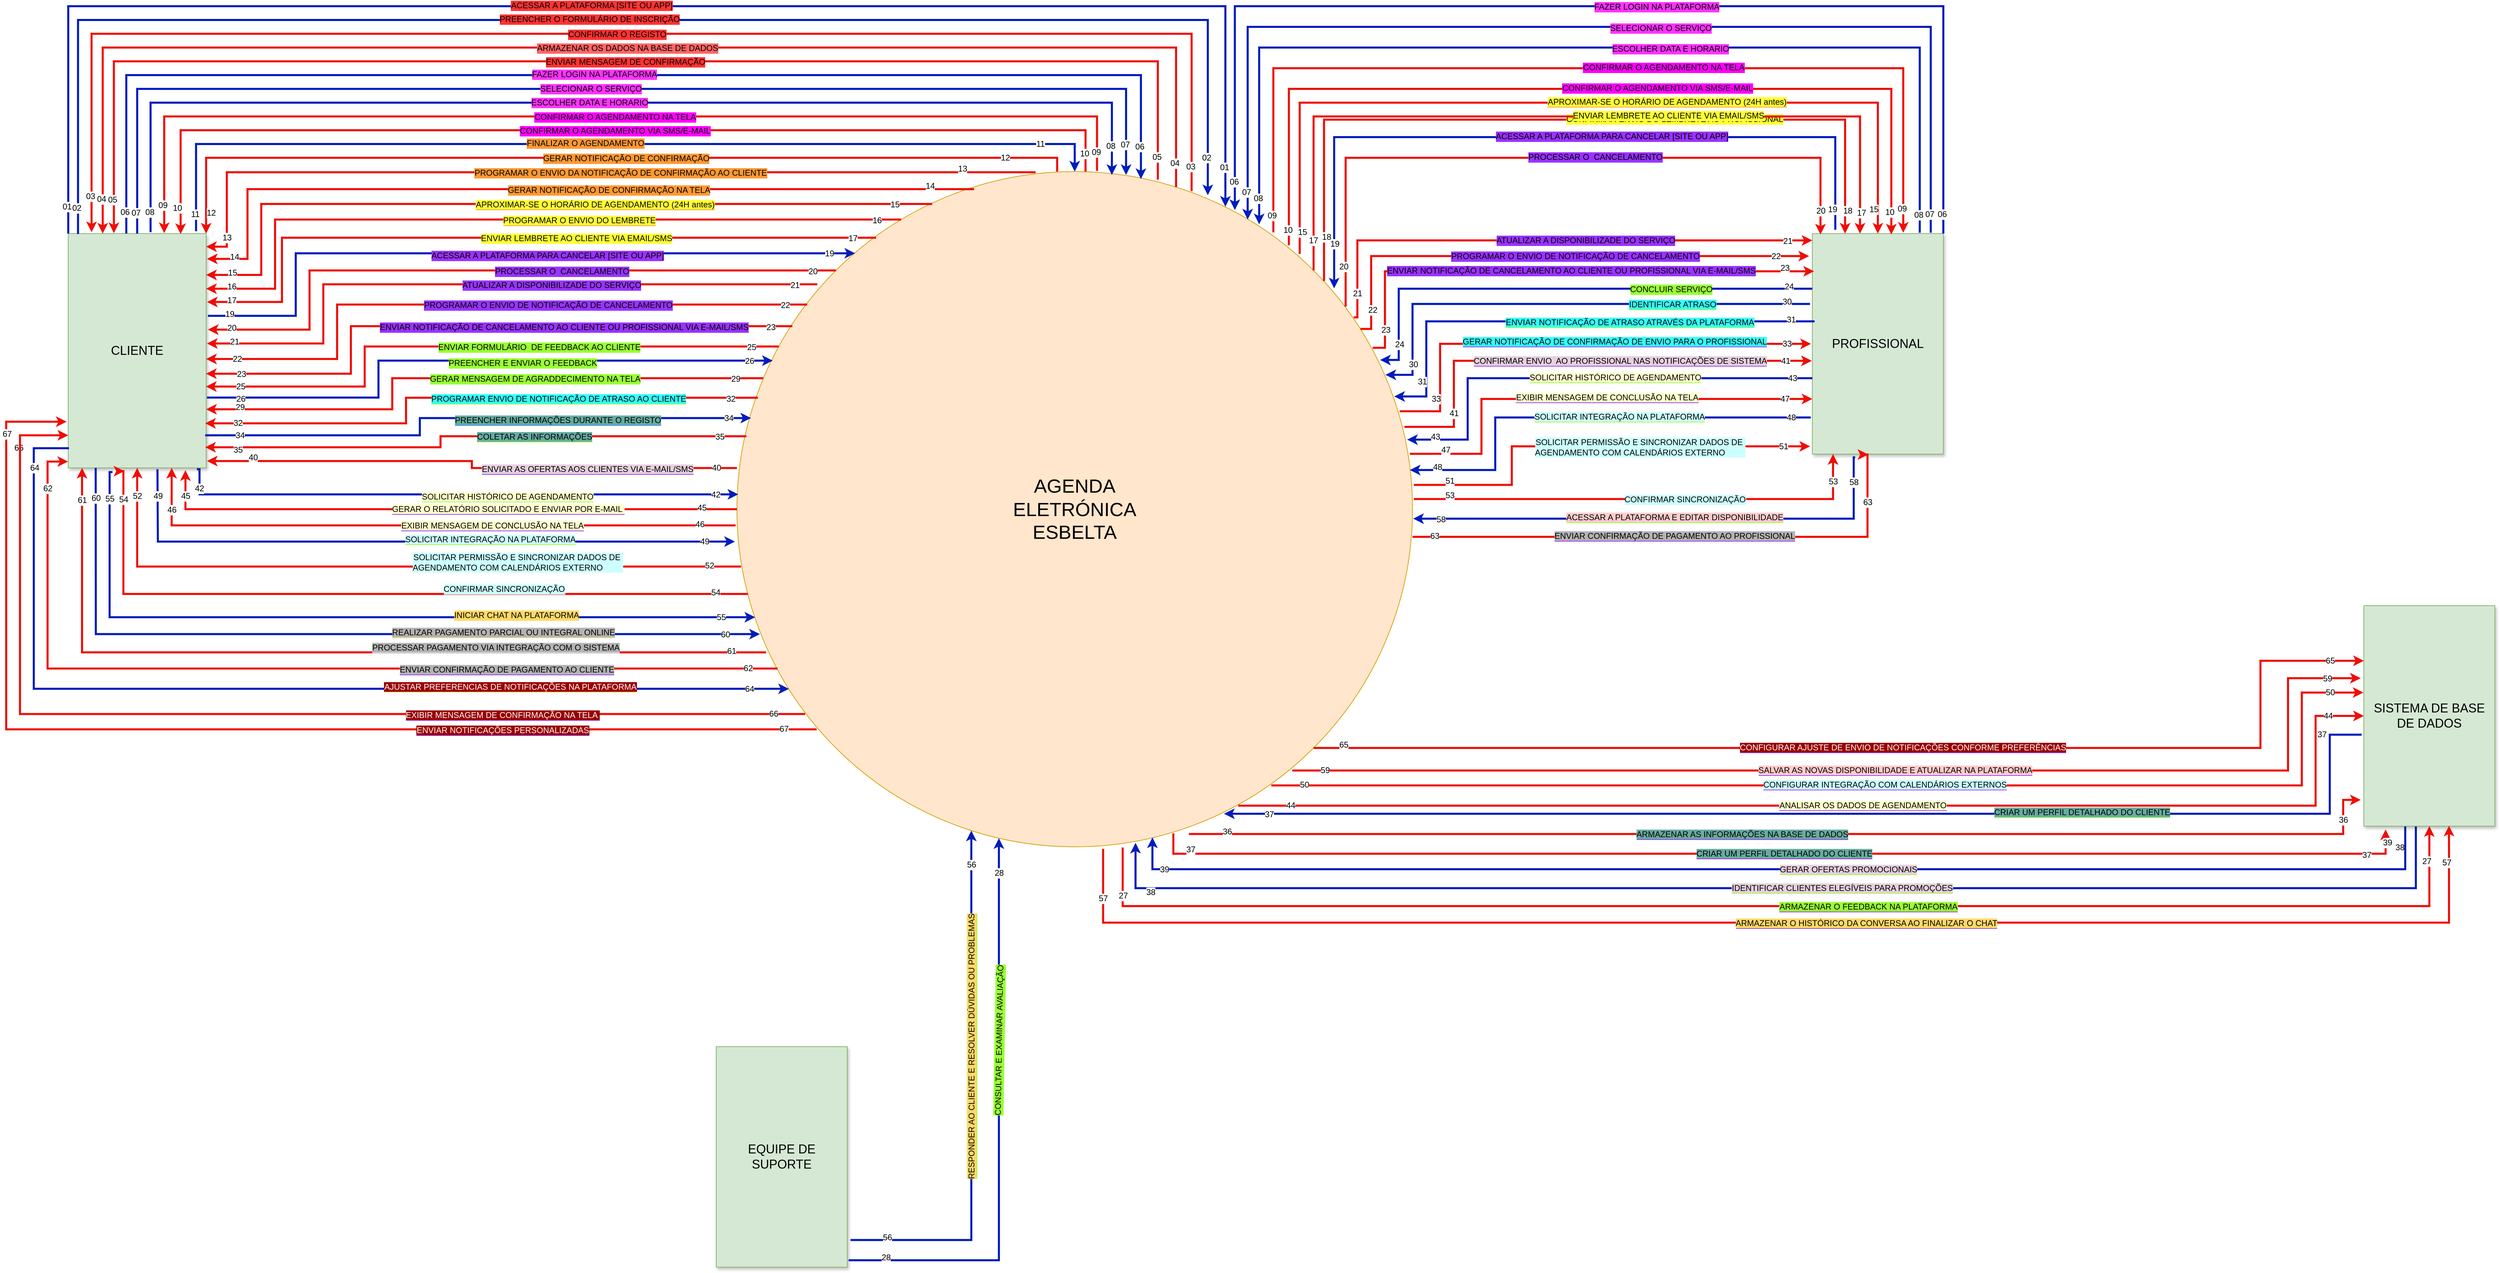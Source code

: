 <mxfile version="24.6.4" type="github">
  <diagram name="Page-1" id="90a13364-a465-7bf4-72fc-28e22215d7a0">
    <mxGraphModel dx="5960.5" dy="1857" grid="1" gridSize="10" guides="1" tooltips="1" connect="1" arrows="1" fold="1" page="1" pageScale="1.5" pageWidth="1169" pageHeight="826" background="none" math="0" shadow="0">
      <root>
        <mxCell id="0" style=";html=1;" />
        <mxCell id="1" style=";html=1;" parent="0" />
        <mxCell id="2qDmOv_2yt8kreZYzuDd-84" style="edgeStyle=elbowEdgeStyle;rounded=0;html=1;startArrow=none;startFill=0;jettySize=auto;orthogonalLoop=1;fontSize=18;strokeWidth=3;strokeColor=#f00d05;exitX=0.118;exitY=0.826;exitDx=0;exitDy=0;exitPerimeter=0;entryX=-0.012;entryY=0.803;entryDx=0;entryDy=0;entryPerimeter=0;" edge="1" parent="1" source="KKhL8PuqBjBCXO0nMtSV-1" target="3a17f1ce550125da-8">
          <mxGeometry relative="1" as="geometry">
            <mxPoint x="939" y="1057" as="sourcePoint" />
            <mxPoint x="-180" y="580" as="targetPoint" />
            <Array as="points">
              <mxPoint x="-220" y="870" />
            </Array>
          </mxGeometry>
        </mxCell>
        <mxCell id="2qDmOv_2yt8kreZYzuDd-85" value="67" style="edgeLabel;html=1;align=center;verticalAlign=middle;resizable=0;points=[];fontSize=12;" vertex="1" connectable="0" parent="2qDmOv_2yt8kreZYzuDd-84">
          <mxGeometry x="-0.967" y="2" relative="1" as="geometry">
            <mxPoint x="-20" y="-3" as="offset" />
          </mxGeometry>
        </mxCell>
        <mxCell id="2qDmOv_2yt8kreZYzuDd-86" value="66" style="edgeLabel;html=1;align=center;verticalAlign=middle;resizable=0;points=[];fontSize=12;" vertex="1" connectable="0" parent="2qDmOv_2yt8kreZYzuDd-84">
          <mxGeometry x="0.951" y="-2" relative="1" as="geometry">
            <mxPoint x="-28" y="36" as="offset" />
          </mxGeometry>
        </mxCell>
        <mxCell id="2qDmOv_2yt8kreZYzuDd-87" value="&lt;font style=&quot;background-color: rgb(153, 0, 0);&quot; color=&quot;#ffffff&quot;&gt;ENVIAR NOTIFICAÇÕES PERSONALIZADAS&lt;/font&gt;" style="edgeLabel;html=1;align=center;verticalAlign=middle;resizable=0;points=[];fontSize=12;labelBackgroundColor=#9933FF;rotation=0;" vertex="1" connectable="0" parent="2qDmOv_2yt8kreZYzuDd-84">
          <mxGeometry x="-0.082" y="1" relative="1" as="geometry">
            <mxPoint x="329" as="offset" />
          </mxGeometry>
        </mxCell>
        <mxCell id="KKhL8PuqBjBCXO0nMtSV-56" style="edgeStyle=elbowEdgeStyle;rounded=0;html=1;startArrow=none;startFill=0;jettySize=auto;orthogonalLoop=1;fontSize=18;strokeWidth=3;strokeColor=#001DBC;exitX=0.927;exitY=-0.01;exitDx=0;exitDy=0;fillColor=#0050ef;entryX=0.5;entryY=0;entryDx=0;entryDy=0;exitPerimeter=0;" parent="1" source="3a17f1ce550125da-8" target="KKhL8PuqBjBCXO0nMtSV-1" edge="1">
          <mxGeometry relative="1" as="geometry">
            <mxPoint x="310.0" y="230.0" as="sourcePoint" />
            <mxPoint x="1024.023" y="230.0" as="targetPoint" />
            <Array as="points">
              <mxPoint x="800" y="210" />
              <mxPoint x="670.38" y="106.32" />
              <mxPoint x="729.88" y="-623.68" />
            </Array>
          </mxGeometry>
        </mxCell>
        <mxCell id="KKhL8PuqBjBCXO0nMtSV-57" value="11" style="edgeLabel;html=1;align=center;verticalAlign=middle;resizable=0;points=[];fontSize=12;" parent="KKhL8PuqBjBCXO0nMtSV-56" vertex="1" connectable="0">
          <mxGeometry x="-0.967" y="2" relative="1" as="geometry">
            <mxPoint y="-1" as="offset" />
          </mxGeometry>
        </mxCell>
        <mxCell id="KKhL8PuqBjBCXO0nMtSV-58" value="11" style="edgeLabel;html=1;align=center;verticalAlign=middle;resizable=0;points=[];fontSize=12;" parent="KKhL8PuqBjBCXO0nMtSV-56" vertex="1" connectable="0">
          <mxGeometry x="0.951" y="-2" relative="1" as="geometry">
            <mxPoint x="-48" y="-5" as="offset" />
          </mxGeometry>
        </mxCell>
        <mxCell id="KKhL8PuqBjBCXO0nMtSV-59" value="FINALIZAR O AGENDAMENTO" style="edgeLabel;html=1;align=center;verticalAlign=middle;resizable=0;points=[];fontSize=12;labelBackgroundColor=#FF9933;" parent="KKhL8PuqBjBCXO0nMtSV-56" vertex="1" connectable="0">
          <mxGeometry x="-0.082" y="1" relative="1" as="geometry">
            <mxPoint x="29" as="offset" />
          </mxGeometry>
        </mxCell>
        <mxCell id="3a17f1ce550125da-8" value="CLIENTE" style="whiteSpace=wrap;html=1;shadow=1;fontSize=18;fillColor=#d5e8d4;strokeColor=#82b366;" parent="1" vertex="1">
          <mxGeometry x="-130" y="340" width="200" height="340" as="geometry" />
        </mxCell>
        <mxCell id="3a17f1ce550125da-26" style="edgeStyle=elbowEdgeStyle;rounded=0;html=1;startArrow=none;startFill=0;jettySize=auto;orthogonalLoop=1;fontSize=18;exitX=0;exitY=0;exitDx=0;exitDy=0;entryX=0.723;entryY=0.052;entryDx=0;entryDy=0;entryPerimeter=0;fillColor=#0050ef;strokeColor=#001DBC;strokeWidth=3;movable=1;resizable=1;rotatable=1;deletable=1;editable=1;locked=0;connectable=1;" parent="1" source="3a17f1ce550125da-8" target="KKhL8PuqBjBCXO0nMtSV-1" edge="1">
          <mxGeometry relative="1" as="geometry">
            <mxPoint x="130" y="310" as="sourcePoint" />
            <mxPoint x="1150" y="80" as="targetPoint" />
            <Array as="points">
              <mxPoint x="820" y="10" />
              <mxPoint x="647" y="130" />
            </Array>
          </mxGeometry>
        </mxCell>
        <mxCell id="KKhL8PuqBjBCXO0nMtSV-10" value="01" style="edgeLabel;html=1;align=center;verticalAlign=middle;resizable=0;points=[];fontSize=12;" parent="3a17f1ce550125da-26" vertex="1" connectable="0">
          <mxGeometry x="-0.967" y="2" relative="1" as="geometry">
            <mxPoint y="-1" as="offset" />
          </mxGeometry>
        </mxCell>
        <mxCell id="KKhL8PuqBjBCXO0nMtSV-11" value="01" style="edgeLabel;html=1;align=center;verticalAlign=middle;resizable=0;points=[];fontSize=12;" parent="3a17f1ce550125da-26" vertex="1" connectable="0">
          <mxGeometry x="0.951" y="-2" relative="1" as="geometry">
            <mxPoint y="-1" as="offset" />
          </mxGeometry>
        </mxCell>
        <mxCell id="KKhL8PuqBjBCXO0nMtSV-14" value="ACESSAR A PLATAFORMA [SITE OU APP]" style="edgeLabel;html=1;align=center;verticalAlign=middle;resizable=0;points=[];fontSize=12;labelBackgroundColor=#FF3333;" parent="3a17f1ce550125da-26" vertex="1" connectable="0">
          <mxGeometry x="-0.082" y="1" relative="1" as="geometry">
            <mxPoint x="33" as="offset" />
          </mxGeometry>
        </mxCell>
        <mxCell id="KKhL8PuqBjBCXO0nMtSV-1" value="&lt;font style=&quot;font-size: 28px;&quot;&gt;AGENDA&lt;/font&gt;&lt;div style=&quot;font-size: 28px;&quot;&gt;&lt;font style=&quot;font-size: 28px;&quot;&gt;ELETRÓNICA&lt;/font&gt;&lt;/div&gt;&lt;div style=&quot;font-size: 28px;&quot;&gt;&lt;font style=&quot;font-size: 28px;&quot;&gt;ESBELTA&lt;/font&gt;&lt;/div&gt;" style="ellipse;whiteSpace=wrap;html=1;aspect=fixed;fillColor=#ffe6cc;strokeColor=#d79b00;" parent="1" vertex="1">
          <mxGeometry x="840" y="250" width="980" height="980" as="geometry" />
        </mxCell>
        <mxCell id="KKhL8PuqBjBCXO0nMtSV-15" style="edgeStyle=elbowEdgeStyle;rounded=0;html=1;startArrow=none;startFill=0;jettySize=auto;orthogonalLoop=1;fontSize=18;exitX=0.071;exitY=0.002;exitDx=0;exitDy=0;entryX=0.697;entryY=0.035;entryDx=0;entryDy=0;exitPerimeter=0;entryPerimeter=0;fillColor=#0050ef;strokeColor=#001DBC;strokeWidth=3;" parent="1" source="3a17f1ce550125da-8" target="KKhL8PuqBjBCXO0nMtSV-1" edge="1">
          <mxGeometry relative="1" as="geometry">
            <mxPoint x="30" y="80" as="sourcePoint" />
            <mxPoint x="1150" y="120" as="targetPoint" />
            <Array as="points">
              <mxPoint x="820" y="30" />
              <mxPoint x="657" y="-150" />
            </Array>
          </mxGeometry>
        </mxCell>
        <mxCell id="KKhL8PuqBjBCXO0nMtSV-16" value="02" style="edgeLabel;html=1;align=center;verticalAlign=middle;resizable=0;points=[];fontSize=12;" parent="KKhL8PuqBjBCXO0nMtSV-15" vertex="1" connectable="0">
          <mxGeometry x="-0.967" y="2" relative="1" as="geometry">
            <mxPoint y="-1" as="offset" />
          </mxGeometry>
        </mxCell>
        <mxCell id="KKhL8PuqBjBCXO0nMtSV-17" value="02" style="edgeLabel;html=1;align=center;verticalAlign=middle;resizable=0;points=[];fontSize=12;" parent="KKhL8PuqBjBCXO0nMtSV-15" vertex="1" connectable="0">
          <mxGeometry x="0.951" y="-2" relative="1" as="geometry">
            <mxPoint y="-1" as="offset" />
          </mxGeometry>
        </mxCell>
        <mxCell id="KKhL8PuqBjBCXO0nMtSV-18" value="PREENCHER O FORMULÁRIO DE INSCRIÇÃO" style="edgeLabel;html=1;align=center;verticalAlign=middle;resizable=0;points=[];fontSize=12;labelBackgroundColor=#FF3333;" parent="KKhL8PuqBjBCXO0nMtSV-15" vertex="1" connectable="0">
          <mxGeometry x="-0.082" y="1" relative="1" as="geometry">
            <mxPoint x="41" as="offset" />
          </mxGeometry>
        </mxCell>
        <mxCell id="KKhL8PuqBjBCXO0nMtSV-19" style="edgeStyle=elbowEdgeStyle;rounded=0;html=1;startArrow=none;startFill=0;jettySize=auto;orthogonalLoop=1;fontSize=18;entryX=0.169;entryY=-0.006;entryDx=0;entryDy=0;strokeWidth=3;fillColor=#f8cecc;strokeColor=#f00d05;exitX=0.673;exitY=0.029;exitDx=0;exitDy=0;exitPerimeter=0;entryPerimeter=0;" parent="1" source="KKhL8PuqBjBCXO0nMtSV-1" target="3a17f1ce550125da-8" edge="1">
          <mxGeometry relative="1" as="geometry">
            <mxPoint x="600" y="340" as="sourcePoint" />
            <mxPoint x="1102.5" y="200" as="targetPoint" />
            <Array as="points">
              <mxPoint x="820" y="50" />
              <mxPoint x="659.5" y="-350" />
            </Array>
          </mxGeometry>
        </mxCell>
        <mxCell id="KKhL8PuqBjBCXO0nMtSV-20" value="03" style="edgeLabel;html=1;align=center;verticalAlign=middle;resizable=0;points=[];fontSize=12;" parent="KKhL8PuqBjBCXO0nMtSV-19" vertex="1" connectable="0">
          <mxGeometry x="-0.967" y="2" relative="1" as="geometry">
            <mxPoint y="-1" as="offset" />
          </mxGeometry>
        </mxCell>
        <mxCell id="KKhL8PuqBjBCXO0nMtSV-21" value="03" style="edgeLabel;html=1;align=center;verticalAlign=middle;resizable=0;points=[];fontSize=12;" parent="KKhL8PuqBjBCXO0nMtSV-19" vertex="1" connectable="0">
          <mxGeometry x="0.951" y="-2" relative="1" as="geometry">
            <mxPoint y="-1" as="offset" />
          </mxGeometry>
        </mxCell>
        <mxCell id="KKhL8PuqBjBCXO0nMtSV-22" value="CONFIRMAR O REGISTO" style="edgeLabel;html=1;align=center;verticalAlign=middle;resizable=0;points=[];fontSize=12;labelBackgroundColor=#FF3333;" parent="KKhL8PuqBjBCXO0nMtSV-19" vertex="1" connectable="0">
          <mxGeometry x="-0.082" y="1" relative="1" as="geometry">
            <mxPoint x="-93" as="offset" />
          </mxGeometry>
        </mxCell>
        <mxCell id="KKhL8PuqBjBCXO0nMtSV-23" style="edgeStyle=elbowEdgeStyle;rounded=0;html=1;startArrow=none;startFill=0;jettySize=auto;orthogonalLoop=1;fontSize=18;entryX=0.25;entryY=0;entryDx=0;entryDy=0;exitX=0.65;exitY=0.023;exitDx=0;exitDy=0;exitPerimeter=0;strokeWidth=3;strokeColor=#f00d05;" parent="1" source="KKhL8PuqBjBCXO0nMtSV-1" target="3a17f1ce550125da-8" edge="1">
          <mxGeometry relative="1" as="geometry">
            <mxPoint x="1090" y="260" as="sourcePoint" />
            <mxPoint x="127.5" y="200" as="targetPoint" />
            <Array as="points">
              <mxPoint x="820" y="70" />
              <mxPoint x="669.5" y="-500" />
            </Array>
          </mxGeometry>
        </mxCell>
        <mxCell id="KKhL8PuqBjBCXO0nMtSV-24" value="04" style="edgeLabel;html=1;align=center;verticalAlign=middle;resizable=0;points=[];fontSize=12;" parent="KKhL8PuqBjBCXO0nMtSV-23" vertex="1" connectable="0">
          <mxGeometry x="-0.967" y="2" relative="1" as="geometry">
            <mxPoint y="-1" as="offset" />
          </mxGeometry>
        </mxCell>
        <mxCell id="KKhL8PuqBjBCXO0nMtSV-25" value="04" style="edgeLabel;html=1;align=center;verticalAlign=middle;resizable=0;points=[];fontSize=12;" parent="KKhL8PuqBjBCXO0nMtSV-23" vertex="1" connectable="0">
          <mxGeometry x="0.951" y="-2" relative="1" as="geometry">
            <mxPoint y="-1" as="offset" />
          </mxGeometry>
        </mxCell>
        <mxCell id="KKhL8PuqBjBCXO0nMtSV-26" value="ARMAZENAR OS DADOS NA BASE DE DADOS" style="edgeLabel;html=1;align=center;verticalAlign=middle;resizable=0;points=[];fontSize=12;labelBackgroundColor=#FF6666;" parent="KKhL8PuqBjBCXO0nMtSV-23" vertex="1" connectable="0">
          <mxGeometry x="-0.082" y="1" relative="1" as="geometry">
            <mxPoint x="-67" as="offset" />
          </mxGeometry>
        </mxCell>
        <mxCell id="KKhL8PuqBjBCXO0nMtSV-27" style="edgeStyle=elbowEdgeStyle;rounded=0;html=1;startArrow=none;startFill=0;jettySize=auto;orthogonalLoop=1;fontSize=18;entryX=0.331;entryY=-0.002;entryDx=0;entryDy=0;strokeWidth=3;strokeColor=#f00d05;entryPerimeter=0;exitX=0.623;exitY=0.012;exitDx=0;exitDy=0;exitPerimeter=0;" parent="1" source="KKhL8PuqBjBCXO0nMtSV-1" target="3a17f1ce550125da-8" edge="1">
          <mxGeometry relative="1" as="geometry">
            <mxPoint x="1090" y="430" as="sourcePoint" />
            <mxPoint x="170" y="370" as="targetPoint" />
            <Array as="points">
              <mxPoint x="810" y="90" />
              <mxPoint x="620" y="240" />
              <mxPoint x="679.5" y="-490" />
            </Array>
          </mxGeometry>
        </mxCell>
        <mxCell id="KKhL8PuqBjBCXO0nMtSV-28" value="05" style="edgeLabel;html=1;align=center;verticalAlign=middle;resizable=0;points=[];fontSize=12;" parent="KKhL8PuqBjBCXO0nMtSV-27" vertex="1" connectable="0">
          <mxGeometry x="-0.967" y="2" relative="1" as="geometry">
            <mxPoint y="-1" as="offset" />
          </mxGeometry>
        </mxCell>
        <mxCell id="KKhL8PuqBjBCXO0nMtSV-29" value="05" style="edgeLabel;html=1;align=center;verticalAlign=middle;resizable=0;points=[];fontSize=12;" parent="KKhL8PuqBjBCXO0nMtSV-27" vertex="1" connectable="0">
          <mxGeometry x="0.951" y="-2" relative="1" as="geometry">
            <mxPoint y="-1" as="offset" />
          </mxGeometry>
        </mxCell>
        <mxCell id="KKhL8PuqBjBCXO0nMtSV-30" value="ENVIAR MENSAGEM DE CONFIRMAÇÃO" style="edgeLabel;html=1;align=center;verticalAlign=middle;resizable=0;points=[];fontSize=12;labelBackgroundColor=#FF3333;" parent="KKhL8PuqBjBCXO0nMtSV-27" vertex="1" connectable="0">
          <mxGeometry x="-0.082" y="1" relative="1" as="geometry">
            <mxPoint x="-56" as="offset" />
          </mxGeometry>
        </mxCell>
        <mxCell id="KKhL8PuqBjBCXO0nMtSV-31" style="edgeStyle=elbowEdgeStyle;rounded=0;html=1;startArrow=none;startFill=0;jettySize=auto;orthogonalLoop=1;fontSize=18;fillColor=#0050ef;strokeColor=#001DBC;strokeWidth=3;exitX=0.421;exitY=0;exitDx=0;exitDy=0;entryX=0.598;entryY=0.011;entryDx=0;entryDy=0;entryPerimeter=0;movable=1;resizable=1;rotatable=1;deletable=1;editable=1;locked=0;connectable=1;exitPerimeter=0;" parent="1" source="3a17f1ce550125da-8" target="KKhL8PuqBjBCXO0nMtSV-1" edge="1">
          <mxGeometry relative="1" as="geometry">
            <mxPoint x="180" y="280" as="sourcePoint" />
            <mxPoint x="1080" y="390" as="targetPoint" />
            <Array as="points">
              <mxPoint x="810" y="110" />
              <mxPoint x="657" y="140" />
            </Array>
          </mxGeometry>
        </mxCell>
        <mxCell id="KKhL8PuqBjBCXO0nMtSV-32" value="06" style="edgeLabel;html=1;align=center;verticalAlign=middle;resizable=0;points=[];fontSize=12;" parent="KKhL8PuqBjBCXO0nMtSV-31" vertex="1" connectable="0">
          <mxGeometry x="-0.967" y="2" relative="1" as="geometry">
            <mxPoint y="-1" as="offset" />
          </mxGeometry>
        </mxCell>
        <mxCell id="KKhL8PuqBjBCXO0nMtSV-33" value="06" style="edgeLabel;html=1;align=center;verticalAlign=middle;resizable=0;points=[];fontSize=12;" parent="KKhL8PuqBjBCXO0nMtSV-31" vertex="1" connectable="0">
          <mxGeometry x="0.951" y="-2" relative="1" as="geometry">
            <mxPoint y="-1" as="offset" />
          </mxGeometry>
        </mxCell>
        <mxCell id="KKhL8PuqBjBCXO0nMtSV-34" value="FAZER LOGIN NA PLATAFORMA" style="edgeLabel;html=1;align=center;verticalAlign=middle;resizable=0;points=[];fontSize=12;labelBackgroundColor=#FF33FF;" parent="KKhL8PuqBjBCXO0nMtSV-31" vertex="1" connectable="0">
          <mxGeometry x="-0.082" y="1" relative="1" as="geometry">
            <mxPoint x="58" as="offset" />
          </mxGeometry>
        </mxCell>
        <mxCell id="KKhL8PuqBjBCXO0nMtSV-35" style="edgeStyle=elbowEdgeStyle;rounded=0;html=1;startArrow=none;startFill=0;jettySize=auto;orthogonalLoop=1;fontSize=18;fillColor=#0050ef;strokeColor=#001DBC;strokeWidth=3;exitX=0.5;exitY=0;exitDx=0;exitDy=0;entryX=0.576;entryY=0.005;entryDx=0;entryDy=0;entryPerimeter=0;" parent="1" source="3a17f1ce550125da-8" target="KKhL8PuqBjBCXO0nMtSV-1" edge="1">
          <mxGeometry relative="1" as="geometry">
            <mxPoint x="220.01" y="319.68" as="sourcePoint" />
            <mxPoint x="1380" y="210" as="targetPoint" />
            <Array as="points">
              <mxPoint x="810" y="130" />
              <mxPoint x="668" y="110" />
            </Array>
          </mxGeometry>
        </mxCell>
        <mxCell id="KKhL8PuqBjBCXO0nMtSV-36" value="07" style="edgeLabel;html=1;align=center;verticalAlign=middle;resizable=0;points=[];fontSize=12;" parent="KKhL8PuqBjBCXO0nMtSV-35" vertex="1" connectable="0">
          <mxGeometry x="-0.967" y="2" relative="1" as="geometry">
            <mxPoint y="-1" as="offset" />
          </mxGeometry>
        </mxCell>
        <mxCell id="KKhL8PuqBjBCXO0nMtSV-37" value="07" style="edgeLabel;html=1;align=center;verticalAlign=middle;resizable=0;points=[];fontSize=12;" parent="KKhL8PuqBjBCXO0nMtSV-35" vertex="1" connectable="0">
          <mxGeometry x="0.951" y="-2" relative="1" as="geometry">
            <mxPoint y="-1" as="offset" />
          </mxGeometry>
        </mxCell>
        <mxCell id="KKhL8PuqBjBCXO0nMtSV-38" value="SELECIONAR O SERVIÇO" style="edgeLabel;html=1;align=center;verticalAlign=middle;resizable=0;points=[];fontSize=12;labelBackgroundColor=#FF33FF;" parent="KKhL8PuqBjBCXO0nMtSV-35" vertex="1" connectable="0">
          <mxGeometry x="-0.082" y="1" relative="1" as="geometry">
            <mxPoint x="56" y="1" as="offset" />
          </mxGeometry>
        </mxCell>
        <mxCell id="KKhL8PuqBjBCXO0nMtSV-44" style="edgeStyle=elbowEdgeStyle;rounded=0;html=1;startArrow=none;startFill=0;jettySize=auto;orthogonalLoop=1;fontSize=18;exitX=0.597;exitY=-0.006;exitDx=0;exitDy=0;entryX=0.555;entryY=0.005;entryDx=0;entryDy=0;entryPerimeter=0;fillColor=#0050ef;strokeColor=#001DBC;strokeWidth=3;movable=1;resizable=1;rotatable=1;deletable=1;editable=1;locked=0;connectable=1;exitPerimeter=0;" parent="1" source="3a17f1ce550125da-8" target="KKhL8PuqBjBCXO0nMtSV-1" edge="1">
          <mxGeometry relative="1" as="geometry">
            <mxPoint x="242.95" y="250.0" as="sourcePoint" />
            <mxPoint x="1194.76" y="152.08" as="targetPoint" />
            <Array as="points">
              <mxPoint x="1230" y="150" />
              <mxPoint x="707" y="342.32" />
            </Array>
          </mxGeometry>
        </mxCell>
        <mxCell id="KKhL8PuqBjBCXO0nMtSV-45" value="08" style="edgeLabel;html=1;align=center;verticalAlign=middle;resizable=0;points=[];fontSize=12;" parent="KKhL8PuqBjBCXO0nMtSV-44" vertex="1" connectable="0">
          <mxGeometry x="-0.967" y="2" relative="1" as="geometry">
            <mxPoint y="-1" as="offset" />
          </mxGeometry>
        </mxCell>
        <mxCell id="KKhL8PuqBjBCXO0nMtSV-46" value="08" style="edgeLabel;html=1;align=center;verticalAlign=middle;resizable=0;points=[];fontSize=12;" parent="KKhL8PuqBjBCXO0nMtSV-44" vertex="1" connectable="0">
          <mxGeometry x="0.951" y="-2" relative="1" as="geometry">
            <mxPoint y="-1" as="offset" />
          </mxGeometry>
        </mxCell>
        <mxCell id="KKhL8PuqBjBCXO0nMtSV-47" value="ESCOLHER DATA E HORARIO" style="edgeLabel;html=1;align=center;verticalAlign=middle;resizable=0;points=[];fontSize=12;labelBackgroundColor=#FF33FF;" parent="KKhL8PuqBjBCXO0nMtSV-44" vertex="1" connectable="0">
          <mxGeometry x="-0.082" y="1" relative="1" as="geometry">
            <mxPoint x="50" y="1" as="offset" />
          </mxGeometry>
        </mxCell>
        <mxCell id="KKhL8PuqBjBCXO0nMtSV-48" style="edgeStyle=elbowEdgeStyle;rounded=0;html=1;startArrow=none;startFill=0;jettySize=auto;orthogonalLoop=1;fontSize=18;strokeWidth=3;strokeColor=#f00d05;exitX=0.533;exitY=-0.001;exitDx=0;exitDy=0;exitPerimeter=0;entryX=0.696;entryY=-0.002;entryDx=0;entryDy=0;entryPerimeter=0;" parent="1" source="KKhL8PuqBjBCXO0nMtSV-1" target="3a17f1ce550125da-8" edge="1">
          <mxGeometry relative="1" as="geometry">
            <mxPoint x="1290" y="410" as="sourcePoint" />
            <mxPoint x="270" y="320" as="targetPoint" />
            <Array as="points">
              <mxPoint x="810" y="170" />
              <mxPoint x="630" y="250" />
              <mxPoint x="689.5" y="-480" />
            </Array>
          </mxGeometry>
        </mxCell>
        <mxCell id="KKhL8PuqBjBCXO0nMtSV-49" value="09" style="edgeLabel;html=1;align=center;verticalAlign=middle;resizable=0;points=[];fontSize=12;" parent="KKhL8PuqBjBCXO0nMtSV-48" vertex="1" connectable="0">
          <mxGeometry x="-0.967" y="2" relative="1" as="geometry">
            <mxPoint y="-1" as="offset" />
          </mxGeometry>
        </mxCell>
        <mxCell id="KKhL8PuqBjBCXO0nMtSV-50" value="09" style="edgeLabel;html=1;align=center;verticalAlign=middle;resizable=0;points=[];fontSize=12;" parent="KKhL8PuqBjBCXO0nMtSV-48" vertex="1" connectable="0">
          <mxGeometry x="0.951" y="-2" relative="1" as="geometry">
            <mxPoint y="-1" as="offset" />
          </mxGeometry>
        </mxCell>
        <mxCell id="KKhL8PuqBjBCXO0nMtSV-51" value="CONFIRMAR O AGENDAMENTO NA TELA" style="edgeLabel;html=1;align=center;verticalAlign=middle;resizable=0;points=[];fontSize=12;labelBackgroundColor=#FF00FF;" parent="KKhL8PuqBjBCXO0nMtSV-48" vertex="1" connectable="0">
          <mxGeometry x="-0.082" y="1" relative="1" as="geometry">
            <mxPoint x="-44" as="offset" />
          </mxGeometry>
        </mxCell>
        <mxCell id="KKhL8PuqBjBCXO0nMtSV-52" style="edgeStyle=elbowEdgeStyle;rounded=0;html=1;startArrow=none;startFill=0;jettySize=auto;orthogonalLoop=1;fontSize=18;strokeWidth=3;strokeColor=#f00d05;exitX=0.516;exitY=0;exitDx=0;exitDy=0;entryX=0.815;entryY=0.002;entryDx=0;entryDy=0;exitPerimeter=0;entryPerimeter=0;" parent="1" source="KKhL8PuqBjBCXO0nMtSV-1" target="3a17f1ce550125da-8" edge="1">
          <mxGeometry relative="1" as="geometry">
            <mxPoint x="1196" y="427" as="sourcePoint" />
            <mxPoint x="255" y="358" as="targetPoint" />
            <Array as="points">
              <mxPoint x="810" y="190" />
              <mxPoint x="640" y="260" />
              <mxPoint x="699.5" y="-470" />
            </Array>
          </mxGeometry>
        </mxCell>
        <mxCell id="KKhL8PuqBjBCXO0nMtSV-53" value="10" style="edgeLabel;html=1;align=center;verticalAlign=middle;resizable=0;points=[];fontSize=12;" parent="KKhL8PuqBjBCXO0nMtSV-52" vertex="1" connectable="0">
          <mxGeometry x="-0.967" y="2" relative="1" as="geometry">
            <mxPoint y="-1" as="offset" />
          </mxGeometry>
        </mxCell>
        <mxCell id="KKhL8PuqBjBCXO0nMtSV-54" value="10" style="edgeLabel;html=1;align=center;verticalAlign=middle;resizable=0;points=[];fontSize=12;" parent="KKhL8PuqBjBCXO0nMtSV-52" vertex="1" connectable="0">
          <mxGeometry x="0.951" y="-2" relative="1" as="geometry">
            <mxPoint x="-3" y="-1" as="offset" />
          </mxGeometry>
        </mxCell>
        <mxCell id="KKhL8PuqBjBCXO0nMtSV-55" value="CONFIRMAR O AGENDAMENTO VIA SMS/E-MAIL" style="edgeLabel;html=1;align=center;verticalAlign=middle;resizable=0;points=[];fontSize=12;labelBackgroundColor=#FF00FF;" parent="KKhL8PuqBjBCXO0nMtSV-52" vertex="1" connectable="0">
          <mxGeometry x="-0.082" y="1" relative="1" as="geometry">
            <mxPoint x="-44" as="offset" />
          </mxGeometry>
        </mxCell>
        <mxCell id="KKhL8PuqBjBCXO0nMtSV-60" style="edgeStyle=elbowEdgeStyle;rounded=0;html=1;startArrow=none;startFill=0;jettySize=auto;orthogonalLoop=1;fontSize=18;strokeWidth=3;strokeColor=#f00d05;exitX=0.474;exitY=0;exitDx=0;exitDy=0;exitPerimeter=0;entryX=1;entryY=0;entryDx=0;entryDy=0;" parent="1" source="KKhL8PuqBjBCXO0nMtSV-1" edge="1" target="3a17f1ce550125da-8">
          <mxGeometry relative="1" as="geometry">
            <mxPoint x="1125.18" y="434.32" as="sourcePoint" />
            <mxPoint x="280.0" y="410.0" as="targetPoint" />
            <Array as="points">
              <mxPoint x="290" y="230" />
            </Array>
          </mxGeometry>
        </mxCell>
        <mxCell id="KKhL8PuqBjBCXO0nMtSV-61" value="12" style="edgeLabel;html=1;align=center;verticalAlign=middle;resizable=0;points=[];fontSize=12;" parent="KKhL8PuqBjBCXO0nMtSV-60" vertex="1" connectable="0">
          <mxGeometry x="-0.967" y="2" relative="1" as="geometry">
            <mxPoint x="-73" y="-2" as="offset" />
          </mxGeometry>
        </mxCell>
        <mxCell id="KKhL8PuqBjBCXO0nMtSV-62" value="12" style="edgeLabel;html=1;align=center;verticalAlign=middle;resizable=0;points=[];fontSize=12;" parent="KKhL8PuqBjBCXO0nMtSV-60" vertex="1" connectable="0">
          <mxGeometry x="0.951" y="-2" relative="1" as="geometry">
            <mxPoint x="9" y="3" as="offset" />
          </mxGeometry>
        </mxCell>
        <mxCell id="KKhL8PuqBjBCXO0nMtSV-63" value="GERAR NOTIFICAÇÃO DE CONFIRMAÇÃO" style="edgeLabel;html=1;align=center;verticalAlign=middle;resizable=0;points=[];fontSize=12;labelBackgroundColor=#FF9933;" parent="KKhL8PuqBjBCXO0nMtSV-60" vertex="1" connectable="0">
          <mxGeometry x="-0.082" y="1" relative="1" as="geometry">
            <mxPoint x="-19" as="offset" />
          </mxGeometry>
        </mxCell>
        <mxCell id="KKhL8PuqBjBCXO0nMtSV-64" style="edgeStyle=elbowEdgeStyle;rounded=0;html=1;startArrow=none;startFill=0;jettySize=auto;orthogonalLoop=1;fontSize=18;strokeWidth=3;strokeColor=#f00d05;exitX=0.442;exitY=0.001;exitDx=0;exitDy=0;exitPerimeter=0;" parent="1" source="KKhL8PuqBjBCXO0nMtSV-1" edge="1">
          <mxGeometry relative="1" as="geometry">
            <mxPoint x="1126" y="464" as="sourcePoint" />
            <mxPoint x="70" y="359" as="targetPoint" />
            <Array as="points">
              <mxPoint x="100" y="320" />
              <mxPoint x="1110" y="440" />
            </Array>
          </mxGeometry>
        </mxCell>
        <mxCell id="KKhL8PuqBjBCXO0nMtSV-65" value="13" style="edgeLabel;html=1;align=center;verticalAlign=middle;resizable=0;points=[];fontSize=12;" parent="KKhL8PuqBjBCXO0nMtSV-64" vertex="1" connectable="0">
          <mxGeometry x="-0.967" y="2" relative="1" as="geometry">
            <mxPoint x="-85" y="-7" as="offset" />
          </mxGeometry>
        </mxCell>
        <mxCell id="KKhL8PuqBjBCXO0nMtSV-66" value="13" style="edgeLabel;html=1;align=center;verticalAlign=middle;resizable=0;points=[];fontSize=12;" parent="KKhL8PuqBjBCXO0nMtSV-64" vertex="1" connectable="0">
          <mxGeometry x="0.951" y="-2" relative="1" as="geometry">
            <mxPoint x="2" y="-11" as="offset" />
          </mxGeometry>
        </mxCell>
        <mxCell id="KKhL8PuqBjBCXO0nMtSV-67" value="PROGRAMAR O ENVIO DA NOTIFICAÇÃO DE CONFIRMAÇÃO AO CLIENTE" style="edgeLabel;html=1;align=center;verticalAlign=middle;resizable=0;points=[];fontSize=12;labelBackgroundColor=#FF9933;" parent="KKhL8PuqBjBCXO0nMtSV-64" vertex="1" connectable="0">
          <mxGeometry x="-0.082" y="1" relative="1" as="geometry">
            <mxPoint as="offset" />
          </mxGeometry>
        </mxCell>
        <mxCell id="KKhL8PuqBjBCXO0nMtSV-69" style="edgeStyle=elbowEdgeStyle;rounded=0;html=1;startArrow=none;startFill=0;jettySize=auto;orthogonalLoop=1;fontSize=18;strokeWidth=3;strokeColor=#f00d05;exitX=0.351;exitY=0.026;exitDx=0;exitDy=0;entryX=1.006;entryY=0.108;entryDx=0;entryDy=0;entryPerimeter=0;exitPerimeter=0;" parent="1" source="KKhL8PuqBjBCXO0nMtSV-1" edge="1" target="3a17f1ce550125da-8">
          <mxGeometry relative="1" as="geometry">
            <mxPoint x="1110" y="490" as="sourcePoint" />
            <mxPoint x="280" y="468" as="targetPoint" />
            <Array as="points">
              <mxPoint x="130" y="330" />
            </Array>
          </mxGeometry>
        </mxCell>
        <mxCell id="KKhL8PuqBjBCXO0nMtSV-70" value="14" style="edgeLabel;html=1;align=center;verticalAlign=middle;resizable=0;points=[];fontSize=12;" parent="KKhL8PuqBjBCXO0nMtSV-69" vertex="1" connectable="0">
          <mxGeometry x="-0.967" y="2" relative="1" as="geometry">
            <mxPoint x="-44" y="-7" as="offset" />
          </mxGeometry>
        </mxCell>
        <mxCell id="KKhL8PuqBjBCXO0nMtSV-71" value="14" style="edgeLabel;html=1;align=center;verticalAlign=middle;resizable=0;points=[];fontSize=12;" parent="KKhL8PuqBjBCXO0nMtSV-69" vertex="1" connectable="0">
          <mxGeometry x="0.951" y="-2" relative="1" as="geometry">
            <mxPoint x="10" y="-1" as="offset" />
          </mxGeometry>
        </mxCell>
        <mxCell id="KKhL8PuqBjBCXO0nMtSV-72" value="GERAR NOTIFICAÇÃO DE CONFIRMAÇÃO NA TELA" style="edgeLabel;html=1;align=center;verticalAlign=middle;resizable=0;points=[];fontSize=12;labelBackgroundColor=#FF9933;" parent="KKhL8PuqBjBCXO0nMtSV-69" vertex="1" connectable="0">
          <mxGeometry x="-0.082" y="1" relative="1" as="geometry">
            <mxPoint x="27" as="offset" />
          </mxGeometry>
        </mxCell>
        <mxCell id="KKhL8PuqBjBCXO0nMtSV-73" style="edgeStyle=elbowEdgeStyle;rounded=0;html=1;startArrow=none;startFill=0;jettySize=auto;orthogonalLoop=1;fontSize=18;strokeWidth=3;strokeColor=#f00d05;exitX=0.289;exitY=0.048;exitDx=0;exitDy=0;exitPerimeter=0;" parent="1" source="KKhL8PuqBjBCXO0nMtSV-1" edge="1">
          <mxGeometry relative="1" as="geometry">
            <mxPoint x="1111" y="297" as="sourcePoint" />
            <mxPoint x="70" y="400" as="targetPoint" />
            <Array as="points">
              <mxPoint x="150" y="350" />
            </Array>
          </mxGeometry>
        </mxCell>
        <mxCell id="KKhL8PuqBjBCXO0nMtSV-74" value="15" style="edgeLabel;html=1;align=center;verticalAlign=middle;resizable=0;points=[];fontSize=12;" parent="KKhL8PuqBjBCXO0nMtSV-73" vertex="1" connectable="0">
          <mxGeometry x="-0.967" y="2" relative="1" as="geometry">
            <mxPoint x="-35" y="-1" as="offset" />
          </mxGeometry>
        </mxCell>
        <mxCell id="KKhL8PuqBjBCXO0nMtSV-75" value="15" style="edgeLabel;html=1;align=center;verticalAlign=middle;resizable=0;points=[];fontSize=12;" parent="KKhL8PuqBjBCXO0nMtSV-73" vertex="1" connectable="0">
          <mxGeometry x="0.951" y="-2" relative="1" as="geometry">
            <mxPoint x="10" y="-1" as="offset" />
          </mxGeometry>
        </mxCell>
        <mxCell id="KKhL8PuqBjBCXO0nMtSV-76" value="&lt;span style=&quot;background-color: rgb(255, 255, 51);&quot;&gt;APROXIMAR-SE O HORÁRIO DE AGENDAMENTO (24H antes)&lt;/span&gt;" style="edgeLabel;html=1;align=center;verticalAlign=middle;resizable=0;points=[];fontSize=12;labelBackgroundColor=#FF9933;" parent="KKhL8PuqBjBCXO0nMtSV-73" vertex="1" connectable="0">
          <mxGeometry x="-0.082" y="1" relative="1" as="geometry">
            <mxPoint x="41" as="offset" />
          </mxGeometry>
        </mxCell>
        <mxCell id="KKhL8PuqBjBCXO0nMtSV-77" style="edgeStyle=elbowEdgeStyle;rounded=0;html=1;startArrow=none;startFill=0;jettySize=auto;orthogonalLoop=1;fontSize=18;strokeWidth=3;strokeColor=#f00d05;exitX=0.243;exitY=0.071;exitDx=0;exitDy=0;exitPerimeter=0;" parent="1" source="KKhL8PuqBjBCXO0nMtSV-1" edge="1">
          <mxGeometry relative="1" as="geometry">
            <mxPoint x="1030" y="530" as="sourcePoint" />
            <mxPoint x="70" y="420" as="targetPoint" />
            <Array as="points">
              <mxPoint x="170" y="350" />
              <mxPoint x="360" y="420" />
            </Array>
          </mxGeometry>
        </mxCell>
        <mxCell id="KKhL8PuqBjBCXO0nMtSV-78" value="16" style="edgeLabel;html=1;align=center;verticalAlign=middle;resizable=0;points=[];fontSize=12;" parent="KKhL8PuqBjBCXO0nMtSV-77" vertex="1" connectable="0">
          <mxGeometry x="-0.967" y="2" relative="1" as="geometry">
            <mxPoint x="-17" y="-1" as="offset" />
          </mxGeometry>
        </mxCell>
        <mxCell id="KKhL8PuqBjBCXO0nMtSV-79" value="16" style="edgeLabel;html=1;align=center;verticalAlign=middle;resizable=0;points=[];fontSize=12;" parent="KKhL8PuqBjBCXO0nMtSV-77" vertex="1" connectable="0">
          <mxGeometry x="0.951" y="-2" relative="1" as="geometry">
            <mxPoint x="10" y="-1" as="offset" />
          </mxGeometry>
        </mxCell>
        <mxCell id="KKhL8PuqBjBCXO0nMtSV-80" value="&lt;span style=&quot;background-color: rgb(255, 255, 51);&quot;&gt;PROGRAMAR O ENVIO DO LEMBRETE&lt;/span&gt;" style="edgeLabel;html=1;align=center;verticalAlign=middle;resizable=0;points=[];fontSize=12;labelBackgroundColor=#FF9933;" parent="KKhL8PuqBjBCXO0nMtSV-77" vertex="1" connectable="0">
          <mxGeometry x="-0.082" y="1" relative="1" as="geometry">
            <mxPoint x="42" as="offset" />
          </mxGeometry>
        </mxCell>
        <mxCell id="KKhL8PuqBjBCXO0nMtSV-81" style="edgeStyle=elbowEdgeStyle;rounded=0;html=1;startArrow=none;startFill=0;jettySize=auto;orthogonalLoop=1;fontSize=18;strokeWidth=3;strokeColor=#f00d05;exitX=0.206;exitY=0.098;exitDx=0;exitDy=0;exitPerimeter=0;entryX=1.006;entryY=0.292;entryDx=0;entryDy=0;entryPerimeter=0;" parent="1" source="KKhL8PuqBjBCXO0nMtSV-1" edge="1" target="3a17f1ce550125da-8">
          <mxGeometry relative="1" as="geometry">
            <mxPoint x="1000" y="560" as="sourcePoint" />
            <mxPoint x="280" y="482" as="targetPoint" />
            <Array as="points">
              <mxPoint x="180" y="400" />
            </Array>
          </mxGeometry>
        </mxCell>
        <mxCell id="KKhL8PuqBjBCXO0nMtSV-82" value="17" style="edgeLabel;html=1;align=center;verticalAlign=middle;resizable=0;points=[];fontSize=12;" parent="KKhL8PuqBjBCXO0nMtSV-81" vertex="1" connectable="0">
          <mxGeometry x="-0.967" y="2" relative="1" as="geometry">
            <mxPoint x="-17" y="-1" as="offset" />
          </mxGeometry>
        </mxCell>
        <mxCell id="KKhL8PuqBjBCXO0nMtSV-83" value="17" style="edgeLabel;html=1;align=center;verticalAlign=middle;resizable=0;points=[];fontSize=12;" parent="KKhL8PuqBjBCXO0nMtSV-81" vertex="1" connectable="0">
          <mxGeometry x="0.951" y="-2" relative="1" as="geometry">
            <mxPoint x="10" y="-1" as="offset" />
          </mxGeometry>
        </mxCell>
        <mxCell id="KKhL8PuqBjBCXO0nMtSV-84" value="ENVIAR LEMBRETE AO CLIENTE VIA EMAIL/SMS" style="edgeLabel;html=1;align=center;verticalAlign=middle;resizable=0;points=[];fontSize=12;labelBackgroundColor=#FFFF33;" parent="KKhL8PuqBjBCXO0nMtSV-81" vertex="1" connectable="0">
          <mxGeometry x="-0.082" y="1" relative="1" as="geometry">
            <mxPoint x="53" as="offset" />
          </mxGeometry>
        </mxCell>
        <mxCell id="KKhL8PuqBjBCXO0nMtSV-85" style="edgeStyle=elbowEdgeStyle;rounded=0;html=1;startArrow=none;startFill=0;jettySize=auto;orthogonalLoop=1;fontSize=18;strokeWidth=3;strokeColor=#f00d05;entryX=0.25;entryY=0;entryDx=0;entryDy=0;exitX=0.869;exitY=0.162;exitDx=0;exitDy=0;exitPerimeter=0;" parent="1" source="KKhL8PuqBjBCXO0nMtSV-1" target="KKhL8PuqBjBCXO0nMtSV-13" edge="1">
          <mxGeometry relative="1" as="geometry">
            <mxPoint x="1550.0" y="527.6" as="sourcePoint" />
            <mxPoint x="1968.77" y="200.0" as="targetPoint" />
            <Array as="points">
              <mxPoint x="1883.14" y="174.64" />
            </Array>
          </mxGeometry>
        </mxCell>
        <mxCell id="KKhL8PuqBjBCXO0nMtSV-86" value="18" style="edgeLabel;html=1;align=center;verticalAlign=middle;resizable=0;points=[];fontSize=12;" parent="KKhL8PuqBjBCXO0nMtSV-85" vertex="1" connectable="0">
          <mxGeometry x="-0.967" y="2" relative="1" as="geometry">
            <mxPoint x="5" y="-45" as="offset" />
          </mxGeometry>
        </mxCell>
        <mxCell id="KKhL8PuqBjBCXO0nMtSV-87" value="18" style="edgeLabel;html=1;align=center;verticalAlign=middle;resizable=0;points=[];fontSize=12;" parent="KKhL8PuqBjBCXO0nMtSV-85" vertex="1" connectable="0">
          <mxGeometry x="0.951" y="-2" relative="1" as="geometry">
            <mxPoint x="5" y="-5" as="offset" />
          </mxGeometry>
        </mxCell>
        <mxCell id="KKhL8PuqBjBCXO0nMtSV-88" value="CONFIRMAR ENVIO DO LEMBRETE AO PROFISSIONAL" style="edgeLabel;html=1;align=center;verticalAlign=middle;resizable=0;points=[];fontSize=12;labelBackgroundColor=#FFFF33;" parent="KKhL8PuqBjBCXO0nMtSV-85" vertex="1" connectable="0">
          <mxGeometry x="-0.082" y="1" relative="1" as="geometry">
            <mxPoint x="212" as="offset" />
          </mxGeometry>
        </mxCell>
        <mxCell id="KKhL8PuqBjBCXO0nMtSV-94" style="edgeStyle=elbowEdgeStyle;rounded=0;html=1;startArrow=none;startFill=0;jettySize=auto;orthogonalLoop=1;fontSize=18;strokeWidth=3;strokeColor=#f00d05;entryX=1.013;entryY=0.41;entryDx=0;entryDy=0;exitX=0;exitY=0;exitDx=0;exitDy=0;entryPerimeter=0;" parent="1" source="KKhL8PuqBjBCXO0nMtSV-1" edge="1" target="3a17f1ce550125da-8">
          <mxGeometry relative="1" as="geometry">
            <mxPoint x="1010" y="620.02" as="sourcePoint" />
            <mxPoint x="280" y="620" as="targetPoint" />
            <Array as="points">
              <mxPoint x="220" y="440" />
            </Array>
          </mxGeometry>
        </mxCell>
        <mxCell id="KKhL8PuqBjBCXO0nMtSV-95" value="20" style="edgeLabel;html=1;align=center;verticalAlign=middle;resizable=0;points=[];fontSize=12;" parent="KKhL8PuqBjBCXO0nMtSV-94" vertex="1" connectable="0">
          <mxGeometry x="-0.967" y="2" relative="1" as="geometry">
            <mxPoint x="-17" y="-1" as="offset" />
          </mxGeometry>
        </mxCell>
        <mxCell id="KKhL8PuqBjBCXO0nMtSV-96" value="20" style="edgeLabel;html=1;align=center;verticalAlign=middle;resizable=0;points=[];fontSize=12;" parent="KKhL8PuqBjBCXO0nMtSV-94" vertex="1" connectable="0">
          <mxGeometry x="0.951" y="-2" relative="1" as="geometry">
            <mxPoint x="10" y="-1" as="offset" />
          </mxGeometry>
        </mxCell>
        <mxCell id="KKhL8PuqBjBCXO0nMtSV-97" value="PROCESSAR O&amp;nbsp; CANCELAMENTO" style="edgeLabel;html=1;align=center;verticalAlign=middle;resizable=0;points=[];fontSize=12;labelBackgroundColor=#9933FF;" parent="KKhL8PuqBjBCXO0nMtSV-94" vertex="1" connectable="0">
          <mxGeometry x="-0.082" y="1" relative="1" as="geometry">
            <mxPoint x="60" as="offset" />
          </mxGeometry>
        </mxCell>
        <mxCell id="KKhL8PuqBjBCXO0nMtSV-98" style="edgeStyle=elbowEdgeStyle;rounded=0;html=1;startArrow=none;startFill=0;jettySize=auto;orthogonalLoop=1;fontSize=18;fillColor=#0050ef;strokeColor=#001DBC;strokeWidth=3;movable=1;resizable=1;rotatable=1;deletable=1;editable=1;locked=0;connectable=1;entryX=0.175;entryY=0.121;entryDx=0;entryDy=0;entryPerimeter=0;exitX=1.013;exitY=0.351;exitDx=0;exitDy=0;exitPerimeter=0;" parent="1" edge="1" target="KKhL8PuqBjBCXO0nMtSV-1" source="3a17f1ce550125da-8">
          <mxGeometry relative="1" as="geometry">
            <mxPoint x="284" y="500" as="sourcePoint" />
            <mxPoint x="1020.26" y="593.68" as="targetPoint" />
            <Array as="points">
              <mxPoint x="200" y="420" />
              <mxPoint x="657" y="113.36" />
            </Array>
          </mxGeometry>
        </mxCell>
        <mxCell id="KKhL8PuqBjBCXO0nMtSV-99" value="19" style="edgeLabel;html=1;align=center;verticalAlign=middle;resizable=0;points=[];fontSize=12;" parent="KKhL8PuqBjBCXO0nMtSV-98" vertex="1" connectable="0">
          <mxGeometry x="-0.967" y="2" relative="1" as="geometry">
            <mxPoint x="14" y="-1" as="offset" />
          </mxGeometry>
        </mxCell>
        <mxCell id="KKhL8PuqBjBCXO0nMtSV-100" value="19" style="edgeLabel;html=1;align=center;verticalAlign=middle;resizable=0;points=[];fontSize=12;" parent="KKhL8PuqBjBCXO0nMtSV-98" vertex="1" connectable="0">
          <mxGeometry x="0.951" y="-2" relative="1" as="geometry">
            <mxPoint x="-13" y="-2" as="offset" />
          </mxGeometry>
        </mxCell>
        <mxCell id="KKhL8PuqBjBCXO0nMtSV-101" value="ACESSAR A PLATAFORMA PARA CANCELAR [SITE OU APP]" style="edgeLabel;html=1;align=center;verticalAlign=middle;resizable=0;points=[];fontSize=12;labelBackgroundColor=#9933FF;" parent="KKhL8PuqBjBCXO0nMtSV-98" vertex="1" connectable="0">
          <mxGeometry x="-0.082" y="1" relative="1" as="geometry">
            <mxPoint x="110" y="4" as="offset" />
          </mxGeometry>
        </mxCell>
        <mxCell id="KKhL8PuqBjBCXO0nMtSV-102" style="edgeStyle=elbowEdgeStyle;rounded=0;html=1;startArrow=none;startFill=0;jettySize=auto;orthogonalLoop=1;fontSize=18;strokeWidth=3;strokeColor=#f00d05;exitX=0.119;exitY=0.167;exitDx=0;exitDy=0;exitPerimeter=0;entryX=1.006;entryY=0.469;entryDx=0;entryDy=0;entryPerimeter=0;" parent="1" edge="1" target="3a17f1ce550125da-8" source="KKhL8PuqBjBCXO0nMtSV-1">
          <mxGeometry relative="1" as="geometry">
            <mxPoint x="1010" y="650" as="sourcePoint" />
            <mxPoint x="70" y="526" as="targetPoint" />
            <Array as="points">
              <mxPoint x="240" y="460" />
            </Array>
          </mxGeometry>
        </mxCell>
        <mxCell id="KKhL8PuqBjBCXO0nMtSV-103" value="21" style="edgeLabel;html=1;align=center;verticalAlign=middle;resizable=0;points=[];fontSize=12;" parent="KKhL8PuqBjBCXO0nMtSV-102" vertex="1" connectable="0">
          <mxGeometry x="-0.967" y="2" relative="1" as="geometry">
            <mxPoint x="-17" y="-1" as="offset" />
          </mxGeometry>
        </mxCell>
        <mxCell id="KKhL8PuqBjBCXO0nMtSV-104" value="21" style="edgeLabel;html=1;align=center;verticalAlign=middle;resizable=0;points=[];fontSize=12;" parent="KKhL8PuqBjBCXO0nMtSV-102" vertex="1" connectable="0">
          <mxGeometry x="0.951" y="-2" relative="1" as="geometry">
            <mxPoint x="16" y="-1" as="offset" />
          </mxGeometry>
        </mxCell>
        <mxCell id="KKhL8PuqBjBCXO0nMtSV-105" value="ATUALIZAR A DISPONIBILIZADE DO SERVIÇO" style="edgeLabel;html=1;align=center;verticalAlign=middle;resizable=0;points=[];fontSize=12;labelBackgroundColor=#9933FF;" parent="KKhL8PuqBjBCXO0nMtSV-102" vertex="1" connectable="0">
          <mxGeometry x="-0.082" y="1" relative="1" as="geometry">
            <mxPoint x="60" as="offset" />
          </mxGeometry>
        </mxCell>
        <mxCell id="KKhL8PuqBjBCXO0nMtSV-106" style="edgeStyle=elbowEdgeStyle;rounded=0;html=1;startArrow=none;startFill=0;jettySize=auto;orthogonalLoop=1;fontSize=18;strokeWidth=3;strokeColor=#f00d05;exitX=0.104;exitY=0.197;exitDx=0;exitDy=0;exitPerimeter=0;" parent="1" edge="1" source="KKhL8PuqBjBCXO0nMtSV-1">
          <mxGeometry relative="1" as="geometry">
            <mxPoint x="1010.0" y="669.42" as="sourcePoint" />
            <mxPoint x="70" y="522" as="targetPoint" />
            <Array as="points">
              <mxPoint x="260" y="490" />
            </Array>
          </mxGeometry>
        </mxCell>
        <mxCell id="KKhL8PuqBjBCXO0nMtSV-107" value="22" style="edgeLabel;html=1;align=center;verticalAlign=middle;resizable=0;points=[];fontSize=12;" parent="KKhL8PuqBjBCXO0nMtSV-106" vertex="1" connectable="0">
          <mxGeometry x="-0.967" y="2" relative="1" as="geometry">
            <mxPoint x="-17" y="-1" as="offset" />
          </mxGeometry>
        </mxCell>
        <mxCell id="KKhL8PuqBjBCXO0nMtSV-108" value="22" style="edgeLabel;html=1;align=center;verticalAlign=middle;resizable=0;points=[];fontSize=12;" parent="KKhL8PuqBjBCXO0nMtSV-106" vertex="1" connectable="0">
          <mxGeometry x="0.951" y="-2" relative="1" as="geometry">
            <mxPoint x="21" y="2" as="offset" />
          </mxGeometry>
        </mxCell>
        <mxCell id="KKhL8PuqBjBCXO0nMtSV-109" value="PROGRAMAR O ENVIO DE NOTIFICAÇÃO DE CANCELAMENTO" style="edgeLabel;html=1;align=center;verticalAlign=middle;resizable=0;points=[];fontSize=12;labelBackgroundColor=#9933FF;" parent="KKhL8PuqBjBCXO0nMtSV-106" vertex="1" connectable="0">
          <mxGeometry x="-0.082" y="1" relative="1" as="geometry">
            <mxPoint x="60" as="offset" />
          </mxGeometry>
        </mxCell>
        <mxCell id="KKhL8PuqBjBCXO0nMtSV-110" style="edgeStyle=elbowEdgeStyle;rounded=0;html=1;startArrow=none;startFill=0;jettySize=auto;orthogonalLoop=1;fontSize=18;strokeWidth=3;strokeColor=#f00d05;exitX=0.082;exitY=0.229;exitDx=0;exitDy=0;exitPerimeter=0;entryX=0.999;entryY=0.598;entryDx=0;entryDy=0;entryPerimeter=0;" parent="1" target="3a17f1ce550125da-8" edge="1" source="KKhL8PuqBjBCXO0nMtSV-1">
          <mxGeometry relative="1" as="geometry">
            <mxPoint x="1010.0" y="704.26" as="sourcePoint" />
            <mxPoint x="80" y="550" as="targetPoint" />
            <Array as="points">
              <mxPoint x="280" y="510" />
            </Array>
          </mxGeometry>
        </mxCell>
        <mxCell id="KKhL8PuqBjBCXO0nMtSV-111" value="23" style="edgeLabel;html=1;align=center;verticalAlign=middle;resizable=0;points=[];fontSize=12;" parent="KKhL8PuqBjBCXO0nMtSV-110" vertex="1" connectable="0">
          <mxGeometry x="-0.967" y="2" relative="1" as="geometry">
            <mxPoint x="-17" y="-1" as="offset" />
          </mxGeometry>
        </mxCell>
        <mxCell id="KKhL8PuqBjBCXO0nMtSV-112" value="23" style="edgeLabel;html=1;align=center;verticalAlign=middle;resizable=0;points=[];fontSize=12;" parent="KKhL8PuqBjBCXO0nMtSV-110" vertex="1" connectable="0">
          <mxGeometry x="0.951" y="-2" relative="1" as="geometry">
            <mxPoint x="28" y="2" as="offset" />
          </mxGeometry>
        </mxCell>
        <mxCell id="KKhL8PuqBjBCXO0nMtSV-113" value="ENVIAR NOTIFICAÇÃO DE CANCELAMENTO AO CLIENTE OU PROFISSIONAL VIA E-MAIL/SMS" style="edgeLabel;html=1;align=center;verticalAlign=middle;resizable=0;points=[];fontSize=12;labelBackgroundColor=#9933FF;" parent="KKhL8PuqBjBCXO0nMtSV-110" vertex="1" connectable="0">
          <mxGeometry x="-0.082" y="1" relative="1" as="geometry">
            <mxPoint x="90" as="offset" />
          </mxGeometry>
        </mxCell>
        <mxCell id="KKhL8PuqBjBCXO0nMtSV-13" value="PROFISSIONAL" style="whiteSpace=wrap;html=1;shadow=1;fontSize=18;fillColor=#d5e8d4;strokeColor=#82b366;" parent="1" vertex="1">
          <mxGeometry x="2400" y="340" width="190" height="320" as="geometry" />
        </mxCell>
        <mxCell id="KKhL8PuqBjBCXO0nMtSV-114" style="edgeStyle=elbowEdgeStyle;rounded=0;html=1;startArrow=none;startFill=0;jettySize=auto;orthogonalLoop=1;fontSize=18;fillColor=#0050ef;strokeColor=#001DBC;strokeWidth=3;exitX=1;exitY=0;exitDx=0;exitDy=0;entryX=0.737;entryY=0.057;entryDx=0;entryDy=0;entryPerimeter=0;movable=1;resizable=1;rotatable=1;deletable=1;editable=1;locked=0;connectable=1;" parent="1" source="KKhL8PuqBjBCXO0nMtSV-13" target="KKhL8PuqBjBCXO0nMtSV-1" edge="1">
          <mxGeometry relative="1" as="geometry">
            <mxPoint x="1430" y="250" as="sourcePoint" />
            <mxPoint x="2478" y="293" as="targetPoint" />
            <Array as="points">
              <mxPoint x="1990" y="10" />
              <mxPoint x="1885" y="30" />
            </Array>
          </mxGeometry>
        </mxCell>
        <mxCell id="KKhL8PuqBjBCXO0nMtSV-115" value="06" style="edgeLabel;html=1;align=center;verticalAlign=middle;resizable=0;points=[];fontSize=12;" parent="KKhL8PuqBjBCXO0nMtSV-114" vertex="1" connectable="0">
          <mxGeometry x="-0.967" y="2" relative="1" as="geometry">
            <mxPoint y="-1" as="offset" />
          </mxGeometry>
        </mxCell>
        <mxCell id="KKhL8PuqBjBCXO0nMtSV-116" value="06" style="edgeLabel;html=1;align=center;verticalAlign=middle;resizable=0;points=[];fontSize=12;" parent="KKhL8PuqBjBCXO0nMtSV-114" vertex="1" connectable="0">
          <mxGeometry x="0.951" y="-2" relative="1" as="geometry">
            <mxPoint y="-1" as="offset" />
          </mxGeometry>
        </mxCell>
        <mxCell id="KKhL8PuqBjBCXO0nMtSV-117" value="FAZER LOGIN NA PLATAFORMA" style="edgeLabel;html=1;align=center;verticalAlign=middle;resizable=0;points=[];fontSize=12;labelBackgroundColor=#FF33FF;" parent="KKhL8PuqBjBCXO0nMtSV-114" vertex="1" connectable="0">
          <mxGeometry x="-0.082" y="1" relative="1" as="geometry">
            <mxPoint x="13" as="offset" />
          </mxGeometry>
        </mxCell>
        <mxCell id="KKhL8PuqBjBCXO0nMtSV-118" style="edgeStyle=elbowEdgeStyle;rounded=0;html=1;startArrow=none;startFill=0;jettySize=auto;orthogonalLoop=1;fontSize=18;fillColor=#0050ef;strokeColor=#001DBC;strokeWidth=3;exitX=0.904;exitY=-0.004;exitDx=0;exitDy=0;entryX=0.756;entryY=0.071;entryDx=0;entryDy=0;entryPerimeter=0;exitPerimeter=0;" parent="1" source="KKhL8PuqBjBCXO0nMtSV-13" target="KKhL8PuqBjBCXO0nMtSV-1" edge="1">
          <mxGeometry relative="1" as="geometry">
            <mxPoint x="1400" y="210" as="sourcePoint" />
            <mxPoint x="1540" y="390" as="targetPoint" />
            <Array as="points">
              <mxPoint x="1990" y="40" />
              <mxPoint x="1848" />
            </Array>
          </mxGeometry>
        </mxCell>
        <mxCell id="KKhL8PuqBjBCXO0nMtSV-119" value="07" style="edgeLabel;html=1;align=center;verticalAlign=middle;resizable=0;points=[];fontSize=12;" parent="KKhL8PuqBjBCXO0nMtSV-118" vertex="1" connectable="0">
          <mxGeometry x="-0.967" y="2" relative="1" as="geometry">
            <mxPoint y="-1" as="offset" />
          </mxGeometry>
        </mxCell>
        <mxCell id="KKhL8PuqBjBCXO0nMtSV-120" value="07" style="edgeLabel;html=1;align=center;verticalAlign=middle;resizable=0;points=[];fontSize=12;" parent="KKhL8PuqBjBCXO0nMtSV-118" vertex="1" connectable="0">
          <mxGeometry x="0.951" y="-2" relative="1" as="geometry">
            <mxPoint y="-1" as="offset" />
          </mxGeometry>
        </mxCell>
        <mxCell id="KKhL8PuqBjBCXO0nMtSV-121" value="SELECIONAR O SERVIÇO" style="edgeLabel;html=1;align=center;verticalAlign=middle;resizable=0;points=[];fontSize=12;labelBackgroundColor=#FF33FF;" parent="KKhL8PuqBjBCXO0nMtSV-118" vertex="1" connectable="0">
          <mxGeometry x="-0.082" y="1" relative="1" as="geometry">
            <mxPoint x="30" y="1" as="offset" />
          </mxGeometry>
        </mxCell>
        <mxCell id="KKhL8PuqBjBCXO0nMtSV-122" style="edgeStyle=elbowEdgeStyle;rounded=0;html=1;startArrow=none;startFill=0;jettySize=auto;orthogonalLoop=1;fontSize=18;fillColor=#0050ef;strokeColor=#001DBC;strokeWidth=3;movable=1;resizable=1;rotatable=1;deletable=1;editable=1;locked=0;connectable=1;entryX=0.773;entryY=0.078;entryDx=0;entryDy=0;entryPerimeter=0;exitX=0.82;exitY=-0.004;exitDx=0;exitDy=0;exitPerimeter=0;" parent="1" source="KKhL8PuqBjBCXO0nMtSV-13" target="KKhL8PuqBjBCXO0nMtSV-1" edge="1">
          <mxGeometry relative="1" as="geometry">
            <mxPoint x="2250" y="190" as="sourcePoint" />
            <mxPoint x="2562" y="306" as="targetPoint" />
            <Array as="points">
              <mxPoint x="2020" y="70" />
              <mxPoint x="2064" y="352" />
            </Array>
          </mxGeometry>
        </mxCell>
        <mxCell id="KKhL8PuqBjBCXO0nMtSV-123" value="08" style="edgeLabel;html=1;align=center;verticalAlign=middle;resizable=0;points=[];fontSize=12;" parent="KKhL8PuqBjBCXO0nMtSV-122" vertex="1" connectable="0">
          <mxGeometry x="-0.967" y="2" relative="1" as="geometry">
            <mxPoint y="-1" as="offset" />
          </mxGeometry>
        </mxCell>
        <mxCell id="KKhL8PuqBjBCXO0nMtSV-124" value="08" style="edgeLabel;html=1;align=center;verticalAlign=middle;resizable=0;points=[];fontSize=12;" parent="KKhL8PuqBjBCXO0nMtSV-122" vertex="1" connectable="0">
          <mxGeometry x="0.951" y="-2" relative="1" as="geometry">
            <mxPoint y="-1" as="offset" />
          </mxGeometry>
        </mxCell>
        <mxCell id="KKhL8PuqBjBCXO0nMtSV-125" value="ESCOLHER DATA E HORARIO" style="edgeLabel;html=1;align=center;verticalAlign=middle;resizable=0;points=[];fontSize=12;labelBackgroundColor=#FF33FF;" parent="KKhL8PuqBjBCXO0nMtSV-122" vertex="1" connectable="0">
          <mxGeometry x="-0.082" y="1" relative="1" as="geometry">
            <mxPoint x="50" y="1" as="offset" />
          </mxGeometry>
        </mxCell>
        <mxCell id="KKhL8PuqBjBCXO0nMtSV-126" style="edgeStyle=elbowEdgeStyle;rounded=0;html=1;startArrow=none;startFill=0;jettySize=auto;orthogonalLoop=1;fontSize=18;strokeWidth=3;strokeColor=#f00d05;exitX=0.794;exitY=0.09;exitDx=0;exitDy=0;exitPerimeter=0;entryX=0.694;entryY=-0.004;entryDx=0;entryDy=0;entryPerimeter=0;" parent="1" source="KKhL8PuqBjBCXO0nMtSV-1" target="KKhL8PuqBjBCXO0nMtSV-13" edge="1">
          <mxGeometry relative="1" as="geometry">
            <mxPoint x="2446" y="317" as="sourcePoint" />
            <mxPoint x="2150" y="240" as="targetPoint" />
            <Array as="points">
              <mxPoint x="2030" y="100" />
              <mxPoint x="1890" y="150" />
              <mxPoint x="1949.5" y="-580" />
            </Array>
          </mxGeometry>
        </mxCell>
        <mxCell id="KKhL8PuqBjBCXO0nMtSV-127" value="09" style="edgeLabel;html=1;align=center;verticalAlign=middle;resizable=0;points=[];fontSize=12;" parent="KKhL8PuqBjBCXO0nMtSV-126" vertex="1" connectable="0">
          <mxGeometry x="-0.967" y="2" relative="1" as="geometry">
            <mxPoint y="-1" as="offset" />
          </mxGeometry>
        </mxCell>
        <mxCell id="KKhL8PuqBjBCXO0nMtSV-128" value="09" style="edgeLabel;html=1;align=center;verticalAlign=middle;resizable=0;points=[];fontSize=12;" parent="KKhL8PuqBjBCXO0nMtSV-126" vertex="1" connectable="0">
          <mxGeometry x="0.951" y="-2" relative="1" as="geometry">
            <mxPoint y="-1" as="offset" />
          </mxGeometry>
        </mxCell>
        <mxCell id="KKhL8PuqBjBCXO0nMtSV-129" value="CONFIRMAR O AGENDAMENTO NA TELA" style="edgeLabel;html=1;align=center;verticalAlign=middle;resizable=0;points=[];fontSize=12;labelBackgroundColor=#FF00FF;" parent="KKhL8PuqBjBCXO0nMtSV-126" vertex="1" connectable="0">
          <mxGeometry x="-0.082" y="1" relative="1" as="geometry">
            <mxPoint x="165" as="offset" />
          </mxGeometry>
        </mxCell>
        <mxCell id="KKhL8PuqBjBCXO0nMtSV-130" style="edgeStyle=elbowEdgeStyle;rounded=0;html=1;startArrow=none;startFill=0;jettySize=auto;orthogonalLoop=1;fontSize=18;strokeWidth=3;strokeColor=#f00d05;exitX=0.817;exitY=0.109;exitDx=0;exitDy=0;exitPerimeter=0;entryX=0.603;entryY=0.004;entryDx=0;entryDy=0;entryPerimeter=0;" parent="1" source="KKhL8PuqBjBCXO0nMtSV-1" target="KKhL8PuqBjBCXO0nMtSV-13" edge="1">
          <mxGeometry relative="1" as="geometry">
            <mxPoint x="2470" y="390" as="sourcePoint" />
            <mxPoint x="2180" y="250" as="targetPoint" />
            <Array as="points">
              <mxPoint x="2040" y="130" />
              <mxPoint x="1940" y="230" />
              <mxPoint x="1999.5" y="-500" />
            </Array>
          </mxGeometry>
        </mxCell>
        <mxCell id="KKhL8PuqBjBCXO0nMtSV-131" value="10" style="edgeLabel;html=1;align=center;verticalAlign=middle;resizable=0;points=[];fontSize=12;" parent="KKhL8PuqBjBCXO0nMtSV-130" vertex="1" connectable="0">
          <mxGeometry x="-0.967" y="2" relative="1" as="geometry">
            <mxPoint y="-1" as="offset" />
          </mxGeometry>
        </mxCell>
        <mxCell id="KKhL8PuqBjBCXO0nMtSV-132" value="10" style="edgeLabel;html=1;align=center;verticalAlign=middle;resizable=0;points=[];fontSize=12;" parent="KKhL8PuqBjBCXO0nMtSV-130" vertex="1" connectable="0">
          <mxGeometry x="0.951" y="-2" relative="1" as="geometry">
            <mxPoint x="-1" y="-1" as="offset" />
          </mxGeometry>
        </mxCell>
        <mxCell id="KKhL8PuqBjBCXO0nMtSV-133" value="CONFIRMAR O AGENDAMENTO VIA SMS/E-MAIL" style="edgeLabel;html=1;align=center;verticalAlign=middle;resizable=0;points=[];fontSize=12;labelBackgroundColor=#FF00FF;" parent="KKhL8PuqBjBCXO0nMtSV-130" vertex="1" connectable="0">
          <mxGeometry x="-0.082" y="1" relative="1" as="geometry">
            <mxPoint x="159" as="offset" />
          </mxGeometry>
        </mxCell>
        <mxCell id="KKhL8PuqBjBCXO0nMtSV-134" style="edgeStyle=elbowEdgeStyle;rounded=0;html=1;startArrow=none;startFill=0;jettySize=auto;orthogonalLoop=1;fontSize=18;strokeWidth=3;strokeColor=#f00d05;entryX=0.5;entryY=0;entryDx=0;entryDy=0;exitX=0.833;exitY=0.122;exitDx=0;exitDy=0;exitPerimeter=0;" parent="1" source="KKhL8PuqBjBCXO0nMtSV-1" target="KKhL8PuqBjBCXO0nMtSV-13" edge="1">
          <mxGeometry relative="1" as="geometry">
            <mxPoint x="1525" y="530" as="sourcePoint" />
            <mxPoint x="1900" y="280" as="targetPoint" />
            <Array as="points">
              <mxPoint x="1870" y="150" />
            </Array>
          </mxGeometry>
        </mxCell>
        <mxCell id="KKhL8PuqBjBCXO0nMtSV-135" value="15" style="edgeLabel;html=1;align=center;verticalAlign=middle;resizable=0;points=[];fontSize=12;" parent="KKhL8PuqBjBCXO0nMtSV-134" vertex="1" connectable="0">
          <mxGeometry x="-0.967" y="2" relative="1" as="geometry">
            <mxPoint x="5" y="-11" as="offset" />
          </mxGeometry>
        </mxCell>
        <mxCell id="KKhL8PuqBjBCXO0nMtSV-136" value="15" style="edgeLabel;html=1;align=center;verticalAlign=middle;resizable=0;points=[];fontSize=12;" parent="KKhL8PuqBjBCXO0nMtSV-134" vertex="1" connectable="0">
          <mxGeometry x="0.951" y="-2" relative="1" as="geometry">
            <mxPoint x="-4" y="-5" as="offset" />
          </mxGeometry>
        </mxCell>
        <mxCell id="KKhL8PuqBjBCXO0nMtSV-137" value="&lt;span style=&quot;background-color: rgb(255, 255, 51);&quot;&gt;APROXIMAR-SE O HORÁRIO DE AGENDAMENTO (24H antes)&lt;/span&gt;" style="edgeLabel;html=1;align=center;verticalAlign=middle;resizable=0;points=[];fontSize=12;labelBackgroundColor=#FF9933;" parent="KKhL8PuqBjBCXO0nMtSV-134" vertex="1" connectable="0">
          <mxGeometry x="-0.082" y="1" relative="1" as="geometry">
            <mxPoint x="179" as="offset" />
          </mxGeometry>
        </mxCell>
        <mxCell id="KKhL8PuqBjBCXO0nMtSV-138" style="edgeStyle=elbowEdgeStyle;rounded=0;html=1;startArrow=none;startFill=0;jettySize=auto;orthogonalLoop=1;fontSize=18;strokeWidth=3;strokeColor=#f00d05;exitX=1;exitY=0;exitDx=0;exitDy=0;entryX=0.364;entryY=0;entryDx=0;entryDy=0;entryPerimeter=0;" parent="1" source="KKhL8PuqBjBCXO0nMtSV-1" target="KKhL8PuqBjBCXO0nMtSV-13" edge="1">
          <mxGeometry relative="1" as="geometry">
            <mxPoint x="1540" y="260" as="sourcePoint" />
            <mxPoint x="2210" y="280" as="targetPoint" />
            <Array as="points">
              <mxPoint x="1970" y="170" />
            </Array>
          </mxGeometry>
        </mxCell>
        <mxCell id="KKhL8PuqBjBCXO0nMtSV-139" value="17" style="edgeLabel;html=1;align=center;verticalAlign=middle;resizable=0;points=[];fontSize=12;" parent="KKhL8PuqBjBCXO0nMtSV-138" vertex="1" connectable="0">
          <mxGeometry x="-0.967" y="2" relative="1" as="geometry">
            <mxPoint x="1" y="-24" as="offset" />
          </mxGeometry>
        </mxCell>
        <mxCell id="KKhL8PuqBjBCXO0nMtSV-140" value="17" style="edgeLabel;html=1;align=center;verticalAlign=middle;resizable=0;points=[];fontSize=12;" parent="KKhL8PuqBjBCXO0nMtSV-138" vertex="1" connectable="0">
          <mxGeometry x="0.951" y="-2" relative="1" as="geometry">
            <mxPoint x="4" y="-1" as="offset" />
          </mxGeometry>
        </mxCell>
        <mxCell id="KKhL8PuqBjBCXO0nMtSV-141" value="ENVIAR LEMBRETE AO CLIENTE VIA EMAIL/SMS" style="edgeLabel;html=1;align=center;verticalAlign=middle;resizable=0;points=[];fontSize=12;labelBackgroundColor=#FFFF33;" parent="KKhL8PuqBjBCXO0nMtSV-138" vertex="1" connectable="0">
          <mxGeometry x="-0.082" y="1" relative="1" as="geometry">
            <mxPoint x="193" as="offset" />
          </mxGeometry>
        </mxCell>
        <mxCell id="KKhL8PuqBjBCXO0nMtSV-142" style="edgeStyle=elbowEdgeStyle;rounded=0;html=1;startArrow=none;startFill=0;jettySize=auto;orthogonalLoop=1;fontSize=18;exitX=0.175;exitY=-0.017;exitDx=0;exitDy=0;fillColor=#0050ef;strokeColor=#001DBC;strokeWidth=3;exitPerimeter=0;movable=1;resizable=1;rotatable=1;deletable=1;editable=1;locked=0;connectable=1;entryX=0.884;entryY=0.173;entryDx=0;entryDy=0;entryPerimeter=0;" parent="1" source="KKhL8PuqBjBCXO0nMtSV-13" target="KKhL8PuqBjBCXO0nMtSV-1" edge="1">
          <mxGeometry relative="1" as="geometry">
            <mxPoint x="1850.0" y="410.0" as="sourcePoint" />
            <mxPoint x="1708" y="420" as="targetPoint" />
            <Array as="points">
              <mxPoint x="1760" y="200" />
              <mxPoint x="2222.82" y="-66.64" />
            </Array>
          </mxGeometry>
        </mxCell>
        <mxCell id="KKhL8PuqBjBCXO0nMtSV-143" value="19" style="edgeLabel;html=1;align=center;verticalAlign=middle;resizable=0;points=[];fontSize=12;" parent="KKhL8PuqBjBCXO0nMtSV-142" vertex="1" connectable="0">
          <mxGeometry x="-0.967" y="2" relative="1" as="geometry">
            <mxPoint x="-3" y="-12" as="offset" />
          </mxGeometry>
        </mxCell>
        <mxCell id="KKhL8PuqBjBCXO0nMtSV-144" value="19" style="edgeLabel;html=1;align=center;verticalAlign=middle;resizable=0;points=[];fontSize=12;" parent="KKhL8PuqBjBCXO0nMtSV-142" vertex="1" connectable="0">
          <mxGeometry x="0.951" y="-2" relative="1" as="geometry">
            <mxPoint x="2" y="-38" as="offset" />
          </mxGeometry>
        </mxCell>
        <mxCell id="KKhL8PuqBjBCXO0nMtSV-145" value="ACESSAR A PLATAFORMA PARA CANCELAR [SITE OU APP]" style="edgeLabel;html=1;align=center;verticalAlign=middle;resizable=0;points=[];fontSize=12;labelBackgroundColor=#9933FF;" parent="KKhL8PuqBjBCXO0nMtSV-142" vertex="1" connectable="0">
          <mxGeometry x="-0.082" y="1" relative="1" as="geometry">
            <mxPoint x="37" y="-2" as="offset" />
          </mxGeometry>
        </mxCell>
        <mxCell id="KKhL8PuqBjBCXO0nMtSV-146" style="edgeStyle=elbowEdgeStyle;rounded=0;html=1;startArrow=none;startFill=0;jettySize=auto;orthogonalLoop=1;fontSize=18;strokeWidth=3;strokeColor=#f00d05;entryX=0.062;entryY=0.004;entryDx=0;entryDy=0;entryPerimeter=0;exitX=0.901;exitY=0.2;exitDx=0;exitDy=0;exitPerimeter=0;" parent="1" source="KKhL8PuqBjBCXO0nMtSV-1" target="KKhL8PuqBjBCXO0nMtSV-13" edge="1">
          <mxGeometry relative="1" as="geometry">
            <mxPoint x="1719" y="431" as="sourcePoint" />
            <mxPoint x="2210" y="340" as="targetPoint" />
            <Array as="points">
              <mxPoint x="1760" y="230" />
            </Array>
          </mxGeometry>
        </mxCell>
        <mxCell id="KKhL8PuqBjBCXO0nMtSV-147" value="20" style="edgeLabel;html=1;align=center;verticalAlign=middle;resizable=0;points=[];fontSize=12;" parent="KKhL8PuqBjBCXO0nMtSV-146" vertex="1" connectable="0">
          <mxGeometry x="-0.967" y="2" relative="1" as="geometry">
            <mxPoint x="-1" y="-41" as="offset" />
          </mxGeometry>
        </mxCell>
        <mxCell id="KKhL8PuqBjBCXO0nMtSV-148" value="20" style="edgeLabel;html=1;align=center;verticalAlign=middle;resizable=0;points=[];fontSize=12;" parent="KKhL8PuqBjBCXO0nMtSV-146" vertex="1" connectable="0">
          <mxGeometry x="0.951" y="-2" relative="1" as="geometry">
            <mxPoint x="2" y="-9" as="offset" />
          </mxGeometry>
        </mxCell>
        <mxCell id="KKhL8PuqBjBCXO0nMtSV-149" value="PROCESSAR O&amp;nbsp; CANCELAMENTO" style="edgeLabel;html=1;align=center;verticalAlign=middle;resizable=0;points=[];fontSize=12;labelBackgroundColor=#9933FF;" parent="KKhL8PuqBjBCXO0nMtSV-146" vertex="1" connectable="0">
          <mxGeometry x="-0.082" y="1" relative="1" as="geometry">
            <mxPoint x="111" as="offset" />
          </mxGeometry>
        </mxCell>
        <mxCell id="KKhL8PuqBjBCXO0nMtSV-150" style="edgeStyle=elbowEdgeStyle;rounded=0;html=1;startArrow=none;startFill=0;jettySize=auto;orthogonalLoop=1;fontSize=18;strokeWidth=3;strokeColor=#f00d05;exitX=0.913;exitY=0.216;exitDx=0;exitDy=0;exitPerimeter=0;entryX=0;entryY=0.031;entryDx=0;entryDy=0;entryPerimeter=0;" parent="1" source="KKhL8PuqBjBCXO0nMtSV-1" target="KKhL8PuqBjBCXO0nMtSV-13" edge="1">
          <mxGeometry relative="1" as="geometry">
            <mxPoint x="1739.83" y="350.0" as="sourcePoint" />
            <mxPoint x="2250" y="252" as="targetPoint" />
            <Array as="points">
              <mxPoint x="1740" y="320" />
            </Array>
          </mxGeometry>
        </mxCell>
        <mxCell id="KKhL8PuqBjBCXO0nMtSV-151" value="21" style="edgeLabel;html=1;align=center;verticalAlign=middle;resizable=0;points=[];fontSize=12;" parent="KKhL8PuqBjBCXO0nMtSV-150" vertex="1" connectable="0">
          <mxGeometry x="-0.967" y="2" relative="1" as="geometry">
            <mxPoint x="2" y="-27" as="offset" />
          </mxGeometry>
        </mxCell>
        <mxCell id="KKhL8PuqBjBCXO0nMtSV-152" value="21" style="edgeLabel;html=1;align=center;verticalAlign=middle;resizable=0;points=[];fontSize=12;" parent="KKhL8PuqBjBCXO0nMtSV-150" vertex="1" connectable="0">
          <mxGeometry x="0.951" y="-2" relative="1" as="geometry">
            <mxPoint x="-17" y="-1" as="offset" />
          </mxGeometry>
        </mxCell>
        <mxCell id="KKhL8PuqBjBCXO0nMtSV-153" value="ATUALIZAR A DISPONIBILIZADE DO SERVIÇO" style="edgeLabel;html=1;align=center;verticalAlign=middle;resizable=0;points=[];fontSize=12;labelBackgroundColor=#9933FF;" parent="KKhL8PuqBjBCXO0nMtSV-150" vertex="1" connectable="0">
          <mxGeometry x="-0.082" y="1" relative="1" as="geometry">
            <mxPoint x="91" y="1" as="offset" />
          </mxGeometry>
        </mxCell>
        <mxCell id="KKhL8PuqBjBCXO0nMtSV-154" style="edgeStyle=elbowEdgeStyle;rounded=0;html=1;startArrow=none;startFill=0;jettySize=auto;orthogonalLoop=1;fontSize=18;strokeWidth=3;strokeColor=#f00d05;exitX=0.923;exitY=0.233;exitDx=0;exitDy=0;exitPerimeter=0;entryX=-0.025;entryY=0.102;entryDx=0;entryDy=0;entryPerimeter=0;" parent="1" source="KKhL8PuqBjBCXO0nMtSV-1" target="KKhL8PuqBjBCXO0nMtSV-13" edge="1">
          <mxGeometry relative="1" as="geometry">
            <mxPoint x="1819.22" y="742.3" as="sourcePoint" />
            <mxPoint x="2257.15" y="380.0" as="targetPoint" />
            <Array as="points">
              <mxPoint x="1760" y="430" />
            </Array>
          </mxGeometry>
        </mxCell>
        <mxCell id="KKhL8PuqBjBCXO0nMtSV-155" value="22" style="edgeLabel;html=1;align=center;verticalAlign=middle;resizable=0;points=[];fontSize=12;" parent="KKhL8PuqBjBCXO0nMtSV-154" vertex="1" connectable="0">
          <mxGeometry x="-0.967" y="2" relative="1" as="geometry">
            <mxPoint x="5" y="-26" as="offset" />
          </mxGeometry>
        </mxCell>
        <mxCell id="KKhL8PuqBjBCXO0nMtSV-156" value="22" style="edgeLabel;html=1;align=center;verticalAlign=middle;resizable=0;points=[];fontSize=12;" parent="KKhL8PuqBjBCXO0nMtSV-154" vertex="1" connectable="0">
          <mxGeometry x="0.951" y="-2" relative="1" as="geometry">
            <mxPoint x="-30" y="-2" as="offset" />
          </mxGeometry>
        </mxCell>
        <mxCell id="KKhL8PuqBjBCXO0nMtSV-157" value="PROGRAMAR O ENVIO DE NOTIFICAÇÃO DE CANCELAMENTO" style="edgeLabel;html=1;align=center;verticalAlign=middle;resizable=0;points=[];fontSize=12;labelBackgroundColor=#9933FF;" parent="KKhL8PuqBjBCXO0nMtSV-154" vertex="1" connectable="0">
          <mxGeometry x="-0.082" y="1" relative="1" as="geometry">
            <mxPoint x="70" y="1" as="offset" />
          </mxGeometry>
        </mxCell>
        <mxCell id="KKhL8PuqBjBCXO0nMtSV-158" style="edgeStyle=elbowEdgeStyle;rounded=0;html=1;startArrow=none;startFill=0;jettySize=auto;orthogonalLoop=1;fontSize=18;strokeWidth=3;strokeColor=#f00d05;exitX=0.941;exitY=0.261;exitDx=0;exitDy=0;exitPerimeter=0;entryX=0.013;entryY=0.171;entryDx=0;entryDy=0;entryPerimeter=0;" parent="1" source="KKhL8PuqBjBCXO0nMtSV-1" target="KKhL8PuqBjBCXO0nMtSV-13" edge="1">
          <mxGeometry relative="1" as="geometry">
            <mxPoint x="1700" y="564" as="sourcePoint" />
            <mxPoint x="2030" y="540" as="targetPoint" />
            <Array as="points">
              <mxPoint x="1780" y="450" />
            </Array>
          </mxGeometry>
        </mxCell>
        <mxCell id="KKhL8PuqBjBCXO0nMtSV-159" value="23" style="edgeLabel;html=1;align=center;verticalAlign=middle;resizable=0;points=[];fontSize=12;" parent="KKhL8PuqBjBCXO0nMtSV-158" vertex="1" connectable="0">
          <mxGeometry x="-0.967" y="2" relative="1" as="geometry">
            <mxPoint x="6" y="-24" as="offset" />
          </mxGeometry>
        </mxCell>
        <mxCell id="KKhL8PuqBjBCXO0nMtSV-160" value="23" style="edgeLabel;html=1;align=center;verticalAlign=middle;resizable=0;points=[];fontSize=12;" parent="KKhL8PuqBjBCXO0nMtSV-158" vertex="1" connectable="0">
          <mxGeometry x="0.951" y="-2" relative="1" as="geometry">
            <mxPoint x="-24" y="-7" as="offset" />
          </mxGeometry>
        </mxCell>
        <mxCell id="KKhL8PuqBjBCXO0nMtSV-161" value="ENVIAR NOTIFICAÇÃO DE CANCELAMENTO AO CLIENTE OU PROFISSIONAL VIA E-MAIL/SMS" style="edgeLabel;html=1;align=center;verticalAlign=middle;resizable=0;points=[];fontSize=12;labelBackgroundColor=#9933FF;" parent="KKhL8PuqBjBCXO0nMtSV-158" vertex="1" connectable="0">
          <mxGeometry x="-0.082" y="1" relative="1" as="geometry">
            <mxPoint x="54" as="offset" />
          </mxGeometry>
        </mxCell>
        <mxCell id="KKhL8PuqBjBCXO0nMtSV-162" style="edgeStyle=elbowEdgeStyle;rounded=0;html=1;startArrow=none;startFill=0;jettySize=auto;orthogonalLoop=1;fontSize=18;fillColor=#0050ef;strokeColor=#001DBC;strokeWidth=3;entryX=0.952;entryY=0.279;entryDx=0;entryDy=0;entryPerimeter=0;movable=1;resizable=1;rotatable=1;deletable=1;editable=1;locked=0;connectable=1;exitX=0;exitY=0.25;exitDx=0;exitDy=0;" parent="1" source="KKhL8PuqBjBCXO0nMtSV-13" target="KKhL8PuqBjBCXO0nMtSV-1" edge="1">
          <mxGeometry relative="1" as="geometry">
            <mxPoint x="2375.63" y="435.0" as="sourcePoint" />
            <mxPoint x="1774.52" y="803.02" as="targetPoint" />
            <Array as="points">
              <mxPoint x="1800" y="470" />
              <mxPoint x="1912" y="338.56" />
            </Array>
          </mxGeometry>
        </mxCell>
        <mxCell id="KKhL8PuqBjBCXO0nMtSV-163" value="24" style="edgeLabel;html=1;align=center;verticalAlign=middle;resizable=0;points=[];fontSize=12;" parent="KKhL8PuqBjBCXO0nMtSV-162" vertex="1" connectable="0">
          <mxGeometry x="-0.967" y="2" relative="1" as="geometry">
            <mxPoint x="-22" y="-5" as="offset" />
          </mxGeometry>
        </mxCell>
        <mxCell id="KKhL8PuqBjBCXO0nMtSV-164" value="24" style="edgeLabel;html=1;align=center;verticalAlign=middle;resizable=0;points=[];fontSize=12;" parent="KKhL8PuqBjBCXO0nMtSV-162" vertex="1" connectable="0">
          <mxGeometry x="0.951" y="-2" relative="1" as="geometry">
            <mxPoint x="10" y="-21" as="offset" />
          </mxGeometry>
        </mxCell>
        <mxCell id="KKhL8PuqBjBCXO0nMtSV-165" value="CONCLUIR SERVIÇO" style="edgeLabel;html=1;align=center;verticalAlign=middle;resizable=0;points=[];fontSize=12;labelBackgroundColor=#99FF33;" parent="KKhL8PuqBjBCXO0nMtSV-162" vertex="1" connectable="0">
          <mxGeometry x="-0.082" y="1" relative="1" as="geometry">
            <mxPoint x="130" as="offset" />
          </mxGeometry>
        </mxCell>
        <mxCell id="KKhL8PuqBjBCXO0nMtSV-170" style="edgeStyle=elbowEdgeStyle;rounded=0;html=1;startArrow=none;startFill=0;jettySize=auto;orthogonalLoop=1;fontSize=18;strokeWidth=3;strokeColor=#f00d05;exitX=0.062;exitY=0.259;exitDx=0;exitDy=0;exitPerimeter=0;entryX=0.999;entryY=0.653;entryDx=0;entryDy=0;entryPerimeter=0;" parent="1" edge="1" target="3a17f1ce550125da-8" source="KKhL8PuqBjBCXO0nMtSV-1">
          <mxGeometry relative="1" as="geometry">
            <mxPoint x="1020.0" y="740.0" as="sourcePoint" />
            <mxPoint x="80" y="579" as="targetPoint" />
            <Array as="points">
              <mxPoint x="300" y="560" />
            </Array>
          </mxGeometry>
        </mxCell>
        <mxCell id="KKhL8PuqBjBCXO0nMtSV-171" value="25" style="edgeLabel;html=1;align=center;verticalAlign=middle;resizable=0;points=[];fontSize=12;" parent="KKhL8PuqBjBCXO0nMtSV-170" vertex="1" connectable="0">
          <mxGeometry x="-0.967" y="2" relative="1" as="geometry">
            <mxPoint x="-26" y="-1" as="offset" />
          </mxGeometry>
        </mxCell>
        <mxCell id="KKhL8PuqBjBCXO0nMtSV-172" value="25" style="edgeLabel;html=1;align=center;verticalAlign=middle;resizable=0;points=[];fontSize=12;" parent="KKhL8PuqBjBCXO0nMtSV-170" vertex="1" connectable="0">
          <mxGeometry x="0.951" y="-2" relative="1" as="geometry">
            <mxPoint x="28" y="2" as="offset" />
          </mxGeometry>
        </mxCell>
        <mxCell id="KKhL8PuqBjBCXO0nMtSV-173" value="ENVIAR FORMULÁRIO&amp;nbsp; DE FEEDBACK AO CLIENTE" style="edgeLabel;html=1;align=center;verticalAlign=middle;resizable=0;points=[];fontSize=12;labelBackgroundColor=#99FF33;" parent="KKhL8PuqBjBCXO0nMtSV-170" vertex="1" connectable="0">
          <mxGeometry x="-0.082" y="1" relative="1" as="geometry">
            <mxPoint x="60" as="offset" />
          </mxGeometry>
        </mxCell>
        <mxCell id="KKhL8PuqBjBCXO0nMtSV-174" style="edgeStyle=elbowEdgeStyle;rounded=0;html=1;startArrow=none;startFill=0;jettySize=auto;orthogonalLoop=1;fontSize=18;fillColor=#0050ef;strokeColor=#001DBC;strokeWidth=3;movable=1;resizable=1;rotatable=1;deletable=1;editable=1;locked=0;connectable=1;entryX=0.053;entryY=0.28;entryDx=0;entryDy=0;entryPerimeter=0;exitX=1.006;exitY=0.7;exitDx=0;exitDy=0;exitPerimeter=0;" parent="1" source="3a17f1ce550125da-8" target="KKhL8PuqBjBCXO0nMtSV-1" edge="1">
          <mxGeometry relative="1" as="geometry">
            <mxPoint x="70" y="600" as="sourcePoint" />
            <mxPoint x="878.51" y="530.0" as="targetPoint" />
            <Array as="points">
              <mxPoint x="320" y="560" />
              <mxPoint x="579.97" y="282.7" />
            </Array>
          </mxGeometry>
        </mxCell>
        <mxCell id="KKhL8PuqBjBCXO0nMtSV-175" value="26" style="edgeLabel;html=1;align=center;verticalAlign=middle;resizable=0;points=[];fontSize=12;" parent="KKhL8PuqBjBCXO0nMtSV-174" vertex="1" connectable="0">
          <mxGeometry x="-0.967" y="2" relative="1" as="geometry">
            <mxPoint x="34" y="4" as="offset" />
          </mxGeometry>
        </mxCell>
        <mxCell id="KKhL8PuqBjBCXO0nMtSV-176" value="26" style="edgeLabel;html=1;align=center;verticalAlign=middle;resizable=0;points=[];fontSize=12;" parent="KKhL8PuqBjBCXO0nMtSV-174" vertex="1" connectable="0">
          <mxGeometry x="0.951" y="-2" relative="1" as="geometry">
            <mxPoint x="-13" y="-2" as="offset" />
          </mxGeometry>
        </mxCell>
        <mxCell id="KKhL8PuqBjBCXO0nMtSV-177" value="PREENCHER E ENVIAR O FEEDBACK" style="edgeLabel;html=1;align=center;verticalAlign=middle;resizable=0;points=[];fontSize=12;labelBackgroundColor=#99FF33;" parent="KKhL8PuqBjBCXO0nMtSV-174" vertex="1" connectable="0">
          <mxGeometry x="-0.082" y="1" relative="1" as="geometry">
            <mxPoint x="110" y="4" as="offset" />
          </mxGeometry>
        </mxCell>
        <mxCell id="KKhL8PuqBjBCXO0nMtSV-178" value="&lt;font color=&quot;#000000&quot;&gt;EQUIPE DE&lt;/font&gt;&lt;div&gt;&lt;font color=&quot;#000000&quot;&gt;SUPORTE&lt;/font&gt;&lt;/div&gt;" style="whiteSpace=wrap;html=1;shadow=1;fontSize=18;fillColor=#d5e8d4;strokeColor=#82b366;" parent="1" vertex="1">
          <mxGeometry x="810" y="1520" width="190" height="320" as="geometry" />
        </mxCell>
        <mxCell id="Wt3q_3HuUlDs_sECnMU--6" style="edgeStyle=elbowEdgeStyle;rounded=0;html=1;startArrow=none;startFill=0;jettySize=auto;orthogonalLoop=1;fontSize=18;strokeWidth=3;strokeColor=#f00d05;exitX=0.571;exitY=1.001;exitDx=0;exitDy=0;exitPerimeter=0;" parent="1" target="2qDmOv_2yt8kreZYzuDd-42" edge="1" source="KKhL8PuqBjBCXO0nMtSV-1">
          <mxGeometry relative="1" as="geometry">
            <mxPoint x="1400" y="1250" as="sourcePoint" />
            <mxPoint x="3170.57" y="1315.68" as="targetPoint" />
            <Array as="points">
              <mxPoint x="1400" y="1316" />
            </Array>
          </mxGeometry>
        </mxCell>
        <mxCell id="Wt3q_3HuUlDs_sECnMU--7" value="27" style="edgeLabel;html=1;align=center;verticalAlign=middle;resizable=0;points=[];fontSize=12;" parent="Wt3q_3HuUlDs_sECnMU--6" vertex="1" connectable="0">
          <mxGeometry x="-0.967" y="2" relative="1" as="geometry">
            <mxPoint x="-2" y="35" as="offset" />
          </mxGeometry>
        </mxCell>
        <mxCell id="Wt3q_3HuUlDs_sECnMU--8" value="27" style="edgeLabel;html=1;align=center;verticalAlign=middle;resizable=0;points=[];fontSize=12;" parent="Wt3q_3HuUlDs_sECnMU--6" vertex="1" connectable="0">
          <mxGeometry x="0.951" y="-2" relative="1" as="geometry">
            <mxPoint x="-6" y="-1" as="offset" />
          </mxGeometry>
        </mxCell>
        <mxCell id="Wt3q_3HuUlDs_sECnMU--9" value="&lt;span style=&quot;background-color: rgb(153, 255, 51);&quot;&gt;ARMAZENAR O FEEDBACK NA PLATAFORMA&lt;/span&gt;" style="edgeLabel;html=1;align=center;verticalAlign=middle;resizable=0;points=[];fontSize=12;labelBackgroundColor=#9933FF;rotation=0;" parent="Wt3q_3HuUlDs_sECnMU--6" vertex="1" connectable="0">
          <mxGeometry x="-0.082" y="1" relative="1" as="geometry">
            <mxPoint x="204" y="2" as="offset" />
          </mxGeometry>
        </mxCell>
        <mxCell id="Wt3q_3HuUlDs_sECnMU--10" style="edgeStyle=elbowEdgeStyle;rounded=0;html=1;startArrow=none;startFill=0;jettySize=auto;orthogonalLoop=1;fontSize=18;fillColor=#0050ef;strokeColor=#001DBC;strokeWidth=3;movable=1;resizable=1;rotatable=1;deletable=1;editable=1;locked=0;connectable=1;" parent="1" target="KKhL8PuqBjBCXO0nMtSV-1" edge="1">
          <mxGeometry relative="1" as="geometry">
            <mxPoint x="1002" y="1830" as="sourcePoint" />
            <mxPoint x="1219" y="1250" as="targetPoint" />
            <Array as="points">
              <mxPoint x="1220" y="1550" />
              <mxPoint x="1818.97" y="398.4" />
            </Array>
          </mxGeometry>
        </mxCell>
        <mxCell id="Wt3q_3HuUlDs_sECnMU--11" value="28" style="edgeLabel;html=1;align=center;verticalAlign=middle;resizable=0;points=[];fontSize=12;" parent="Wt3q_3HuUlDs_sECnMU--10" vertex="1" connectable="0">
          <mxGeometry x="-0.967" y="2" relative="1" as="geometry">
            <mxPoint x="40" y="-2" as="offset" />
          </mxGeometry>
        </mxCell>
        <mxCell id="Wt3q_3HuUlDs_sECnMU--12" value="28" style="edgeLabel;html=1;align=center;verticalAlign=middle;resizable=0;points=[];fontSize=12;" parent="Wt3q_3HuUlDs_sECnMU--10" vertex="1" connectable="0">
          <mxGeometry x="0.951" y="-2" relative="1" as="geometry">
            <mxPoint x="-2" y="30" as="offset" />
          </mxGeometry>
        </mxCell>
        <mxCell id="Wt3q_3HuUlDs_sECnMU--13" value="CONSULTAR E EXAMINAR AVALIAÇÃO" style="edgeLabel;html=1;align=center;verticalAlign=middle;resizable=0;points=[];fontSize=12;labelBackgroundColor=#99FF33;rotation=-89;" parent="Wt3q_3HuUlDs_sECnMU--10" vertex="1" connectable="0">
          <mxGeometry x="-0.082" y="1" relative="1" as="geometry">
            <mxPoint x="1" y="-156" as="offset" />
          </mxGeometry>
        </mxCell>
        <mxCell id="Wt3q_3HuUlDs_sECnMU--14" style="edgeStyle=elbowEdgeStyle;rounded=0;html=1;startArrow=none;startFill=0;jettySize=auto;orthogonalLoop=1;fontSize=18;strokeWidth=3;strokeColor=#f00d05;exitX=0.039;exitY=0.306;exitDx=0;exitDy=0;exitPerimeter=0;entryX=1;entryY=0.75;entryDx=0;entryDy=0;" parent="1" edge="1" target="3a17f1ce550125da-8" source="KKhL8PuqBjBCXO0nMtSV-1">
          <mxGeometry relative="1" as="geometry">
            <mxPoint x="840.0" y="548" as="sourcePoint" />
            <mxPoint x="90" y="620" as="targetPoint" />
            <Array as="points">
              <mxPoint x="340" y="590" />
            </Array>
          </mxGeometry>
        </mxCell>
        <mxCell id="Wt3q_3HuUlDs_sECnMU--15" value="29" style="edgeLabel;html=1;align=center;verticalAlign=middle;resizable=0;points=[];fontSize=12;" parent="Wt3q_3HuUlDs_sECnMU--14" vertex="1" connectable="0">
          <mxGeometry x="-0.967" y="2" relative="1" as="geometry">
            <mxPoint x="-26" y="-1" as="offset" />
          </mxGeometry>
        </mxCell>
        <mxCell id="Wt3q_3HuUlDs_sECnMU--16" value="29" style="edgeLabel;html=1;align=center;verticalAlign=middle;resizable=0;points=[];fontSize=12;" parent="Wt3q_3HuUlDs_sECnMU--14" vertex="1" connectable="0">
          <mxGeometry x="0.951" y="-2" relative="1" as="geometry">
            <mxPoint x="28" y="-1" as="offset" />
          </mxGeometry>
        </mxCell>
        <mxCell id="Wt3q_3HuUlDs_sECnMU--17" value="GERAR MENSAGEM DE AGRADDECIMENTO NA TELA" style="edgeLabel;html=1;align=center;verticalAlign=middle;resizable=0;points=[];fontSize=12;labelBackgroundColor=#99FF33;" parent="Wt3q_3HuUlDs_sECnMU--14" vertex="1" connectable="0">
          <mxGeometry x="-0.082" y="1" relative="1" as="geometry">
            <mxPoint x="60" as="offset" />
          </mxGeometry>
        </mxCell>
        <mxCell id="Wt3q_3HuUlDs_sECnMU--18" style="edgeStyle=elbowEdgeStyle;rounded=0;html=1;startArrow=none;startFill=0;jettySize=auto;orthogonalLoop=1;fontSize=18;fillColor=#0050ef;strokeColor=#001DBC;strokeWidth=3;movable=1;resizable=1;rotatable=1;deletable=1;editable=1;locked=0;connectable=1;entryX=0.96;entryY=0.301;entryDx=0;entryDy=0;entryPerimeter=0;exitX=-0.018;exitY=0.319;exitDx=0;exitDy=0;exitPerimeter=0;" parent="1" source="KKhL8PuqBjBCXO0nMtSV-13" target="KKhL8PuqBjBCXO0nMtSV-1" edge="1">
          <mxGeometry relative="1" as="geometry">
            <mxPoint x="2190" y="580" as="sourcePoint" />
            <mxPoint x="1532" y="781" as="targetPoint" />
            <Array as="points">
              <mxPoint x="1820" y="490" />
              <mxPoint x="1932" y="476" />
            </Array>
          </mxGeometry>
        </mxCell>
        <mxCell id="Wt3q_3HuUlDs_sECnMU--19" value="30" style="edgeLabel;html=1;align=center;verticalAlign=middle;resizable=0;points=[];fontSize=12;" parent="Wt3q_3HuUlDs_sECnMU--18" vertex="1" connectable="0">
          <mxGeometry x="-0.967" y="2" relative="1" as="geometry">
            <mxPoint x="-22" y="-5" as="offset" />
          </mxGeometry>
        </mxCell>
        <mxCell id="Wt3q_3HuUlDs_sECnMU--20" value="30" style="edgeLabel;html=1;align=center;verticalAlign=middle;resizable=0;points=[];fontSize=12;" parent="Wt3q_3HuUlDs_sECnMU--18" vertex="1" connectable="0">
          <mxGeometry x="0.951" y="-2" relative="1" as="geometry">
            <mxPoint x="22" y="-13" as="offset" />
          </mxGeometry>
        </mxCell>
        <mxCell id="Wt3q_3HuUlDs_sECnMU--21" value="&lt;span style=&quot;background-color: rgb(51, 255, 255);&quot;&gt;IDENTIFICAR ATRASO&lt;/span&gt;" style="edgeLabel;html=1;align=center;verticalAlign=middle;resizable=0;points=[];fontSize=12;labelBackgroundColor=#99FF33;" parent="Wt3q_3HuUlDs_sECnMU--18" vertex="1" connectable="0">
          <mxGeometry x="-0.082" y="1" relative="1" as="geometry">
            <mxPoint x="130" as="offset" />
          </mxGeometry>
        </mxCell>
        <mxCell id="Wt3q_3HuUlDs_sECnMU--22" style="edgeStyle=elbowEdgeStyle;rounded=0;html=1;startArrow=none;startFill=0;jettySize=auto;orthogonalLoop=1;fontSize=18;fillColor=#0050ef;strokeColor=#001DBC;strokeWidth=3;movable=1;resizable=1;rotatable=1;deletable=1;editable=1;locked=0;connectable=1;exitX=0.017;exitY=0.398;exitDx=0;exitDy=0;exitPerimeter=0;entryX=0.973;entryY=0.333;entryDx=0;entryDy=0;entryPerimeter=0;" parent="1" source="KKhL8PuqBjBCXO0nMtSV-13" target="KKhL8PuqBjBCXO0nMtSV-1" edge="1">
          <mxGeometry relative="1" as="geometry">
            <mxPoint x="2190" y="600" as="sourcePoint" />
            <mxPoint x="1780" y="572" as="targetPoint" />
            <Array as="points">
              <mxPoint x="1840" y="520" />
              <mxPoint x="1932" y="496" />
            </Array>
          </mxGeometry>
        </mxCell>
        <mxCell id="Wt3q_3HuUlDs_sECnMU--23" value="31" style="edgeLabel;html=1;align=center;verticalAlign=middle;resizable=0;points=[];fontSize=12;" parent="Wt3q_3HuUlDs_sECnMU--22" vertex="1" connectable="0">
          <mxGeometry x="-0.967" y="2" relative="1" as="geometry">
            <mxPoint x="-22" y="-5" as="offset" />
          </mxGeometry>
        </mxCell>
        <mxCell id="Wt3q_3HuUlDs_sECnMU--24" value="31" style="edgeLabel;html=1;align=center;verticalAlign=middle;resizable=0;points=[];fontSize=12;" parent="Wt3q_3HuUlDs_sECnMU--22" vertex="1" connectable="0">
          <mxGeometry x="0.951" y="-2" relative="1" as="geometry">
            <mxPoint x="23" y="-20" as="offset" />
          </mxGeometry>
        </mxCell>
        <mxCell id="Wt3q_3HuUlDs_sECnMU--25" value="&lt;span style=&quot;background-color: rgb(51, 255, 255);&quot;&gt;ENVIAR NOTIFICAÇÃO DE ATRASO ATRAVÉS DA PLATAFORMA&lt;/span&gt;" style="edgeLabel;html=1;align=center;verticalAlign=middle;resizable=0;points=[];fontSize=12;labelBackgroundColor=#99FF33;" parent="Wt3q_3HuUlDs_sECnMU--22" vertex="1" connectable="0">
          <mxGeometry x="-0.082" y="1" relative="1" as="geometry">
            <mxPoint x="62" as="offset" />
          </mxGeometry>
        </mxCell>
        <mxCell id="Wt3q_3HuUlDs_sECnMU--26" style="edgeStyle=elbowEdgeStyle;rounded=0;html=1;startArrow=none;startFill=0;jettySize=auto;orthogonalLoop=1;fontSize=18;strokeWidth=3;strokeColor=#f00d05;exitX=0.031;exitY=0.335;exitDx=0;exitDy=0;exitPerimeter=0;entryX=0.993;entryY=0.81;entryDx=0;entryDy=0;entryPerimeter=0;" parent="1" source="KKhL8PuqBjBCXO0nMtSV-1" edge="1" target="3a17f1ce550125da-8">
          <mxGeometry relative="1" as="geometry">
            <mxPoint x="885.86" y="636.18" as="sourcePoint" />
            <mxPoint x="72" y="640" as="targetPoint" />
            <Array as="points">
              <mxPoint x="360" y="610" />
            </Array>
          </mxGeometry>
        </mxCell>
        <mxCell id="Wt3q_3HuUlDs_sECnMU--27" value="32" style="edgeLabel;html=1;align=center;verticalAlign=middle;resizable=0;points=[];fontSize=12;" parent="Wt3q_3HuUlDs_sECnMU--26" vertex="1" connectable="0">
          <mxGeometry x="-0.967" y="2" relative="1" as="geometry">
            <mxPoint x="-26" y="-1" as="offset" />
          </mxGeometry>
        </mxCell>
        <mxCell id="Wt3q_3HuUlDs_sECnMU--28" value="32" style="edgeLabel;html=1;align=center;verticalAlign=middle;resizable=0;points=[];fontSize=12;" parent="Wt3q_3HuUlDs_sECnMU--26" vertex="1" connectable="0">
          <mxGeometry x="0.951" y="-2" relative="1" as="geometry">
            <mxPoint x="27" y="1" as="offset" />
          </mxGeometry>
        </mxCell>
        <mxCell id="Wt3q_3HuUlDs_sECnMU--29" value="&lt;span style=&quot;background-color: rgb(51, 255, 255);&quot;&gt;PROGRAMAR ENVIO DE NOTIFICAÇÃO DE ATRASO AO CLIENTE&lt;/span&gt;" style="edgeLabel;html=1;align=center;verticalAlign=middle;resizable=0;points=[];fontSize=12;labelBackgroundColor=#99FF33;" parent="Wt3q_3HuUlDs_sECnMU--26" vertex="1" connectable="0">
          <mxGeometry x="-0.082" y="1" relative="1" as="geometry">
            <mxPoint x="95" as="offset" />
          </mxGeometry>
        </mxCell>
        <mxCell id="Wt3q_3HuUlDs_sECnMU--30" style="edgeStyle=elbowEdgeStyle;rounded=0;html=1;startArrow=none;startFill=0;jettySize=auto;orthogonalLoop=1;fontSize=18;strokeWidth=3;strokeColor=#f00d05;exitX=0.981;exitY=0.355;exitDx=0;exitDy=0;exitPerimeter=0;" parent="1" source="KKhL8PuqBjBCXO0nMtSV-1" edge="1">
          <mxGeometry relative="1" as="geometry">
            <mxPoint x="1710.0" y="887.42" as="sourcePoint" />
            <mxPoint x="2398" y="500" as="targetPoint" />
            <Array as="points">
              <mxPoint x="1860" y="550" />
            </Array>
          </mxGeometry>
        </mxCell>
        <mxCell id="Wt3q_3HuUlDs_sECnMU--31" value="33" style="edgeLabel;html=1;align=center;verticalAlign=middle;resizable=0;points=[];fontSize=12;" parent="Wt3q_3HuUlDs_sECnMU--30" vertex="1" connectable="0">
          <mxGeometry x="-0.967" y="2" relative="1" as="geometry">
            <mxPoint x="41" y="-16" as="offset" />
          </mxGeometry>
        </mxCell>
        <mxCell id="Wt3q_3HuUlDs_sECnMU--32" value="33" style="edgeLabel;html=1;align=center;verticalAlign=middle;resizable=0;points=[];fontSize=12;" parent="Wt3q_3HuUlDs_sECnMU--30" vertex="1" connectable="0">
          <mxGeometry x="0.951" y="-2" relative="1" as="geometry">
            <mxPoint x="-18" y="-2" as="offset" />
          </mxGeometry>
        </mxCell>
        <mxCell id="Wt3q_3HuUlDs_sECnMU--33" value="&lt;span style=&quot;background-color: rgb(51, 255, 255);&quot;&gt;GERAR NOTIFICAÇÃO DE CONFIRMAÇÃO DE ENVIO PARA O PROFISSIONAL&lt;/span&gt;" style="edgeLabel;html=1;align=center;verticalAlign=middle;resizable=0;points=[];fontSize=12;labelBackgroundColor=#9933FF;" parent="Wt3q_3HuUlDs_sECnMU--30" vertex="1" connectable="0">
          <mxGeometry x="-0.082" y="1" relative="1" as="geometry">
            <mxPoint x="90" y="-2" as="offset" />
          </mxGeometry>
        </mxCell>
        <mxCell id="Wt3q_3HuUlDs_sECnMU--34" style="edgeStyle=elbowEdgeStyle;rounded=0;html=1;startArrow=none;startFill=0;jettySize=auto;orthogonalLoop=1;fontSize=18;fillColor=#0050ef;strokeColor=#001DBC;strokeWidth=3;movable=1;resizable=1;rotatable=1;deletable=1;editable=1;locked=0;connectable=1;entryX=0.021;entryY=0.365;entryDx=0;entryDy=0;entryPerimeter=0;exitX=0.993;exitY=0.861;exitDx=0;exitDy=0;exitPerimeter=0;" parent="1" source="3a17f1ce550125da-8" target="KKhL8PuqBjBCXO0nMtSV-1" edge="1">
          <mxGeometry relative="1" as="geometry">
            <mxPoint x="-160.0" y="309.72" as="sourcePoint" />
            <mxPoint x="846.58" y="670.0" as="targetPoint" />
            <Array as="points">
              <mxPoint x="380" y="640" />
              <mxPoint x="554.32" y="20.08" />
            </Array>
          </mxGeometry>
        </mxCell>
        <mxCell id="Wt3q_3HuUlDs_sECnMU--35" value="34" style="edgeLabel;html=1;align=center;verticalAlign=middle;resizable=0;points=[];fontSize=12;" parent="Wt3q_3HuUlDs_sECnMU--34" vertex="1" connectable="0">
          <mxGeometry x="-0.967" y="2" relative="1" as="geometry">
            <mxPoint x="37" y="2" as="offset" />
          </mxGeometry>
        </mxCell>
        <mxCell id="Wt3q_3HuUlDs_sECnMU--36" value="34" style="edgeLabel;html=1;align=center;verticalAlign=middle;resizable=0;points=[];fontSize=12;" parent="Wt3q_3HuUlDs_sECnMU--34" vertex="1" connectable="0">
          <mxGeometry x="0.951" y="-2" relative="1" as="geometry">
            <mxPoint x="-13" y="-2" as="offset" />
          </mxGeometry>
        </mxCell>
        <mxCell id="Wt3q_3HuUlDs_sECnMU--37" value="&lt;span style=&quot;background-color: rgb(103, 171, 159);&quot;&gt;PREENCHER INFORMAÇÕES DURANTE O REGISTO&lt;/span&gt;" style="edgeLabel;html=1;align=center;verticalAlign=middle;resizable=0;points=[];fontSize=12;labelBackgroundColor=#3399FF;" parent="Wt3q_3HuUlDs_sECnMU--34" vertex="1" connectable="0">
          <mxGeometry x="-0.082" y="1" relative="1" as="geometry">
            <mxPoint x="161" y="4" as="offset" />
          </mxGeometry>
        </mxCell>
        <mxCell id="Wt3q_3HuUlDs_sECnMU--38" style="edgeStyle=elbowEdgeStyle;rounded=0;html=1;startArrow=none;startFill=0;jettySize=auto;orthogonalLoop=1;fontSize=18;strokeWidth=3;strokeColor=#f00d05;exitX=0.014;exitY=0.392;exitDx=0;exitDy=0;exitPerimeter=0;entryX=0.993;entryY=0.912;entryDx=0;entryDy=0;entryPerimeter=0;" parent="1" source="KKhL8PuqBjBCXO0nMtSV-1" target="3a17f1ce550125da-8" edge="1">
          <mxGeometry relative="1" as="geometry">
            <mxPoint x="816.31" y="720.0" as="sourcePoint" />
            <mxPoint x="70" y="670" as="targetPoint" />
            <Array as="points">
              <mxPoint x="410" y="640" />
            </Array>
          </mxGeometry>
        </mxCell>
        <mxCell id="Wt3q_3HuUlDs_sECnMU--39" value="35" style="edgeLabel;html=1;align=center;verticalAlign=middle;resizable=0;points=[];fontSize=12;" parent="Wt3q_3HuUlDs_sECnMU--38" vertex="1" connectable="0">
          <mxGeometry x="-0.967" y="2" relative="1" as="geometry">
            <mxPoint x="-26" y="-1" as="offset" />
          </mxGeometry>
        </mxCell>
        <mxCell id="Wt3q_3HuUlDs_sECnMU--40" value="35" style="edgeLabel;html=1;align=center;verticalAlign=middle;resizable=0;points=[];fontSize=12;" parent="Wt3q_3HuUlDs_sECnMU--38" vertex="1" connectable="0">
          <mxGeometry x="0.951" y="-2" relative="1" as="geometry">
            <mxPoint x="28" y="6" as="offset" />
          </mxGeometry>
        </mxCell>
        <mxCell id="Wt3q_3HuUlDs_sECnMU--41" value="&lt;span style=&quot;background-color: rgb(103, 171, 159);&quot;&gt;COLETAR AS INFORMAÇÕES&lt;/span&gt;" style="edgeLabel;html=1;align=center;verticalAlign=middle;resizable=0;points=[];fontSize=12;labelBackgroundColor=#99FF33;" parent="Wt3q_3HuUlDs_sECnMU--38" vertex="1" connectable="0">
          <mxGeometry x="-0.082" y="1" relative="1" as="geometry">
            <mxPoint x="60" as="offset" />
          </mxGeometry>
        </mxCell>
        <mxCell id="Wt3q_3HuUlDs_sECnMU--42" style="edgeStyle=elbowEdgeStyle;rounded=0;html=1;startArrow=none;startFill=0;jettySize=auto;orthogonalLoop=1;fontSize=18;strokeWidth=3;strokeColor=#f00d05;entryX=-0.024;entryY=0.881;entryDx=0;entryDy=0;entryPerimeter=0;exitX=0.669;exitY=0.981;exitDx=0;exitDy=0;exitPerimeter=0;" parent="1" target="2qDmOv_2yt8kreZYzuDd-42" edge="1" source="KKhL8PuqBjBCXO0nMtSV-1">
          <mxGeometry relative="1" as="geometry">
            <mxPoint x="1560" y="1204" as="sourcePoint" />
            <mxPoint x="3170.57" y="1203.68" as="targetPoint" />
            <Array as="points">
              <mxPoint x="3170" y="1220" />
            </Array>
          </mxGeometry>
        </mxCell>
        <mxCell id="Wt3q_3HuUlDs_sECnMU--43" value="36" style="edgeLabel;html=1;align=center;verticalAlign=middle;resizable=0;points=[];fontSize=12;" parent="Wt3q_3HuUlDs_sECnMU--42" vertex="1" connectable="0">
          <mxGeometry x="-0.967" y="2" relative="1" as="geometry">
            <mxPoint x="26" y="-2" as="offset" />
          </mxGeometry>
        </mxCell>
        <mxCell id="Wt3q_3HuUlDs_sECnMU--44" value="36" style="edgeLabel;html=1;align=center;verticalAlign=middle;resizable=0;points=[];fontSize=12;" parent="Wt3q_3HuUlDs_sECnMU--42" vertex="1" connectable="0">
          <mxGeometry x="0.951" y="-2" relative="1" as="geometry">
            <mxPoint x="-2" y="11" as="offset" />
          </mxGeometry>
        </mxCell>
        <mxCell id="Wt3q_3HuUlDs_sECnMU--45" value="&lt;span style=&quot;background-color: rgb(103, 171, 159);&quot;&gt;ARMAZENAR AS INFORMAÇÕES NA BASE DE DADOS&lt;/span&gt;" style="edgeLabel;html=1;align=center;verticalAlign=middle;resizable=0;points=[];fontSize=12;labelBackgroundColor=#9933FF;rotation=0;" parent="Wt3q_3HuUlDs_sECnMU--42" vertex="1" connectable="0">
          <mxGeometry x="-0.082" y="1" relative="1" as="geometry">
            <mxPoint x="-1" y="1" as="offset" />
          </mxGeometry>
        </mxCell>
        <mxCell id="Wt3q_3HuUlDs_sECnMU--46" style="edgeStyle=elbowEdgeStyle;rounded=0;html=1;startArrow=none;startFill=0;jettySize=auto;orthogonalLoop=1;fontSize=18;strokeWidth=3;strokeColor=#f00d05;entryX=0.166;entryY=1.015;entryDx=0;entryDy=0;entryPerimeter=0;exitX=0.646;exitY=0.98;exitDx=0;exitDy=0;exitPerimeter=0;" parent="1" target="2qDmOv_2yt8kreZYzuDd-42" edge="1" source="KKhL8PuqBjBCXO0nMtSV-1">
          <mxGeometry relative="1" as="geometry">
            <mxPoint x="1300" y="781" as="sourcePoint" />
            <mxPoint x="3167.34" y="1235.68" as="targetPoint" />
            <Array as="points">
              <mxPoint x="1473" y="1240" />
            </Array>
          </mxGeometry>
        </mxCell>
        <mxCell id="Wt3q_3HuUlDs_sECnMU--47" value="37" style="edgeLabel;html=1;align=center;verticalAlign=middle;resizable=0;points=[];fontSize=12;" parent="Wt3q_3HuUlDs_sECnMU--46" vertex="1" connectable="0">
          <mxGeometry x="-0.967" y="2" relative="1" as="geometry">
            <mxPoint x="24" y="-4" as="offset" />
          </mxGeometry>
        </mxCell>
        <mxCell id="Wt3q_3HuUlDs_sECnMU--48" value="37" style="edgeLabel;html=1;align=center;verticalAlign=middle;resizable=0;points=[];fontSize=12;" parent="Wt3q_3HuUlDs_sECnMU--46" vertex="1" connectable="0">
          <mxGeometry x="0.951" y="-2" relative="1" as="geometry">
            <mxPoint x="-18" as="offset" />
          </mxGeometry>
        </mxCell>
        <mxCell id="Wt3q_3HuUlDs_sECnMU--49" value="&lt;span style=&quot;background-color: rgb(103, 171, 159);&quot;&gt;CRIAR UM PERFIL DETALHADO DO CLIENTE&lt;/span&gt;" style="edgeLabel;html=1;align=center;verticalAlign=middle;resizable=0;points=[];fontSize=12;labelBackgroundColor=#9933FF;rotation=0;" parent="Wt3q_3HuUlDs_sECnMU--46" vertex="1" connectable="0">
          <mxGeometry x="-0.082" y="1" relative="1" as="geometry">
            <mxPoint x="78" y="1" as="offset" />
          </mxGeometry>
        </mxCell>
        <mxCell id="Wt3q_3HuUlDs_sECnMU--51" style="edgeStyle=elbowEdgeStyle;rounded=0;html=1;startArrow=none;startFill=0;jettySize=auto;orthogonalLoop=1;fontSize=18;fillColor=#0050ef;strokeColor=#001DBC;strokeWidth=3;movable=1;resizable=1;rotatable=1;deletable=1;editable=1;locked=0;connectable=1;exitX=-0.017;exitY=0.585;exitDx=0;exitDy=0;exitPerimeter=0;entryX=0.721;entryY=0.951;entryDx=0;entryDy=0;entryPerimeter=0;" parent="1" source="2qDmOv_2yt8kreZYzuDd-42" edge="1" target="KKhL8PuqBjBCXO0nMtSV-1">
          <mxGeometry relative="1" as="geometry">
            <mxPoint x="3180" y="1070" as="sourcePoint" />
            <mxPoint x="1590" y="1190" as="targetPoint" />
            <Array as="points">
              <mxPoint x="3150.57" y="1130.64" />
              <mxPoint x="1672.83" y="522.84" />
            </Array>
          </mxGeometry>
        </mxCell>
        <mxCell id="Wt3q_3HuUlDs_sECnMU--52" value="37" style="edgeLabel;html=1;align=center;verticalAlign=middle;resizable=0;points=[];fontSize=12;" parent="Wt3q_3HuUlDs_sECnMU--51" vertex="1" connectable="0">
          <mxGeometry x="-0.967" y="2" relative="1" as="geometry">
            <mxPoint x="-29" y="-2" as="offset" />
          </mxGeometry>
        </mxCell>
        <mxCell id="Wt3q_3HuUlDs_sECnMU--53" value="37" style="edgeLabel;html=1;align=center;verticalAlign=middle;resizable=0;points=[];fontSize=12;" parent="Wt3q_3HuUlDs_sECnMU--51" vertex="1" connectable="0">
          <mxGeometry x="0.951" y="-2" relative="1" as="geometry">
            <mxPoint x="22" y="3" as="offset" />
          </mxGeometry>
        </mxCell>
        <mxCell id="Wt3q_3HuUlDs_sECnMU--54" value="&lt;span style=&quot;background-color: rgb(103, 171, 159);&quot;&gt;CRIAR UM PERFIL DETALHADO DO CLIENTE&lt;/span&gt;" style="edgeLabel;html=1;align=center;verticalAlign=middle;resizable=0;points=[];fontSize=12;labelBackgroundColor=#99FF33;rotation=0;" parent="Wt3q_3HuUlDs_sECnMU--51" vertex="1" connectable="0">
          <mxGeometry x="-0.082" y="1" relative="1" as="geometry">
            <mxPoint x="289" y="-3" as="offset" />
          </mxGeometry>
        </mxCell>
        <mxCell id="Wt3q_3HuUlDs_sECnMU--57" style="edgeStyle=elbowEdgeStyle;rounded=0;html=1;startArrow=none;startFill=0;jettySize=auto;orthogonalLoop=1;fontSize=18;fillColor=#0050ef;strokeColor=#001DBC;strokeWidth=3;movable=1;resizable=1;rotatable=1;deletable=1;editable=1;locked=0;connectable=1;elbow=vertical;exitX=0.397;exitY=0.998;exitDx=0;exitDy=0;exitPerimeter=0;entryX=0.59;entryY=0.994;entryDx=0;entryDy=0;entryPerimeter=0;" parent="1" edge="1" target="KKhL8PuqBjBCXO0nMtSV-1" source="2qDmOv_2yt8kreZYzuDd-42">
          <mxGeometry relative="1" as="geometry">
            <mxPoint x="3167.34" y="1286.88" as="sourcePoint" />
            <mxPoint x="1410" y="1229" as="targetPoint" />
            <Array as="points">
              <mxPoint x="2320" y="1290" />
              <mxPoint x="3413.94" y="494.3" />
            </Array>
          </mxGeometry>
        </mxCell>
        <mxCell id="Wt3q_3HuUlDs_sECnMU--58" value="38" style="edgeLabel;html=1;align=center;verticalAlign=middle;resizable=0;points=[];fontSize=12;" parent="Wt3q_3HuUlDs_sECnMU--57" vertex="1" connectable="0">
          <mxGeometry x="-0.967" y="2" relative="1" as="geometry">
            <mxPoint x="-26" y="-2" as="offset" />
          </mxGeometry>
        </mxCell>
        <mxCell id="Wt3q_3HuUlDs_sECnMU--59" value="38" style="edgeLabel;html=1;align=center;verticalAlign=middle;resizable=0;points=[];fontSize=12;" parent="Wt3q_3HuUlDs_sECnMU--57" vertex="1" connectable="0">
          <mxGeometry x="0.951" y="-2" relative="1" as="geometry">
            <mxPoint x="20" y="22" as="offset" />
          </mxGeometry>
        </mxCell>
        <mxCell id="Wt3q_3HuUlDs_sECnMU--60" value="&lt;span style=&quot;background-color: rgb(230, 208, 222);&quot;&gt;IDENTIFICAR CLIENTES ELEGÍVEIS PARA PROMOÇÕES&lt;/span&gt;" style="edgeLabel;html=1;align=center;verticalAlign=middle;resizable=0;points=[];fontSize=12;labelBackgroundColor=#99FF33;rotation=0;" parent="Wt3q_3HuUlDs_sECnMU--57" vertex="1" connectable="0">
          <mxGeometry x="-0.082" y="1" relative="1" as="geometry">
            <mxPoint x="1" y="-1" as="offset" />
          </mxGeometry>
        </mxCell>
        <mxCell id="Wt3q_3HuUlDs_sECnMU--66" style="edgeStyle=elbowEdgeStyle;rounded=0;html=1;startArrow=none;startFill=0;jettySize=auto;orthogonalLoop=1;fontSize=18;fillColor=#0050ef;strokeColor=#001DBC;strokeWidth=3;movable=1;resizable=1;rotatable=1;deletable=1;editable=1;locked=0;connectable=1;elbow=vertical;entryX=0.615;entryY=0.986;entryDx=0;entryDy=0;entryPerimeter=0;exitX=0.316;exitY=1;exitDx=0;exitDy=0;exitPerimeter=0;" parent="1" source="2qDmOv_2yt8kreZYzuDd-42" target="KKhL8PuqBjBCXO0nMtSV-1" edge="1">
          <mxGeometry relative="1" as="geometry">
            <mxPoint x="3170" y="1262.56" as="sourcePoint" />
            <mxPoint x="1460.0" y="1239" as="targetPoint" />
            <Array as="points">
              <mxPoint x="2314.18" y="1262.52" />
              <mxPoint x="1838.12" y="656.82" />
            </Array>
          </mxGeometry>
        </mxCell>
        <mxCell id="Wt3q_3HuUlDs_sECnMU--67" value="39" style="edgeLabel;html=1;align=center;verticalAlign=middle;resizable=0;points=[];fontSize=12;" parent="Wt3q_3HuUlDs_sECnMU--66" vertex="1" connectable="0">
          <mxGeometry x="-0.967" y="2" relative="1" as="geometry">
            <mxPoint x="-28" y="-8" as="offset" />
          </mxGeometry>
        </mxCell>
        <mxCell id="Wt3q_3HuUlDs_sECnMU--68" value="39" style="edgeLabel;html=1;align=center;verticalAlign=middle;resizable=0;points=[];fontSize=12;" parent="Wt3q_3HuUlDs_sECnMU--66" vertex="1" connectable="0">
          <mxGeometry x="0.951" y="-2" relative="1" as="geometry">
            <mxPoint x="16" y="2" as="offset" />
          </mxGeometry>
        </mxCell>
        <mxCell id="Wt3q_3HuUlDs_sECnMU--69" value="&lt;span style=&quot;background-color: rgb(230, 208, 222);&quot;&gt;GERAR OFERTAS PROMOCIONAIS&lt;/span&gt;" style="edgeLabel;html=1;align=center;verticalAlign=middle;resizable=0;points=[];fontSize=12;labelBackgroundColor=#99FF33;rotation=0;" parent="Wt3q_3HuUlDs_sECnMU--66" vertex="1" connectable="0">
          <mxGeometry x="-0.082" y="1" relative="1" as="geometry">
            <mxPoint x="13" y="-1" as="offset" />
          </mxGeometry>
        </mxCell>
        <mxCell id="Wt3q_3HuUlDs_sECnMU--70" style="edgeStyle=elbowEdgeStyle;rounded=0;html=1;startArrow=none;startFill=0;jettySize=auto;orthogonalLoop=1;fontSize=18;strokeWidth=3;strokeColor=#f00d05;exitX=0;exitY=0.439;exitDx=0;exitDy=0;exitPerimeter=0;entryX=1.006;entryY=0.971;entryDx=0;entryDy=0;entryPerimeter=0;" parent="1" source="KKhL8PuqBjBCXO0nMtSV-1" target="3a17f1ce550125da-8" edge="1">
          <mxGeometry relative="1" as="geometry">
            <mxPoint x="840.0" y="690.0" as="sourcePoint" />
            <mxPoint x="51.7" y="697.92" as="targetPoint" />
            <Array as="points" />
          </mxGeometry>
        </mxCell>
        <mxCell id="Wt3q_3HuUlDs_sECnMU--71" value="40" style="edgeLabel;html=1;align=center;verticalAlign=middle;resizable=0;points=[];fontSize=12;" parent="Wt3q_3HuUlDs_sECnMU--70" vertex="1" connectable="0">
          <mxGeometry x="-0.967" y="2" relative="1" as="geometry">
            <mxPoint x="-17" y="-2" as="offset" />
          </mxGeometry>
        </mxCell>
        <mxCell id="Wt3q_3HuUlDs_sECnMU--72" value="40" style="edgeLabel;html=1;align=center;verticalAlign=middle;resizable=0;points=[];fontSize=12;" parent="Wt3q_3HuUlDs_sECnMU--70" vertex="1" connectable="0">
          <mxGeometry x="0.951" y="-2" relative="1" as="geometry">
            <mxPoint x="48" y="-3" as="offset" />
          </mxGeometry>
        </mxCell>
        <mxCell id="Wt3q_3HuUlDs_sECnMU--73" value="&lt;span style=&quot;background-color: rgb(230, 208, 222);&quot;&gt;ENVIAR AS OFERTAS AOS CLIENTES VIA E-MAIL/SMS&lt;/span&gt;" style="edgeLabel;html=1;align=center;verticalAlign=middle;resizable=0;points=[];fontSize=12;labelBackgroundColor=#9933FF;rotation=0;" parent="Wt3q_3HuUlDs_sECnMU--70" vertex="1" connectable="0">
          <mxGeometry x="-0.082" y="1" relative="1" as="geometry">
            <mxPoint x="140" y="1" as="offset" />
          </mxGeometry>
        </mxCell>
        <mxCell id="Wt3q_3HuUlDs_sECnMU--74" style="edgeStyle=elbowEdgeStyle;rounded=0;html=1;startArrow=none;startFill=0;jettySize=auto;orthogonalLoop=1;fontSize=18;strokeWidth=3;strokeColor=#f00d05;entryX=-0.004;entryY=0.577;entryDx=0;entryDy=0;exitX=0.988;exitY=0.378;exitDx=0;exitDy=0;exitPerimeter=0;entryPerimeter=0;" parent="1" source="KKhL8PuqBjBCXO0nMtSV-1" target="KKhL8PuqBjBCXO0nMtSV-13" edge="1">
          <mxGeometry relative="1" as="geometry">
            <mxPoint x="2010.0" y="937.29" as="sourcePoint" />
            <mxPoint x="2697.8" y="542.71" as="targetPoint" />
            <Array as="points">
              <mxPoint x="1880" y="580" />
            </Array>
          </mxGeometry>
        </mxCell>
        <mxCell id="Wt3q_3HuUlDs_sECnMU--75" value="41" style="edgeLabel;html=1;align=center;verticalAlign=middle;resizable=0;points=[];fontSize=12;" parent="Wt3q_3HuUlDs_sECnMU--74" vertex="1" connectable="0">
          <mxGeometry x="-0.967" y="2" relative="1" as="geometry">
            <mxPoint x="60" y="-18" as="offset" />
          </mxGeometry>
        </mxCell>
        <mxCell id="Wt3q_3HuUlDs_sECnMU--76" value="41" style="edgeLabel;html=1;align=center;verticalAlign=middle;resizable=0;points=[];fontSize=12;" parent="Wt3q_3HuUlDs_sECnMU--74" vertex="1" connectable="0">
          <mxGeometry x="0.951" y="-2" relative="1" as="geometry">
            <mxPoint x="-22" y="-2" as="offset" />
          </mxGeometry>
        </mxCell>
        <mxCell id="Wt3q_3HuUlDs_sECnMU--77" value="&lt;span style=&quot;background-color: rgb(230, 208, 222);&quot;&gt;CONFIRMAR ENVIO&amp;nbsp; AO PROFISSIONAL NAS NOTIFICAÇÕES DE SISTEMA&lt;/span&gt;" style="edgeLabel;html=1;align=center;verticalAlign=middle;resizable=0;points=[];fontSize=12;labelBackgroundColor=#9933FF;" parent="Wt3q_3HuUlDs_sECnMU--74" vertex="1" connectable="0">
          <mxGeometry x="-0.082" y="1" relative="1" as="geometry">
            <mxPoint x="93" y="1" as="offset" />
          </mxGeometry>
        </mxCell>
        <mxCell id="Wt3q_3HuUlDs_sECnMU--78" style="edgeStyle=elbowEdgeStyle;rounded=0;html=1;startArrow=none;startFill=0;jettySize=auto;orthogonalLoop=1;fontSize=18;fillColor=#0050ef;strokeColor=#001DBC;strokeWidth=3;movable=1;resizable=1;rotatable=1;deletable=1;editable=1;locked=0;connectable=1;entryX=0.002;entryY=0.478;entryDx=0;entryDy=0;entryPerimeter=0;exitX=0.933;exitY=1.006;exitDx=0;exitDy=0;exitPerimeter=0;" parent="1" source="3a17f1ce550125da-8" target="KKhL8PuqBjBCXO0nMtSV-1" edge="1">
          <mxGeometry relative="1" as="geometry">
            <mxPoint x="60.0" y="700.0" as="sourcePoint" />
            <mxPoint x="849.36" y="738.74" as="targetPoint" />
            <Array as="points">
              <mxPoint x="60.4" y="738.32" />
              <mxPoint x="292" y="744.48" />
              <mxPoint x="943.82" y="424.84" />
            </Array>
          </mxGeometry>
        </mxCell>
        <mxCell id="Wt3q_3HuUlDs_sECnMU--79" value="42" style="edgeLabel;html=1;align=center;verticalAlign=middle;resizable=0;points=[];fontSize=12;" parent="Wt3q_3HuUlDs_sECnMU--78" vertex="1" connectable="0">
          <mxGeometry x="-0.967" y="2" relative="1" as="geometry">
            <mxPoint x="-3" y="18" as="offset" />
          </mxGeometry>
        </mxCell>
        <mxCell id="Wt3q_3HuUlDs_sECnMU--80" value="42" style="edgeLabel;html=1;align=center;verticalAlign=middle;resizable=0;points=[];fontSize=12;" parent="Wt3q_3HuUlDs_sECnMU--78" vertex="1" connectable="0">
          <mxGeometry x="0.951" y="-2" relative="1" as="geometry">
            <mxPoint x="-13" y="-2" as="offset" />
          </mxGeometry>
        </mxCell>
        <mxCell id="Wt3q_3HuUlDs_sECnMU--81" value="&lt;span style=&quot;background-color: rgb(255, 255, 204);&quot;&gt;SOLICITAR HISTÓRICO DE AGENDAMENTO&lt;/span&gt;" style="edgeLabel;html=1;align=center;verticalAlign=middle;resizable=0;points=[];fontSize=12;labelBackgroundColor=#99FF33;" parent="Wt3q_3HuUlDs_sECnMU--78" vertex="1" connectable="0">
          <mxGeometry x="-0.082" y="1" relative="1" as="geometry">
            <mxPoint x="110" y="4" as="offset" />
          </mxGeometry>
        </mxCell>
        <mxCell id="Wt3q_3HuUlDs_sECnMU--82" style="edgeStyle=elbowEdgeStyle;rounded=0;html=1;startArrow=none;startFill=0;jettySize=auto;orthogonalLoop=1;fontSize=18;fillColor=#0050ef;strokeColor=#001DBC;strokeWidth=3;movable=1;resizable=1;rotatable=1;deletable=1;editable=1;locked=0;connectable=1;exitX=0;exitY=0.656;exitDx=0;exitDy=0;exitPerimeter=0;entryX=0.992;entryY=0.397;entryDx=0;entryDy=0;entryPerimeter=0;" parent="1" source="KKhL8PuqBjBCXO0nMtSV-13" target="KKhL8PuqBjBCXO0nMtSV-1" edge="1">
          <mxGeometry relative="1" as="geometry">
            <mxPoint x="2614.8" y="270" as="sourcePoint" />
            <mxPoint x="1870.002" y="694.242" as="targetPoint" />
            <Array as="points">
              <mxPoint x="1900" y="590" />
              <mxPoint x="2785.34" y="150.12" />
            </Array>
          </mxGeometry>
        </mxCell>
        <mxCell id="Wt3q_3HuUlDs_sECnMU--83" value="43" style="edgeLabel;html=1;align=center;verticalAlign=middle;resizable=0;points=[];fontSize=12;" parent="Wt3q_3HuUlDs_sECnMU--82" vertex="1" connectable="0">
          <mxGeometry x="-0.967" y="2" relative="1" as="geometry">
            <mxPoint x="-18" y="-2" as="offset" />
          </mxGeometry>
        </mxCell>
        <mxCell id="Wt3q_3HuUlDs_sECnMU--84" value="43" style="edgeLabel;html=1;align=center;verticalAlign=middle;resizable=0;points=[];fontSize=12;" parent="Wt3q_3HuUlDs_sECnMU--82" vertex="1" connectable="0">
          <mxGeometry x="0.951" y="-2" relative="1" as="geometry">
            <mxPoint x="24" y="-2" as="offset" />
          </mxGeometry>
        </mxCell>
        <mxCell id="Wt3q_3HuUlDs_sECnMU--85" value="&lt;span style=&quot;background-color: rgb(255, 255, 204);&quot;&gt;SOLICITAR HISTÓRICO DE AGENDAMENTO&lt;/span&gt;" style="edgeLabel;html=1;align=center;verticalAlign=middle;resizable=0;points=[];fontSize=12;labelBackgroundColor=#99FF33;" parent="Wt3q_3HuUlDs_sECnMU--82" vertex="1" connectable="0">
          <mxGeometry x="-0.082" y="1" relative="1" as="geometry">
            <mxPoint x="24" y="-2" as="offset" />
          </mxGeometry>
        </mxCell>
        <mxCell id="Wt3q_3HuUlDs_sECnMU--90" style="edgeStyle=elbowEdgeStyle;rounded=0;html=1;startArrow=none;startFill=0;jettySize=auto;orthogonalLoop=1;fontSize=18;strokeWidth=3;strokeColor=#f00d05;exitX=0.742;exitY=0.939;exitDx=0;exitDy=0;exitPerimeter=0;entryX=0;entryY=0.5;entryDx=0;entryDy=0;" parent="1" source="KKhL8PuqBjBCXO0nMtSV-1" target="2qDmOv_2yt8kreZYzuDd-42" edge="1">
          <mxGeometry relative="1" as="geometry">
            <mxPoint x="1587.54" y="1170" as="sourcePoint" />
            <mxPoint x="3160" y="1170" as="targetPoint" />
            <Array as="points">
              <mxPoint x="3130" y="1130" />
            </Array>
          </mxGeometry>
        </mxCell>
        <mxCell id="Wt3q_3HuUlDs_sECnMU--91" value="44" style="edgeLabel;html=1;align=center;verticalAlign=middle;resizable=0;points=[];fontSize=12;" parent="Wt3q_3HuUlDs_sECnMU--90" vertex="1" connectable="0">
          <mxGeometry x="-0.967" y="2" relative="1" as="geometry">
            <mxPoint x="47" y="2" as="offset" />
          </mxGeometry>
        </mxCell>
        <mxCell id="Wt3q_3HuUlDs_sECnMU--92" value="44" style="edgeLabel;html=1;align=center;verticalAlign=middle;resizable=0;points=[];fontSize=12;" parent="Wt3q_3HuUlDs_sECnMU--90" vertex="1" connectable="0">
          <mxGeometry x="0.951" y="-2" relative="1" as="geometry">
            <mxPoint x="-9" y="-2" as="offset" />
          </mxGeometry>
        </mxCell>
        <mxCell id="Wt3q_3HuUlDs_sECnMU--93" value="&lt;span style=&quot;background-color: rgb(255, 255, 204);&quot;&gt;ANALISAR OS DADOS DE AGENDAMENTO&lt;/span&gt;" style="edgeLabel;html=1;align=center;verticalAlign=middle;resizable=0;points=[];fontSize=12;labelBackgroundColor=#9933FF;rotation=0;" parent="Wt3q_3HuUlDs_sECnMU--90" vertex="1" connectable="0">
          <mxGeometry x="-0.082" y="1" relative="1" as="geometry">
            <mxPoint x="97" y="1" as="offset" />
          </mxGeometry>
        </mxCell>
        <mxCell id="Wt3q_3HuUlDs_sECnMU--94" style="edgeStyle=elbowEdgeStyle;rounded=0;html=1;startArrow=none;startFill=0;jettySize=auto;orthogonalLoop=1;fontSize=18;strokeWidth=3;strokeColor=#f00d05;exitX=0;exitY=0.5;exitDx=0;exitDy=0;entryX=0.853;entryY=1.01;entryDx=0;entryDy=0;entryPerimeter=0;" parent="1" source="KKhL8PuqBjBCXO0nMtSV-1" target="3a17f1ce550125da-8" edge="1">
          <mxGeometry relative="1" as="geometry">
            <mxPoint x="800" y="820.74" as="sourcePoint" />
            <mxPoint x="10" y="740" as="targetPoint" />
            <Array as="points">
              <mxPoint x="40" y="730" />
              <mxPoint x="-304" y="618.96" />
            </Array>
          </mxGeometry>
        </mxCell>
        <mxCell id="Wt3q_3HuUlDs_sECnMU--95" value="45" style="edgeLabel;html=1;align=center;verticalAlign=middle;resizable=0;points=[];fontSize=12;" parent="Wt3q_3HuUlDs_sECnMU--94" vertex="1" connectable="0">
          <mxGeometry x="-0.967" y="2" relative="1" as="geometry">
            <mxPoint x="-37" y="-4" as="offset" />
          </mxGeometry>
        </mxCell>
        <mxCell id="Wt3q_3HuUlDs_sECnMU--96" value="45" style="edgeLabel;html=1;align=center;verticalAlign=middle;resizable=0;points=[];fontSize=12;" parent="Wt3q_3HuUlDs_sECnMU--94" vertex="1" connectable="0">
          <mxGeometry x="0.951" y="-2" relative="1" as="geometry">
            <mxPoint x="-2" y="17" as="offset" />
          </mxGeometry>
        </mxCell>
        <mxCell id="Wt3q_3HuUlDs_sECnMU--97" value="&lt;span style=&quot;background-color: rgb(255, 255, 204);&quot;&gt;GERAR O RELATÓRIO SOLICITADO E ENVIAR POR E-MAIL&amp;nbsp;&lt;/span&gt;" style="edgeLabel;html=1;align=center;verticalAlign=middle;resizable=0;points=[];fontSize=12;labelBackgroundColor=#9933FF;rotation=0;" parent="Wt3q_3HuUlDs_sECnMU--94" vertex="1" connectable="0">
          <mxGeometry x="-0.082" y="1" relative="1" as="geometry">
            <mxPoint x="61" y="-1" as="offset" />
          </mxGeometry>
        </mxCell>
        <mxCell id="Wt3q_3HuUlDs_sECnMU--99" style="edgeStyle=elbowEdgeStyle;rounded=0;html=1;startArrow=none;startFill=0;jettySize=auto;orthogonalLoop=1;fontSize=18;strokeWidth=3;strokeColor=#f00d05;entryX=0.75;entryY=1;entryDx=0;entryDy=0;exitX=-0.002;exitY=0.524;exitDx=0;exitDy=0;exitPerimeter=0;" parent="1" source="KKhL8PuqBjBCXO0nMtSV-1" target="3a17f1ce550125da-8" edge="1">
          <mxGeometry relative="1" as="geometry">
            <mxPoint x="820" y="762" as="sourcePoint" />
            <mxPoint x="-40" y="750" as="targetPoint" />
            <Array as="points">
              <mxPoint x="20" y="740" />
              <mxPoint x="-369.5" y="456" />
            </Array>
          </mxGeometry>
        </mxCell>
        <mxCell id="Wt3q_3HuUlDs_sECnMU--100" value="46" style="edgeLabel;html=1;align=center;verticalAlign=middle;resizable=0;points=[];fontSize=12;" parent="Wt3q_3HuUlDs_sECnMU--99" vertex="1" connectable="0">
          <mxGeometry x="-0.967" y="2" relative="1" as="geometry">
            <mxPoint x="-37" y="-4" as="offset" />
          </mxGeometry>
        </mxCell>
        <mxCell id="Wt3q_3HuUlDs_sECnMU--101" value="46" style="edgeLabel;html=1;align=center;verticalAlign=middle;resizable=0;points=[];fontSize=12;" parent="Wt3q_3HuUlDs_sECnMU--99" vertex="1" connectable="0">
          <mxGeometry x="0.951" y="-2" relative="1" as="geometry">
            <mxPoint x="-2" y="39" as="offset" />
          </mxGeometry>
        </mxCell>
        <mxCell id="Wt3q_3HuUlDs_sECnMU--102" value="&lt;span style=&quot;background-color: rgb(255, 255, 204);&quot;&gt;EXIBIR MENSAGEM DE CONCLUSÃO NA TELA&lt;/span&gt;" style="edgeLabel;html=1;align=center;verticalAlign=middle;resizable=0;points=[];fontSize=12;labelBackgroundColor=#9933FF;rotation=0;" parent="Wt3q_3HuUlDs_sECnMU--99" vertex="1" connectable="0">
          <mxGeometry x="-0.082" y="1" relative="1" as="geometry">
            <mxPoint x="61" y="-1" as="offset" />
          </mxGeometry>
        </mxCell>
        <mxCell id="Wt3q_3HuUlDs_sECnMU--103" style="edgeStyle=elbowEdgeStyle;rounded=0;html=1;startArrow=none;startFill=0;jettySize=auto;orthogonalLoop=1;fontSize=18;strokeWidth=3;strokeColor=#f00d05;exitX=0.996;exitY=0.418;exitDx=0;exitDy=0;exitPerimeter=0;entryX=0;entryY=0.75;entryDx=0;entryDy=0;" parent="1" source="KKhL8PuqBjBCXO0nMtSV-1" target="KKhL8PuqBjBCXO0nMtSV-13" edge="1">
          <mxGeometry relative="1" as="geometry">
            <mxPoint x="1510" y="1028.08" as="sourcePoint" />
            <mxPoint x="2314.88" y="560" as="targetPoint" />
            <Array as="points">
              <mxPoint x="1920" y="620" />
            </Array>
          </mxGeometry>
        </mxCell>
        <mxCell id="Wt3q_3HuUlDs_sECnMU--104" value="47" style="edgeLabel;html=1;align=center;verticalAlign=middle;resizable=0;points=[];fontSize=12;" parent="Wt3q_3HuUlDs_sECnMU--103" vertex="1" connectable="0">
          <mxGeometry x="-0.967" y="2" relative="1" as="geometry">
            <mxPoint x="41" y="-4" as="offset" />
          </mxGeometry>
        </mxCell>
        <mxCell id="Wt3q_3HuUlDs_sECnMU--105" value="47" style="edgeLabel;html=1;align=center;verticalAlign=middle;resizable=0;points=[];fontSize=12;" parent="Wt3q_3HuUlDs_sECnMU--103" vertex="1" connectable="0">
          <mxGeometry x="0.951" y="-2" relative="1" as="geometry">
            <mxPoint x="-24" y="-2" as="offset" />
          </mxGeometry>
        </mxCell>
        <mxCell id="Wt3q_3HuUlDs_sECnMU--106" value="&lt;span style=&quot;background-color: rgb(255, 255, 204);&quot;&gt;EXIBIR MENSAGEM DE CONCLUSÃO NA TELA&lt;/span&gt;" style="edgeLabel;html=1;align=center;verticalAlign=middle;resizable=0;points=[];fontSize=12;labelBackgroundColor=#9933FF;rotation=0;" parent="Wt3q_3HuUlDs_sECnMU--103" vertex="1" connectable="0">
          <mxGeometry x="-0.082" y="1" relative="1" as="geometry">
            <mxPoint x="61" y="-1" as="offset" />
          </mxGeometry>
        </mxCell>
        <mxCell id="2qDmOv_2yt8kreZYzuDd-1" style="edgeStyle=elbowEdgeStyle;rounded=0;html=1;startArrow=none;startFill=0;jettySize=auto;orthogonalLoop=1;fontSize=18;strokeWidth=3;strokeColor=#f00d05;entryX=-0.003;entryY=0.394;entryDx=0;entryDy=0;exitX=0.791;exitY=0.909;exitDx=0;exitDy=0;exitPerimeter=0;entryPerimeter=0;" edge="1" parent="1" source="KKhL8PuqBjBCXO0nMtSV-1" target="2qDmOv_2yt8kreZYzuDd-42">
          <mxGeometry relative="1" as="geometry">
            <mxPoint x="1420" y="940" as="sourcePoint" />
            <mxPoint x="3170" y="1140" as="targetPoint" />
            <Array as="points">
              <mxPoint x="3110" y="1118" />
            </Array>
          </mxGeometry>
        </mxCell>
        <mxCell id="2qDmOv_2yt8kreZYzuDd-2" value="50" style="edgeLabel;html=1;align=center;verticalAlign=middle;resizable=0;points=[];fontSize=12;" vertex="1" connectable="0" parent="2qDmOv_2yt8kreZYzuDd-1">
          <mxGeometry x="-0.967" y="2" relative="1" as="geometry">
            <mxPoint x="19" y="1" as="offset" />
          </mxGeometry>
        </mxCell>
        <mxCell id="2qDmOv_2yt8kreZYzuDd-3" value="50" style="edgeLabel;html=1;align=center;verticalAlign=middle;resizable=0;points=[];fontSize=12;" vertex="1" connectable="0" parent="2qDmOv_2yt8kreZYzuDd-1">
          <mxGeometry x="0.951" y="-2" relative="1" as="geometry">
            <mxPoint x="-7" y="-2" as="offset" />
          </mxGeometry>
        </mxCell>
        <mxCell id="2qDmOv_2yt8kreZYzuDd-4" value="&lt;span style=&quot;background-color: rgb(204, 255, 255);&quot;&gt;CONFIGURAR INTEGRAÇÃO COM CALENDÁRIOS EXTERNOS&lt;/span&gt;" style="edgeLabel;html=1;align=center;verticalAlign=middle;resizable=0;points=[];fontSize=12;labelBackgroundColor=#9933FF;rotation=0;" vertex="1" connectable="0" parent="2qDmOv_2yt8kreZYzuDd-1">
          <mxGeometry x="-0.082" y="1" relative="1" as="geometry">
            <mxPoint x="101" as="offset" />
          </mxGeometry>
        </mxCell>
        <mxCell id="2qDmOv_2yt8kreZYzuDd-10" style="edgeStyle=elbowEdgeStyle;rounded=0;html=1;startArrow=none;startFill=0;jettySize=auto;orthogonalLoop=1;fontSize=18;fillColor=#0050ef;strokeColor=#001DBC;strokeWidth=3;movable=1;resizable=1;rotatable=1;deletable=1;editable=1;locked=0;connectable=1;exitX=-0.012;exitY=0.834;exitDx=0;exitDy=0;exitPerimeter=0;entryX=0.996;entryY=0.442;entryDx=0;entryDy=0;entryPerimeter=0;" edge="1" parent="1" source="KKhL8PuqBjBCXO0nMtSV-13" target="KKhL8PuqBjBCXO0nMtSV-1">
          <mxGeometry relative="1" as="geometry">
            <mxPoint x="2368" y="610" as="sourcePoint" />
            <mxPoint x="1780" y="699" as="targetPoint" />
            <Array as="points">
              <mxPoint x="1940" y="650" />
              <mxPoint x="2753.34" y="210.12" />
            </Array>
          </mxGeometry>
        </mxCell>
        <mxCell id="2qDmOv_2yt8kreZYzuDd-11" value="48" style="edgeLabel;html=1;align=center;verticalAlign=middle;resizable=0;points=[];fontSize=12;" vertex="1" connectable="0" parent="2qDmOv_2yt8kreZYzuDd-10">
          <mxGeometry x="-0.967" y="2" relative="1" as="geometry">
            <mxPoint x="-18" y="-2" as="offset" />
          </mxGeometry>
        </mxCell>
        <mxCell id="2qDmOv_2yt8kreZYzuDd-12" value="48" style="edgeLabel;html=1;align=center;verticalAlign=middle;resizable=0;points=[];fontSize=12;" vertex="1" connectable="0" parent="2qDmOv_2yt8kreZYzuDd-10">
          <mxGeometry x="0.951" y="-2" relative="1" as="geometry">
            <mxPoint x="24" y="-2" as="offset" />
          </mxGeometry>
        </mxCell>
        <mxCell id="2qDmOv_2yt8kreZYzuDd-13" value="&lt;span style=&quot;background-color: rgb(204, 255, 255);&quot;&gt;SOLICITAR INTEGRAÇÃO NA PLATAFORMA&lt;/span&gt;" style="edgeLabel;html=1;align=center;verticalAlign=middle;resizable=0;points=[];fontSize=12;labelBackgroundColor=#99FF33;" vertex="1" connectable="0" parent="2qDmOv_2yt8kreZYzuDd-10">
          <mxGeometry x="-0.082" y="1" relative="1" as="geometry">
            <mxPoint x="24" y="-2" as="offset" />
          </mxGeometry>
        </mxCell>
        <mxCell id="2qDmOv_2yt8kreZYzuDd-14" style="edgeStyle=elbowEdgeStyle;rounded=0;html=1;startArrow=none;startFill=0;jettySize=auto;orthogonalLoop=1;fontSize=18;fillColor=#0050ef;strokeColor=#001DBC;strokeWidth=3;movable=1;resizable=1;rotatable=1;deletable=1;editable=1;locked=0;connectable=1;exitX=0.647;exitY=1.006;exitDx=0;exitDy=0;exitPerimeter=0;entryX=-0.003;entryY=0.548;entryDx=0;entryDy=0;entryPerimeter=0;" edge="1" parent="1" source="3a17f1ce550125da-8" target="KKhL8PuqBjBCXO0nMtSV-1">
          <mxGeometry relative="1" as="geometry">
            <mxPoint y="710" as="sourcePoint" />
            <mxPoint x="790" y="790" as="targetPoint" />
            <Array as="points">
              <mxPoint y="790" />
              <mxPoint x="1507.34" y="453.12" />
            </Array>
          </mxGeometry>
        </mxCell>
        <mxCell id="2qDmOv_2yt8kreZYzuDd-15" value="49" style="edgeLabel;html=1;align=center;verticalAlign=middle;resizable=0;points=[];fontSize=12;" vertex="1" connectable="0" parent="2qDmOv_2yt8kreZYzuDd-14">
          <mxGeometry x="-0.967" y="2" relative="1" as="geometry">
            <mxPoint x="-2" y="24" as="offset" />
          </mxGeometry>
        </mxCell>
        <mxCell id="2qDmOv_2yt8kreZYzuDd-16" value="49" style="edgeLabel;html=1;align=center;verticalAlign=middle;resizable=0;points=[];fontSize=12;" vertex="1" connectable="0" parent="2qDmOv_2yt8kreZYzuDd-14">
          <mxGeometry x="0.951" y="-2" relative="1" as="geometry">
            <mxPoint x="-21" y="-2" as="offset" />
          </mxGeometry>
        </mxCell>
        <mxCell id="2qDmOv_2yt8kreZYzuDd-17" value="&lt;span style=&quot;background-color: rgb(204, 255, 255);&quot;&gt;SOLICITAR INTEGRAÇÃO NA PLATAFORMA&lt;/span&gt;" style="edgeLabel;html=1;align=center;verticalAlign=middle;resizable=0;points=[];fontSize=12;labelBackgroundColor=#99FF33;" vertex="1" connectable="0" parent="2qDmOv_2yt8kreZYzuDd-14">
          <mxGeometry x="-0.082" y="1" relative="1" as="geometry">
            <mxPoint x="155" y="-2" as="offset" />
          </mxGeometry>
        </mxCell>
        <mxCell id="2qDmOv_2yt8kreZYzuDd-18" style="edgeStyle=elbowEdgeStyle;rounded=0;html=1;startArrow=none;startFill=0;jettySize=auto;orthogonalLoop=1;fontSize=18;strokeWidth=3;strokeColor=#f00d05;exitX=1.002;exitY=0.464;exitDx=0;exitDy=0;exitPerimeter=0;entryX=-0.017;entryY=0.965;entryDx=0;entryDy=0;entryPerimeter=0;" edge="1" parent="1" source="KKhL8PuqBjBCXO0nMtSV-1" target="KKhL8PuqBjBCXO0nMtSV-13">
          <mxGeometry relative="1" as="geometry">
            <mxPoint x="1860" y="730" as="sourcePoint" />
            <mxPoint x="2444" y="650" as="targetPoint" />
            <Array as="points">
              <mxPoint x="1964" y="690" />
            </Array>
          </mxGeometry>
        </mxCell>
        <mxCell id="2qDmOv_2yt8kreZYzuDd-19" value="51" style="edgeLabel;html=1;align=center;verticalAlign=middle;resizable=0;points=[];fontSize=12;" vertex="1" connectable="0" parent="2qDmOv_2yt8kreZYzuDd-18">
          <mxGeometry x="-0.967" y="2" relative="1" as="geometry">
            <mxPoint x="41" y="-4" as="offset" />
          </mxGeometry>
        </mxCell>
        <mxCell id="2qDmOv_2yt8kreZYzuDd-20" value="51" style="edgeLabel;html=1;align=center;verticalAlign=middle;resizable=0;points=[];fontSize=12;" vertex="1" connectable="0" parent="2qDmOv_2yt8kreZYzuDd-18">
          <mxGeometry x="0.951" y="-2" relative="1" as="geometry">
            <mxPoint x="-24" y="-2" as="offset" />
          </mxGeometry>
        </mxCell>
        <mxCell id="2qDmOv_2yt8kreZYzuDd-21" value="&lt;span style=&quot;&quot;&gt;SOLICITAR PERMISSÃO E SINCRONIZAR DADOS DE&amp;nbsp;&lt;/span&gt;&lt;div&gt;&lt;span style=&quot;&quot;&gt;AGENDAMENTO COM CALENDÁRIOS EXTERNO&amp;nbsp; &amp;nbsp; &amp;nbsp; &amp;nbsp; &amp;nbsp;&lt;/span&gt;&lt;/div&gt;" style="edgeLabel;html=1;align=center;verticalAlign=middle;resizable=0;points=[];fontSize=12;labelBackgroundColor=#CCFFFF;rotation=0;" vertex="1" connectable="0" parent="2qDmOv_2yt8kreZYzuDd-18">
          <mxGeometry x="-0.082" y="1" relative="1" as="geometry">
            <mxPoint x="94" y="2" as="offset" />
          </mxGeometry>
        </mxCell>
        <mxCell id="2qDmOv_2yt8kreZYzuDd-22" style="edgeStyle=elbowEdgeStyle;rounded=0;html=1;startArrow=none;startFill=0;jettySize=auto;orthogonalLoop=1;fontSize=18;strokeWidth=3;strokeColor=#f00d05;entryX=0.5;entryY=1;entryDx=0;entryDy=0;exitX=0.006;exitY=0.585;exitDx=0;exitDy=0;exitPerimeter=0;" edge="1" parent="1" source="KKhL8PuqBjBCXO0nMtSV-1" target="3a17f1ce550125da-8">
          <mxGeometry relative="1" as="geometry">
            <mxPoint x="820" y="826" as="sourcePoint" />
            <mxPoint x="-30" y="720" as="targetPoint" />
            <Array as="points">
              <mxPoint x="-30" y="760" />
            </Array>
          </mxGeometry>
        </mxCell>
        <mxCell id="2qDmOv_2yt8kreZYzuDd-23" value="52" style="edgeLabel;html=1;align=center;verticalAlign=middle;resizable=0;points=[];fontSize=12;" vertex="1" connectable="0" parent="2qDmOv_2yt8kreZYzuDd-22">
          <mxGeometry x="-0.967" y="2" relative="1" as="geometry">
            <mxPoint x="-29" y="-4" as="offset" />
          </mxGeometry>
        </mxCell>
        <mxCell id="2qDmOv_2yt8kreZYzuDd-24" value="52" style="edgeLabel;html=1;align=center;verticalAlign=middle;resizable=0;points=[];fontSize=12;" vertex="1" connectable="0" parent="2qDmOv_2yt8kreZYzuDd-22">
          <mxGeometry x="0.951" y="-2" relative="1" as="geometry">
            <mxPoint x="-2" y="16" as="offset" />
          </mxGeometry>
        </mxCell>
        <mxCell id="2qDmOv_2yt8kreZYzuDd-25" value="&lt;span style=&quot;&quot;&gt;SOLICITAR PERMISSÃO E SINCRONIZAR DADOS DE&amp;nbsp;&lt;/span&gt;&lt;div&gt;&lt;span style=&quot;&quot;&gt;AGENDAMENTO COM CALENDÁRIOS EXTERNO&amp;nbsp; &amp;nbsp; &amp;nbsp; &amp;nbsp; &amp;nbsp;&lt;/span&gt;&lt;/div&gt;" style="edgeLabel;html=1;align=center;verticalAlign=middle;resizable=0;points=[];fontSize=12;labelBackgroundColor=#CCFFFF;rotation=0;" vertex="1" connectable="0" parent="2qDmOv_2yt8kreZYzuDd-22">
          <mxGeometry x="-0.082" y="1" relative="1" as="geometry">
            <mxPoint x="144" y="-8" as="offset" />
          </mxGeometry>
        </mxCell>
        <mxCell id="2qDmOv_2yt8kreZYzuDd-26" style="edgeStyle=elbowEdgeStyle;rounded=0;html=1;startArrow=none;startFill=0;jettySize=auto;orthogonalLoop=1;fontSize=18;strokeWidth=3;strokeColor=#f00d05;exitX=1.002;exitY=0.485;exitDx=0;exitDy=0;exitPerimeter=0;entryX=0.158;entryY=1;entryDx=0;entryDy=0;entryPerimeter=0;" edge="1" parent="1" source="KKhL8PuqBjBCXO0nMtSV-1" target="KKhL8PuqBjBCXO0nMtSV-13">
          <mxGeometry relative="1" as="geometry">
            <mxPoint x="1832" y="756" as="sourcePoint" />
            <mxPoint x="2418" y="690" as="targetPoint" />
            <Array as="points">
              <mxPoint x="2430" y="700" />
            </Array>
          </mxGeometry>
        </mxCell>
        <mxCell id="2qDmOv_2yt8kreZYzuDd-27" value="53" style="edgeLabel;html=1;align=center;verticalAlign=middle;resizable=0;points=[];fontSize=12;" vertex="1" connectable="0" parent="2qDmOv_2yt8kreZYzuDd-26">
          <mxGeometry x="-0.967" y="2" relative="1" as="geometry">
            <mxPoint x="41" y="-4" as="offset" />
          </mxGeometry>
        </mxCell>
        <mxCell id="2qDmOv_2yt8kreZYzuDd-28" value="53" style="edgeLabel;html=1;align=center;verticalAlign=middle;resizable=0;points=[];fontSize=12;" vertex="1" connectable="0" parent="2qDmOv_2yt8kreZYzuDd-26">
          <mxGeometry x="0.951" y="-2" relative="1" as="geometry">
            <mxPoint x="-2" y="23" as="offset" />
          </mxGeometry>
        </mxCell>
        <mxCell id="2qDmOv_2yt8kreZYzuDd-29" value="CONFIRMAR SINCRONIZAÇÃO" style="edgeLabel;html=1;align=center;verticalAlign=middle;resizable=0;points=[];fontSize=12;labelBackgroundColor=#CCFFFF;rotation=0;" vertex="1" connectable="0" parent="2qDmOv_2yt8kreZYzuDd-26">
          <mxGeometry x="-0.082" y="1" relative="1" as="geometry">
            <mxPoint x="84" y="1" as="offset" />
          </mxGeometry>
        </mxCell>
        <mxCell id="2qDmOv_2yt8kreZYzuDd-30" style="edgeStyle=elbowEdgeStyle;rounded=0;html=1;startArrow=none;startFill=0;jettySize=auto;orthogonalLoop=1;fontSize=18;strokeWidth=3;strokeColor=#f00d05;entryX=0.407;entryY=1.014;entryDx=0;entryDy=0;entryPerimeter=0;" edge="1" parent="1" target="3a17f1ce550125da-8">
          <mxGeometry relative="1" as="geometry">
            <mxPoint x="856" y="863" as="sourcePoint" />
            <mxPoint x="-50" y="690" as="targetPoint" />
            <Array as="points">
              <mxPoint x="-50" y="863" />
            </Array>
          </mxGeometry>
        </mxCell>
        <mxCell id="2qDmOv_2yt8kreZYzuDd-31" value="54" style="edgeLabel;html=1;align=center;verticalAlign=middle;resizable=0;points=[];fontSize=12;" vertex="1" connectable="0" parent="2qDmOv_2yt8kreZYzuDd-30">
          <mxGeometry x="-0.967" y="2" relative="1" as="geometry">
            <mxPoint x="-29" y="-4" as="offset" />
          </mxGeometry>
        </mxCell>
        <mxCell id="2qDmOv_2yt8kreZYzuDd-32" value="54" style="edgeLabel;html=1;align=center;verticalAlign=middle;resizable=0;points=[];fontSize=12;" vertex="1" connectable="0" parent="2qDmOv_2yt8kreZYzuDd-30">
          <mxGeometry x="0.951" y="-2" relative="1" as="geometry">
            <mxPoint x="-2" y="16" as="offset" />
          </mxGeometry>
        </mxCell>
        <mxCell id="2qDmOv_2yt8kreZYzuDd-33" value="CONFIRMAR SINCRONIZAÇÃO" style="edgeLabel;html=1;align=center;verticalAlign=middle;resizable=0;points=[];fontSize=12;labelBackgroundColor=#CCFFFF;rotation=0;" vertex="1" connectable="0" parent="2qDmOv_2yt8kreZYzuDd-30">
          <mxGeometry x="-0.082" y="1" relative="1" as="geometry">
            <mxPoint x="144" y="-8" as="offset" />
          </mxGeometry>
        </mxCell>
        <mxCell id="2qDmOv_2yt8kreZYzuDd-34" style="edgeStyle=elbowEdgeStyle;rounded=0;html=1;startArrow=none;startFill=0;jettySize=auto;orthogonalLoop=1;fontSize=18;fillColor=#0050ef;strokeColor=#001DBC;strokeWidth=3;movable=1;resizable=1;rotatable=1;deletable=1;editable=1;locked=0;connectable=1;entryX=0.027;entryY=0.66;entryDx=0;entryDy=0;entryPerimeter=0;exitX=0.321;exitY=1.018;exitDx=0;exitDy=0;exitPerimeter=0;" edge="1" parent="1" source="3a17f1ce550125da-8" target="KKhL8PuqBjBCXO0nMtSV-1">
          <mxGeometry relative="1" as="geometry">
            <mxPoint x="-70" y="690" as="sourcePoint" />
            <mxPoint x="808" y="895" as="targetPoint" />
            <Array as="points">
              <mxPoint x="-70" y="850" />
              <mxPoint x="1478.34" y="561.12" />
            </Array>
          </mxGeometry>
        </mxCell>
        <mxCell id="2qDmOv_2yt8kreZYzuDd-35" value="55" style="edgeLabel;html=1;align=center;verticalAlign=middle;resizable=0;points=[];fontSize=12;" vertex="1" connectable="0" parent="2qDmOv_2yt8kreZYzuDd-34">
          <mxGeometry x="-0.967" y="2" relative="1" as="geometry">
            <mxPoint x="-2" y="24" as="offset" />
          </mxGeometry>
        </mxCell>
        <mxCell id="2qDmOv_2yt8kreZYzuDd-36" value="55" style="edgeLabel;html=1;align=center;verticalAlign=middle;resizable=0;points=[];fontSize=12;" vertex="1" connectable="0" parent="2qDmOv_2yt8kreZYzuDd-34">
          <mxGeometry x="0.951" y="-2" relative="1" as="geometry">
            <mxPoint x="-21" y="-2" as="offset" />
          </mxGeometry>
        </mxCell>
        <mxCell id="2qDmOv_2yt8kreZYzuDd-37" value="&lt;span style=&quot;&quot;&gt;INICIAR CHAT NA PLATAFORMA&lt;/span&gt;" style="edgeLabel;html=1;align=center;verticalAlign=middle;resizable=0;points=[];fontSize=12;labelBackgroundColor=#FFD966;" vertex="1" connectable="0" parent="2qDmOv_2yt8kreZYzuDd-34">
          <mxGeometry x="-0.082" y="1" relative="1" as="geometry">
            <mxPoint x="276" y="-2" as="offset" />
          </mxGeometry>
        </mxCell>
        <mxCell id="2qDmOv_2yt8kreZYzuDd-38" style="edgeStyle=elbowEdgeStyle;rounded=0;html=1;startArrow=none;startFill=0;jettySize=auto;orthogonalLoop=1;fontSize=18;fillColor=#0050ef;strokeColor=#001DBC;strokeWidth=3;movable=1;resizable=1;rotatable=1;deletable=1;editable=1;locked=0;connectable=1;exitX=1.025;exitY=0.877;exitDx=0;exitDy=0;exitPerimeter=0;" edge="1" parent="1" source="KKhL8PuqBjBCXO0nMtSV-178" target="KKhL8PuqBjBCXO0nMtSV-1">
          <mxGeometry relative="1" as="geometry">
            <mxPoint x="930" y="1722" as="sourcePoint" />
            <mxPoint x="1220" y="1280" as="targetPoint" />
            <Array as="points">
              <mxPoint x="1180" y="1580" />
            </Array>
          </mxGeometry>
        </mxCell>
        <mxCell id="2qDmOv_2yt8kreZYzuDd-39" value="56" style="edgeLabel;html=1;align=center;verticalAlign=middle;resizable=0;points=[];fontSize=12;" vertex="1" connectable="0" parent="2qDmOv_2yt8kreZYzuDd-38">
          <mxGeometry x="-0.967" y="2" relative="1" as="geometry">
            <mxPoint x="40" y="-2" as="offset" />
          </mxGeometry>
        </mxCell>
        <mxCell id="2qDmOv_2yt8kreZYzuDd-40" value="56" style="edgeLabel;html=1;align=center;verticalAlign=middle;resizable=0;points=[];fontSize=12;" vertex="1" connectable="0" parent="2qDmOv_2yt8kreZYzuDd-38">
          <mxGeometry x="0.951" y="-2" relative="1" as="geometry">
            <mxPoint x="-2" y="30" as="offset" />
          </mxGeometry>
        </mxCell>
        <mxCell id="2qDmOv_2yt8kreZYzuDd-41" value="&lt;span style=&quot;background-color: rgb(255, 217, 102);&quot;&gt;RESPONDER AO CLIENTE E RESOLVER DÚVIDAS OU PROBLEMAS&lt;/span&gt;" style="edgeLabel;html=1;align=center;verticalAlign=middle;resizable=0;points=[];fontSize=12;labelBackgroundColor=#99FF33;rotation=-90;" vertex="1" connectable="0" parent="2qDmOv_2yt8kreZYzuDd-38">
          <mxGeometry x="-0.082" y="1" relative="1" as="geometry">
            <mxPoint x="1" y="-103" as="offset" />
          </mxGeometry>
        </mxCell>
        <mxCell id="2qDmOv_2yt8kreZYzuDd-42" value="SISTEMA DE BASE&lt;div&gt;DE DADOS&lt;/div&gt;" style="whiteSpace=wrap;html=1;shadow=1;fontSize=18;fillColor=#d5e8d4;strokeColor=#82b366;" vertex="1" parent="1">
          <mxGeometry x="3200" y="880" width="190" height="320" as="geometry" />
        </mxCell>
        <mxCell id="2qDmOv_2yt8kreZYzuDd-43" style="edgeStyle=elbowEdgeStyle;rounded=0;html=1;startArrow=none;startFill=0;jettySize=auto;orthogonalLoop=1;fontSize=18;strokeWidth=3;strokeColor=#f00d05;exitX=0.542;exitY=1.003;exitDx=0;exitDy=0;exitPerimeter=0;entryX=0.65;entryY=0.998;entryDx=0;entryDy=0;entryPerimeter=0;" edge="1" parent="1" source="KKhL8PuqBjBCXO0nMtSV-1" target="2qDmOv_2yt8kreZYzuDd-42">
          <mxGeometry relative="1" as="geometry">
            <mxPoint x="1370" y="1270" as="sourcePoint" />
            <mxPoint x="3320" y="1350" as="targetPoint" />
            <Array as="points">
              <mxPoint x="2350" y="1340" />
            </Array>
          </mxGeometry>
        </mxCell>
        <mxCell id="2qDmOv_2yt8kreZYzuDd-44" value="57" style="edgeLabel;html=1;align=center;verticalAlign=middle;resizable=0;points=[];fontSize=12;" vertex="1" connectable="0" parent="2qDmOv_2yt8kreZYzuDd-43">
          <mxGeometry x="-0.967" y="2" relative="1" as="geometry">
            <mxPoint x="-2" y="35" as="offset" />
          </mxGeometry>
        </mxCell>
        <mxCell id="2qDmOv_2yt8kreZYzuDd-45" value="57" style="edgeLabel;html=1;align=center;verticalAlign=middle;resizable=0;points=[];fontSize=12;" vertex="1" connectable="0" parent="2qDmOv_2yt8kreZYzuDd-43">
          <mxGeometry x="0.951" y="-2" relative="1" as="geometry">
            <mxPoint x="-6" y="-1" as="offset" />
          </mxGeometry>
        </mxCell>
        <mxCell id="2qDmOv_2yt8kreZYzuDd-46" value="&lt;span style=&quot;background-color: rgb(255, 217, 102);&quot;&gt;ARMAZENAR O HISTÓRICO DA CONVERSA AO FINALIZAR O CHAT&lt;/span&gt;" style="edgeLabel;html=1;align=center;verticalAlign=middle;resizable=0;points=[];fontSize=12;labelBackgroundColor=#9933FF;rotation=0;" vertex="1" connectable="0" parent="2qDmOv_2yt8kreZYzuDd-43">
          <mxGeometry x="-0.082" y="1" relative="1" as="geometry">
            <mxPoint x="204" y="2" as="offset" />
          </mxGeometry>
        </mxCell>
        <mxCell id="2qDmOv_2yt8kreZYzuDd-47" style="edgeStyle=elbowEdgeStyle;rounded=0;html=1;startArrow=none;startFill=0;jettySize=auto;orthogonalLoop=1;fontSize=18;fillColor=#0050ef;strokeColor=#001DBC;strokeWidth=3;movable=1;resizable=1;rotatable=1;deletable=1;editable=1;locked=0;connectable=1;exitX=0.327;exitY=1.015;exitDx=0;exitDy=0;exitPerimeter=0;entryX=1.001;entryY=0.514;entryDx=0;entryDy=0;entryPerimeter=0;" edge="1" parent="1" source="KKhL8PuqBjBCXO0nMtSV-13" target="KKhL8PuqBjBCXO0nMtSV-1">
          <mxGeometry relative="1" as="geometry">
            <mxPoint x="2460" y="680" as="sourcePoint" />
            <mxPoint x="1870" y="750" as="targetPoint" />
            <Array as="points">
              <mxPoint x="2460" y="820" />
              <mxPoint x="1595.83" y="365.84" />
            </Array>
          </mxGeometry>
        </mxCell>
        <mxCell id="2qDmOv_2yt8kreZYzuDd-48" value="58" style="edgeLabel;html=1;align=center;verticalAlign=middle;resizable=0;points=[];fontSize=12;" vertex="1" connectable="0" parent="2qDmOv_2yt8kreZYzuDd-47">
          <mxGeometry x="-0.967" y="2" relative="1" as="geometry">
            <mxPoint x="-2" y="26" as="offset" />
          </mxGeometry>
        </mxCell>
        <mxCell id="2qDmOv_2yt8kreZYzuDd-49" value="58" style="edgeLabel;html=1;align=center;verticalAlign=middle;resizable=0;points=[];fontSize=12;" vertex="1" connectable="0" parent="2qDmOv_2yt8kreZYzuDd-47">
          <mxGeometry x="0.951" y="-2" relative="1" as="geometry">
            <mxPoint x="22" y="3" as="offset" />
          </mxGeometry>
        </mxCell>
        <mxCell id="2qDmOv_2yt8kreZYzuDd-50" value="&lt;span style=&quot;background-color: rgb(255, 204, 204);&quot;&gt;ACESSAR A PLATAFORMA E EDITAR DISPONIBILIDADE&lt;/span&gt;" style="edgeLabel;html=1;align=center;verticalAlign=middle;resizable=0;points=[];fontSize=12;labelBackgroundColor=#99FF33;rotation=0;" vertex="1" connectable="0" parent="2qDmOv_2yt8kreZYzuDd-47">
          <mxGeometry x="-0.082" y="1" relative="1" as="geometry">
            <mxPoint x="-16" y="-3" as="offset" />
          </mxGeometry>
        </mxCell>
        <mxCell id="2qDmOv_2yt8kreZYzuDd-51" style="edgeStyle=elbowEdgeStyle;rounded=0;html=1;startArrow=none;startFill=0;jettySize=auto;orthogonalLoop=1;fontSize=18;strokeWidth=3;strokeColor=#f00d05;entryX=-0.024;entryY=0.329;entryDx=0;entryDy=0;exitX=0.822;exitY=0.887;exitDx=0;exitDy=0;exitPerimeter=0;entryPerimeter=0;" edge="1" parent="1" source="KKhL8PuqBjBCXO0nMtSV-1" target="2qDmOv_2yt8kreZYzuDd-42">
          <mxGeometry relative="1" as="geometry">
            <mxPoint x="1625" y="1151" as="sourcePoint" />
            <mxPoint x="3209" y="1016" as="targetPoint" />
            <Array as="points">
              <mxPoint x="3090" y="1060" />
            </Array>
          </mxGeometry>
        </mxCell>
        <mxCell id="2qDmOv_2yt8kreZYzuDd-52" value="59" style="edgeLabel;html=1;align=center;verticalAlign=middle;resizable=0;points=[];fontSize=12;" vertex="1" connectable="0" parent="2qDmOv_2yt8kreZYzuDd-51">
          <mxGeometry x="-0.967" y="2" relative="1" as="geometry">
            <mxPoint x="19" y="1" as="offset" />
          </mxGeometry>
        </mxCell>
        <mxCell id="2qDmOv_2yt8kreZYzuDd-53" value="59" style="edgeLabel;html=1;align=center;verticalAlign=middle;resizable=0;points=[];fontSize=12;" vertex="1" connectable="0" parent="2qDmOv_2yt8kreZYzuDd-51">
          <mxGeometry x="0.951" y="-2" relative="1" as="geometry">
            <mxPoint x="-7" y="-2" as="offset" />
          </mxGeometry>
        </mxCell>
        <mxCell id="2qDmOv_2yt8kreZYzuDd-54" value="&lt;span style=&quot;background-color: rgb(255, 204, 204);&quot;&gt;SALVAR AS NOVAS DISPONIBILIDADE E ATUALIZAR NA PLATAFORMA&lt;/span&gt;" style="edgeLabel;html=1;align=center;verticalAlign=middle;resizable=0;points=[];fontSize=12;labelBackgroundColor=#9933FF;rotation=0;" vertex="1" connectable="0" parent="2qDmOv_2yt8kreZYzuDd-51">
          <mxGeometry x="-0.082" y="1" relative="1" as="geometry">
            <mxPoint x="101" as="offset" />
          </mxGeometry>
        </mxCell>
        <mxCell id="2qDmOv_2yt8kreZYzuDd-55" style="edgeStyle=elbowEdgeStyle;rounded=0;html=1;startArrow=none;startFill=0;jettySize=auto;orthogonalLoop=1;fontSize=18;fillColor=#0050ef;strokeColor=#001DBC;strokeWidth=3;movable=1;resizable=1;rotatable=1;deletable=1;editable=1;locked=0;connectable=1;entryX=0.034;entryY=0.685;entryDx=0;entryDy=0;entryPerimeter=0;exitX=0.199;exitY=1;exitDx=0;exitDy=0;exitPerimeter=0;" edge="1" parent="1" source="3a17f1ce550125da-8" target="KKhL8PuqBjBCXO0nMtSV-1">
          <mxGeometry relative="1" as="geometry">
            <mxPoint x="-90" y="730" as="sourcePoint" />
            <mxPoint x="846" y="941" as="targetPoint" />
            <Array as="points">
              <mxPoint x="-90" y="894" />
              <mxPoint x="1458.34" y="605.12" />
            </Array>
          </mxGeometry>
        </mxCell>
        <mxCell id="2qDmOv_2yt8kreZYzuDd-56" value="60" style="edgeLabel;html=1;align=center;verticalAlign=middle;resizable=0;points=[];fontSize=12;" vertex="1" connectable="0" parent="2qDmOv_2yt8kreZYzuDd-55">
          <mxGeometry x="-0.967" y="2" relative="1" as="geometry">
            <mxPoint x="-2" y="24" as="offset" />
          </mxGeometry>
        </mxCell>
        <mxCell id="2qDmOv_2yt8kreZYzuDd-57" value="60" style="edgeLabel;html=1;align=center;verticalAlign=middle;resizable=0;points=[];fontSize=12;" vertex="1" connectable="0" parent="2qDmOv_2yt8kreZYzuDd-55">
          <mxGeometry x="0.951" y="-2" relative="1" as="geometry">
            <mxPoint x="-21" y="-2" as="offset" />
          </mxGeometry>
        </mxCell>
        <mxCell id="2qDmOv_2yt8kreZYzuDd-58" value="&lt;span style=&quot;background-color: rgb(179, 179, 179);&quot;&gt;REALIZAR PAGAMENTO PARCIAL OU INTEGRAL ONLINE&lt;/span&gt;" style="edgeLabel;html=1;align=center;verticalAlign=middle;resizable=0;points=[];fontSize=12;labelBackgroundColor=#FFD966;" vertex="1" connectable="0" parent="2qDmOv_2yt8kreZYzuDd-55">
          <mxGeometry x="-0.082" y="1" relative="1" as="geometry">
            <mxPoint x="279" y="-2" as="offset" />
          </mxGeometry>
        </mxCell>
        <mxCell id="2qDmOv_2yt8kreZYzuDd-59" style="edgeStyle=elbowEdgeStyle;rounded=0;html=1;startArrow=none;startFill=0;jettySize=auto;orthogonalLoop=1;fontSize=18;strokeWidth=3;strokeColor=#f00d05;exitX=0.043;exitY=0.712;exitDx=0;exitDy=0;exitPerimeter=0;entryX=0.102;entryY=1;entryDx=0;entryDy=0;entryPerimeter=0;" edge="1" parent="1" source="KKhL8PuqBjBCXO0nMtSV-1" target="3a17f1ce550125da-8">
          <mxGeometry relative="1" as="geometry">
            <mxPoint x="776" y="1028" as="sourcePoint" />
            <mxPoint x="-110" y="700" as="targetPoint" />
            <Array as="points">
              <mxPoint x="-110" y="890" />
            </Array>
          </mxGeometry>
        </mxCell>
        <mxCell id="2qDmOv_2yt8kreZYzuDd-60" value="61" style="edgeLabel;html=1;align=center;verticalAlign=middle;resizable=0;points=[];fontSize=12;" vertex="1" connectable="0" parent="2qDmOv_2yt8kreZYzuDd-59">
          <mxGeometry x="-0.967" y="2" relative="1" as="geometry">
            <mxPoint x="-29" y="-4" as="offset" />
          </mxGeometry>
        </mxCell>
        <mxCell id="2qDmOv_2yt8kreZYzuDd-61" value="61" style="edgeLabel;html=1;align=center;verticalAlign=middle;resizable=0;points=[];fontSize=12;" vertex="1" connectable="0" parent="2qDmOv_2yt8kreZYzuDd-59">
          <mxGeometry x="0.951" y="-2" relative="1" as="geometry">
            <mxPoint x="-2" y="16" as="offset" />
          </mxGeometry>
        </mxCell>
        <mxCell id="2qDmOv_2yt8kreZYzuDd-62" value="&lt;span style=&quot;background-color: rgb(179, 179, 179);&quot;&gt;PROCESSAR PAGAMENTO VIA INTEGRAÇÃO COM O SISTEMA&lt;/span&gt;" style="edgeLabel;html=1;align=center;verticalAlign=middle;resizable=0;points=[];fontSize=12;labelBackgroundColor=#CCFFFF;rotation=0;" vertex="1" connectable="0" parent="2qDmOv_2yt8kreZYzuDd-59">
          <mxGeometry x="-0.082" y="1" relative="1" as="geometry">
            <mxPoint x="186" y="-8" as="offset" />
          </mxGeometry>
        </mxCell>
        <mxCell id="2qDmOv_2yt8kreZYzuDd-63" style="edgeStyle=elbowEdgeStyle;rounded=0;html=1;startArrow=none;startFill=0;jettySize=auto;orthogonalLoop=1;fontSize=18;strokeWidth=3;strokeColor=#f00d05;exitX=1;exitY=0.541;exitDx=0;exitDy=0;exitPerimeter=0;entryX=0.427;entryY=1.002;entryDx=0;entryDy=0;entryPerimeter=0;" edge="1" parent="1" source="KKhL8PuqBjBCXO0nMtSV-1" target="KKhL8PuqBjBCXO0nMtSV-13">
          <mxGeometry relative="1" as="geometry">
            <mxPoint x="1750" y="814" as="sourcePoint" />
            <mxPoint x="2470" y="690" as="targetPoint" />
            <Array as="points">
              <mxPoint x="2480" y="730" />
            </Array>
          </mxGeometry>
        </mxCell>
        <mxCell id="2qDmOv_2yt8kreZYzuDd-64" value="63" style="edgeLabel;html=1;align=center;verticalAlign=middle;resizable=0;points=[];fontSize=12;" vertex="1" connectable="0" parent="2qDmOv_2yt8kreZYzuDd-63">
          <mxGeometry x="-0.967" y="2" relative="1" as="geometry">
            <mxPoint x="19" y="1" as="offset" />
          </mxGeometry>
        </mxCell>
        <mxCell id="2qDmOv_2yt8kreZYzuDd-65" value="63" style="edgeLabel;html=1;align=center;verticalAlign=middle;resizable=0;points=[];fontSize=12;" vertex="1" connectable="0" parent="2qDmOv_2yt8kreZYzuDd-63">
          <mxGeometry x="0.951" y="-2" relative="1" as="geometry">
            <mxPoint x="-2" y="51" as="offset" />
          </mxGeometry>
        </mxCell>
        <mxCell id="2qDmOv_2yt8kreZYzuDd-66" value="&lt;span style=&quot;background-color: rgb(179, 179, 179);&quot;&gt;ENVIAR CONFIRMAÇÃO DE PAGAMENTO AO PROFISSIONAL&lt;/span&gt;" style="edgeLabel;html=1;align=center;verticalAlign=middle;resizable=0;points=[];fontSize=12;labelBackgroundColor=#9933FF;rotation=0;" vertex="1" connectable="0" parent="2qDmOv_2yt8kreZYzuDd-63">
          <mxGeometry x="-0.082" y="1" relative="1" as="geometry">
            <mxPoint x="21" as="offset" />
          </mxGeometry>
        </mxCell>
        <mxCell id="2qDmOv_2yt8kreZYzuDd-67" style="edgeStyle=elbowEdgeStyle;rounded=0;html=1;startArrow=none;startFill=0;jettySize=auto;orthogonalLoop=1;fontSize=18;strokeWidth=3;strokeColor=#f00d05;entryX=-0.001;entryY=0.973;entryDx=0;entryDy=0;entryPerimeter=0;exitX=0.06;exitY=0.736;exitDx=0;exitDy=0;exitPerimeter=0;" edge="1" parent="1" source="KKhL8PuqBjBCXO0nMtSV-1" target="3a17f1ce550125da-8">
          <mxGeometry relative="1" as="geometry">
            <mxPoint x="860" y="970" as="sourcePoint" />
            <mxPoint x="-160" y="640" as="targetPoint" />
            <Array as="points">
              <mxPoint x="-160" y="820" />
            </Array>
          </mxGeometry>
        </mxCell>
        <mxCell id="2qDmOv_2yt8kreZYzuDd-68" value="62" style="edgeLabel;html=1;align=center;verticalAlign=middle;resizable=0;points=[];fontSize=12;" vertex="1" connectable="0" parent="2qDmOv_2yt8kreZYzuDd-67">
          <mxGeometry x="-0.967" y="2" relative="1" as="geometry">
            <mxPoint x="-20" y="-3" as="offset" />
          </mxGeometry>
        </mxCell>
        <mxCell id="2qDmOv_2yt8kreZYzuDd-69" value="62" style="edgeLabel;html=1;align=center;verticalAlign=middle;resizable=0;points=[];fontSize=12;" vertex="1" connectable="0" parent="2qDmOv_2yt8kreZYzuDd-67">
          <mxGeometry x="0.951" y="-2" relative="1" as="geometry">
            <mxPoint x="-2" y="35" as="offset" />
          </mxGeometry>
        </mxCell>
        <mxCell id="2qDmOv_2yt8kreZYzuDd-70" value="&lt;span style=&quot;background-color: rgb(179, 179, 179);&quot;&gt;ENVIAR CONFIRMAÇÃO DE PAGAMENTO AO CLIENTE&lt;/span&gt;" style="edgeLabel;html=1;align=center;verticalAlign=middle;resizable=0;points=[];fontSize=12;labelBackgroundColor=#9933FF;rotation=0;" vertex="1" connectable="0" parent="2qDmOv_2yt8kreZYzuDd-67">
          <mxGeometry x="-0.082" y="1" relative="1" as="geometry">
            <mxPoint x="244" as="offset" />
          </mxGeometry>
        </mxCell>
        <mxCell id="2qDmOv_2yt8kreZYzuDd-71" style="edgeStyle=elbowEdgeStyle;rounded=0;html=1;startArrow=none;startFill=0;jettySize=auto;orthogonalLoop=1;fontSize=18;fillColor=#0050ef;strokeColor=#001DBC;strokeWidth=3;movable=1;resizable=1;rotatable=1;deletable=1;editable=1;locked=0;connectable=1;entryX=0.077;entryY=0.766;entryDx=0;entryDy=0;entryPerimeter=0;exitX=0.005;exitY=0.916;exitDx=0;exitDy=0;exitPerimeter=0;" edge="1" parent="1" source="3a17f1ce550125da-8" target="KKhL8PuqBjBCXO0nMtSV-1">
          <mxGeometry relative="1" as="geometry">
            <mxPoint x="-150" y="654" as="sourcePoint" />
            <mxPoint x="853" y="1001" as="targetPoint" />
            <Array as="points">
              <mxPoint x="-180" y="850" />
              <mxPoint x="1438.34" y="685.12" />
            </Array>
          </mxGeometry>
        </mxCell>
        <mxCell id="2qDmOv_2yt8kreZYzuDd-72" value="67" style="edgeLabel;html=1;align=center;verticalAlign=middle;resizable=0;points=[];fontSize=12;" vertex="1" connectable="0" parent="2qDmOv_2yt8kreZYzuDd-71">
          <mxGeometry x="-0.967" y="2" relative="1" as="geometry">
            <mxPoint x="-66" y="-23" as="offset" />
          </mxGeometry>
        </mxCell>
        <mxCell id="2qDmOv_2yt8kreZYzuDd-73" value="64" style="edgeLabel;html=1;align=center;verticalAlign=middle;resizable=0;points=[];fontSize=12;" vertex="1" connectable="0" parent="2qDmOv_2yt8kreZYzuDd-71">
          <mxGeometry x="0.951" y="-2" relative="1" as="geometry">
            <mxPoint x="-21" y="-2" as="offset" />
          </mxGeometry>
        </mxCell>
        <mxCell id="2qDmOv_2yt8kreZYzuDd-74" value="&lt;font style=&quot;background-color: rgb(153, 0, 0);&quot; color=&quot;#ffffff&quot;&gt;AJUSTAR PREFERENCIAS DE NOTIFICAÇÕES NA PLATAFORMA&lt;/font&gt;" style="edgeLabel;html=1;align=center;verticalAlign=middle;resizable=0;points=[];fontSize=12;labelBackgroundColor=#FFD966;" vertex="1" connectable="0" parent="2qDmOv_2yt8kreZYzuDd-71">
          <mxGeometry x="-0.082" y="1" relative="1" as="geometry">
            <mxPoint x="404" y="-2" as="offset" />
          </mxGeometry>
        </mxCell>
        <mxCell id="2qDmOv_2yt8kreZYzuDd-75" style="edgeStyle=elbowEdgeStyle;rounded=0;html=1;startArrow=none;startFill=0;jettySize=auto;orthogonalLoop=1;fontSize=18;strokeWidth=3;strokeColor=#f00d05;exitX=1;exitY=1;exitDx=0;exitDy=0;entryX=0;entryY=0.25;entryDx=0;entryDy=0;" edge="1" parent="1" source="KKhL8PuqBjBCXO0nMtSV-1" target="2qDmOv_2yt8kreZYzuDd-42">
          <mxGeometry relative="1" as="geometry">
            <mxPoint x="2389" y="1020" as="sourcePoint" />
            <mxPoint x="2520" y="920" as="targetPoint" />
            <Array as="points">
              <mxPoint x="3050" y="1040" />
            </Array>
          </mxGeometry>
        </mxCell>
        <mxCell id="2qDmOv_2yt8kreZYzuDd-76" value="65" style="edgeLabel;html=1;align=center;verticalAlign=middle;resizable=0;points=[];fontSize=12;" vertex="1" connectable="0" parent="2qDmOv_2yt8kreZYzuDd-75">
          <mxGeometry x="-0.967" y="2" relative="1" as="geometry">
            <mxPoint x="16" y="-3" as="offset" />
          </mxGeometry>
        </mxCell>
        <mxCell id="2qDmOv_2yt8kreZYzuDd-77" value="65" style="edgeLabel;html=1;align=center;verticalAlign=middle;resizable=0;points=[];fontSize=12;" vertex="1" connectable="0" parent="2qDmOv_2yt8kreZYzuDd-75">
          <mxGeometry x="0.951" y="-2" relative="1" as="geometry">
            <mxPoint x="-9" y="-2" as="offset" />
          </mxGeometry>
        </mxCell>
        <mxCell id="2qDmOv_2yt8kreZYzuDd-78" value="&lt;font style=&quot;background-color: rgb(153, 0, 0);&quot; color=&quot;#ffffff&quot;&gt;CONFIGURAR AJUSTE DE ENVIO DE NOTIFICAÇÕES CONFORME PREFERÊNCIAS&lt;/font&gt;" style="edgeLabel;html=1;align=center;verticalAlign=middle;resizable=0;points=[];fontSize=12;labelBackgroundColor=#9933FF;rotation=0;" vertex="1" connectable="0" parent="2qDmOv_2yt8kreZYzuDd-75">
          <mxGeometry x="-0.082" y="1" relative="1" as="geometry">
            <mxPoint x="97" as="offset" />
          </mxGeometry>
        </mxCell>
        <mxCell id="2qDmOv_2yt8kreZYzuDd-80" style="edgeStyle=elbowEdgeStyle;rounded=0;html=1;startArrow=none;startFill=0;jettySize=auto;orthogonalLoop=1;fontSize=18;strokeWidth=3;strokeColor=#f00d05;entryX=0;entryY=0.861;entryDx=0;entryDy=0;entryPerimeter=0;exitX=0.06;exitY=0.736;exitDx=0;exitDy=0;exitPerimeter=0;" edge="1" parent="1" target="3a17f1ce550125da-8">
          <mxGeometry relative="1" as="geometry">
            <mxPoint x="939" y="1037.26" as="sourcePoint" />
            <mxPoint x="-132.4" y="640.0" as="targetPoint" />
            <Array as="points">
              <mxPoint x="-200" y="837.26" />
            </Array>
          </mxGeometry>
        </mxCell>
        <mxCell id="2qDmOv_2yt8kreZYzuDd-81" value="66" style="edgeLabel;html=1;align=center;verticalAlign=middle;resizable=0;points=[];fontSize=12;" vertex="1" connectable="0" parent="2qDmOv_2yt8kreZYzuDd-80">
          <mxGeometry x="-0.967" y="2" relative="1" as="geometry">
            <mxPoint x="-20" y="-3" as="offset" />
          </mxGeometry>
        </mxCell>
        <mxCell id="2qDmOv_2yt8kreZYzuDd-82" value="64" style="edgeLabel;html=1;align=center;verticalAlign=middle;resizable=0;points=[];fontSize=12;" vertex="1" connectable="0" parent="2qDmOv_2yt8kreZYzuDd-80">
          <mxGeometry x="0.951" y="-2" relative="1" as="geometry">
            <mxPoint x="-10" y="45" as="offset" />
          </mxGeometry>
        </mxCell>
        <mxCell id="2qDmOv_2yt8kreZYzuDd-83" value="&lt;font style=&quot;background-color: rgb(153, 0, 0);&quot; color=&quot;#ffffff&quot;&gt;EXIBIR MENSAGEM DE CONFIRMAÇÃO NA TELA&amp;nbsp;&lt;/font&gt;" style="edgeLabel;html=1;align=center;verticalAlign=middle;resizable=0;points=[];fontSize=12;labelBackgroundColor=#9933FF;rotation=0;" vertex="1" connectable="0" parent="2qDmOv_2yt8kreZYzuDd-80">
          <mxGeometry x="-0.082" y="1" relative="1" as="geometry">
            <mxPoint x="301" as="offset" />
          </mxGeometry>
        </mxCell>
      </root>
    </mxGraphModel>
  </diagram>
</mxfile>
